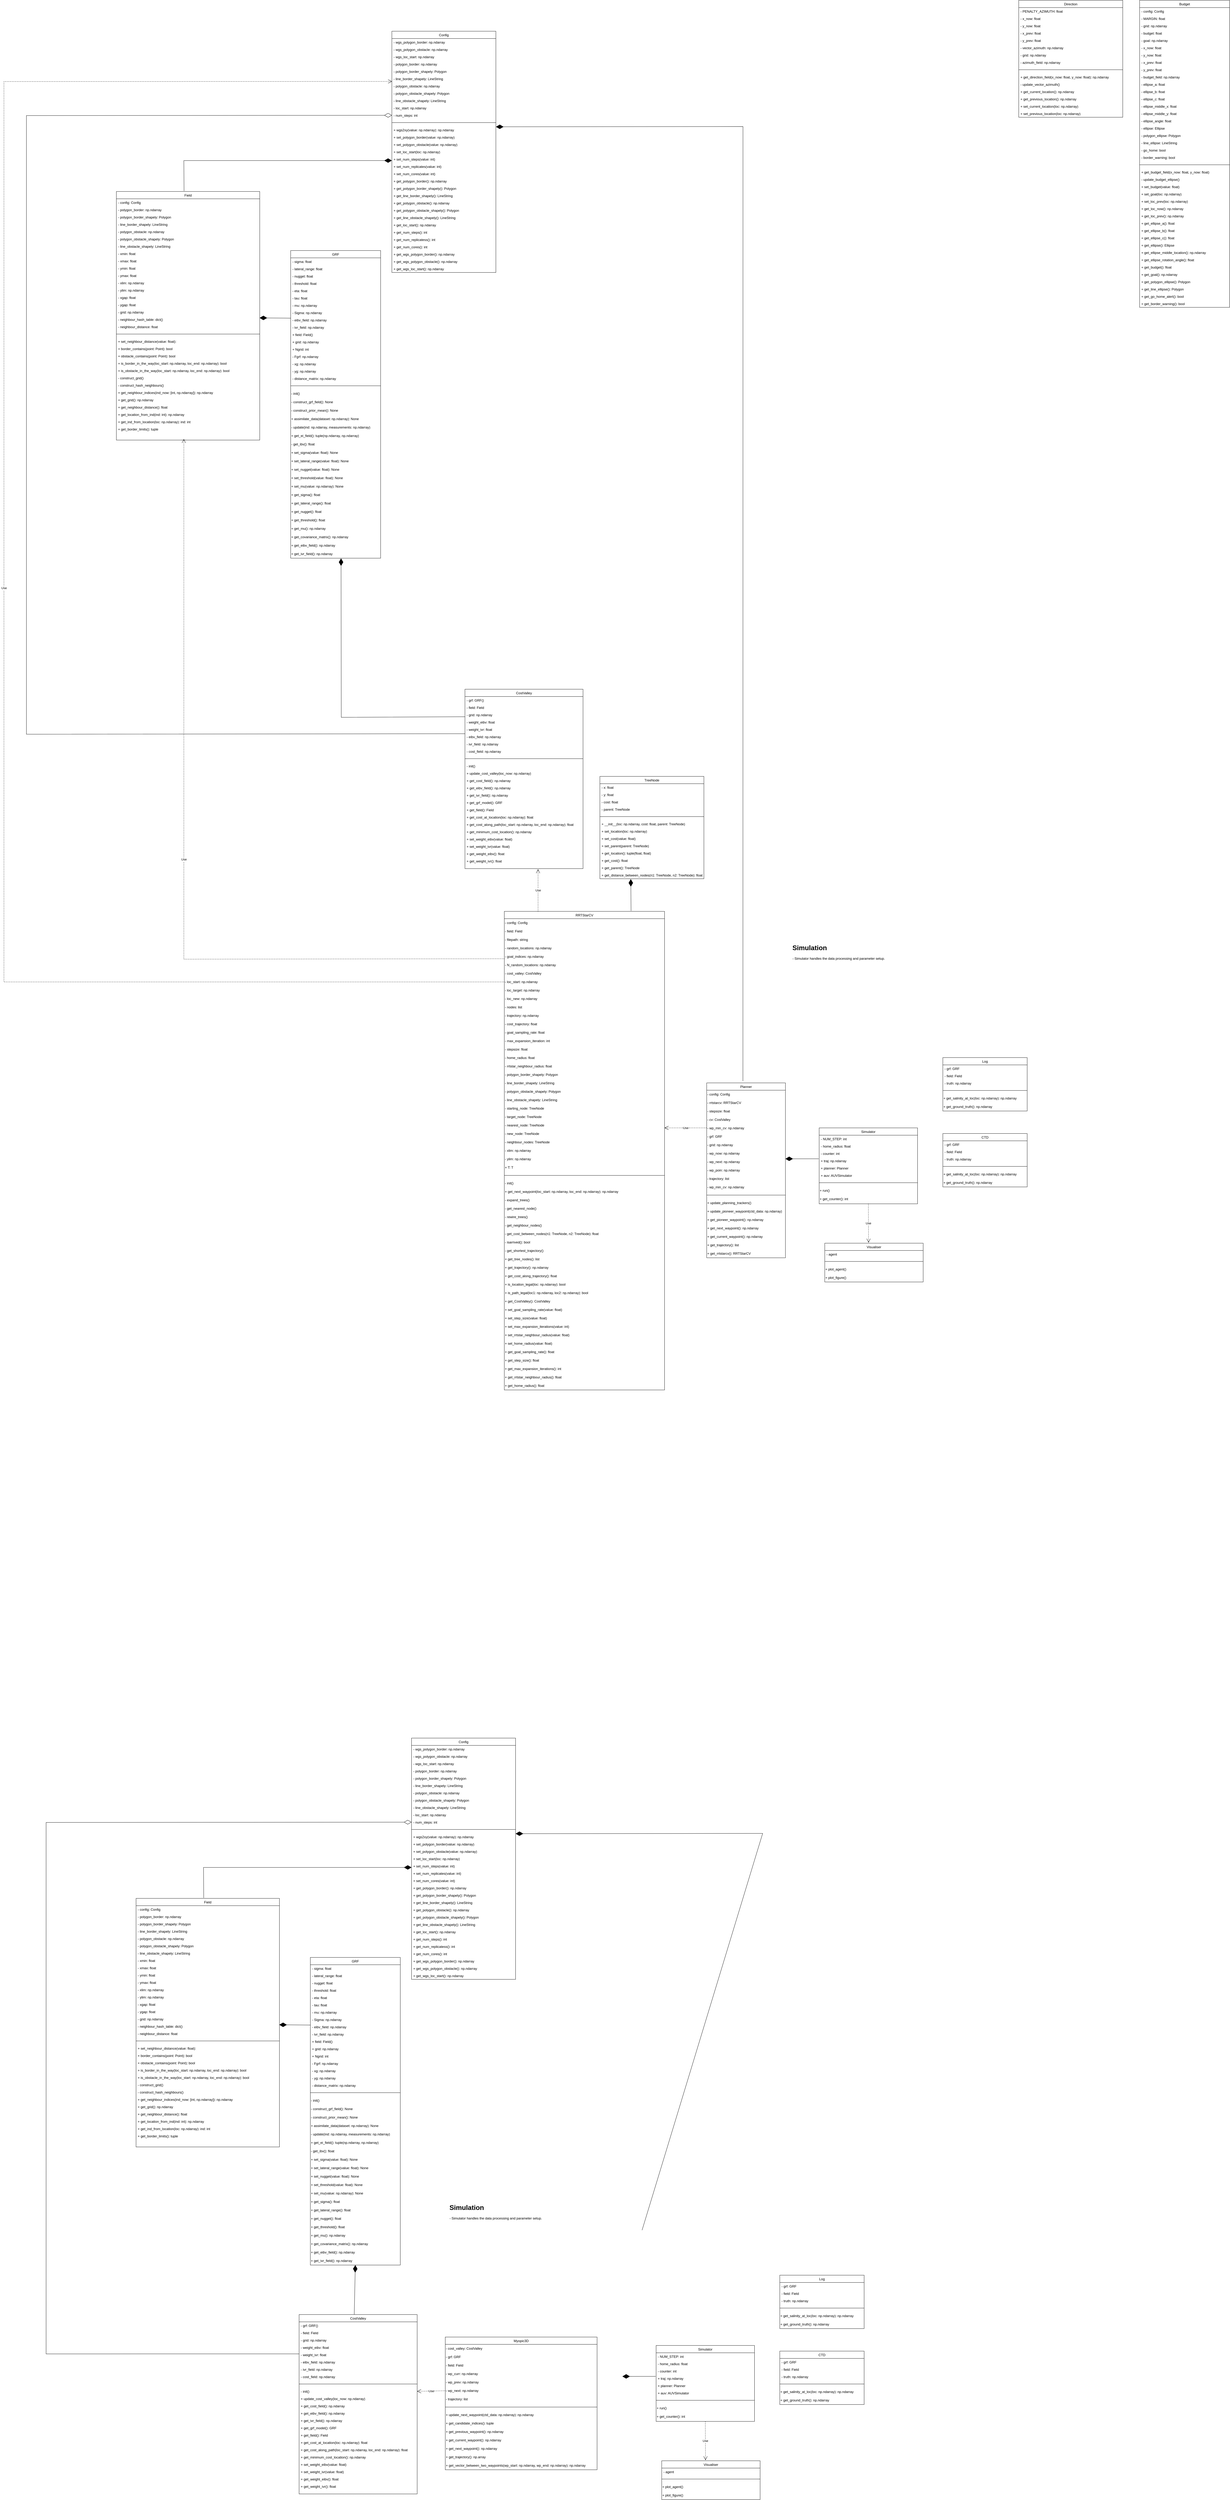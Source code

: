 <mxfile version="20.6.2" type="device"><diagram id="V_CrxfPuPkxBuVXZt96X" name="Page-1"><mxGraphModel dx="2852" dy="-1596" grid="1" gridSize="10" guides="1" tooltips="1" connect="1" arrows="1" fold="1" page="1" pageScale="1" pageWidth="4681" pageHeight="3300" math="0" shadow="0"><root><mxCell id="0"/><mxCell id="1" parent="0"/><mxCell id="5nNlk8eoK_TcY88N-jo9-1" value="GRF" style="swimlane;fontStyle=0;align=center;verticalAlign=top;childLayout=stackLayout;horizontal=1;startSize=26;horizontalStack=0;resizeParent=1;resizeLast=0;collapsible=1;marginBottom=0;rounded=0;shadow=0;strokeWidth=1;" parent="1" vertex="1"><mxGeometry x="1260" y="4280" width="320" height="1094" as="geometry"><mxRectangle x="130" y="380" width="160" height="26" as="alternateBounds"/></mxGeometry></mxCell><mxCell id="5nNlk8eoK_TcY88N-jo9-3" value="- sigma: float" style="text;align=left;verticalAlign=top;spacingLeft=4;spacingRight=4;overflow=hidden;rotatable=0;points=[[0,0.5],[1,0.5]];portConstraint=eastwest;rounded=0;shadow=0;html=0;" parent="5nNlk8eoK_TcY88N-jo9-1" vertex="1"><mxGeometry y="26" width="320" height="26" as="geometry"/></mxCell><mxCell id="5nNlk8eoK_TcY88N-jo9-4" value="- lateral_range: float" style="text;align=left;verticalAlign=top;spacingLeft=4;spacingRight=4;overflow=hidden;rotatable=0;points=[[0,0.5],[1,0.5]];portConstraint=eastwest;rounded=0;shadow=0;html=0;" parent="5nNlk8eoK_TcY88N-jo9-1" vertex="1"><mxGeometry y="52" width="320" height="26" as="geometry"/></mxCell><mxCell id="5nNlk8eoK_TcY88N-jo9-5" value="- nugget: float" style="text;align=left;verticalAlign=top;spacingLeft=4;spacingRight=4;overflow=hidden;rotatable=0;points=[[0,0.5],[1,0.5]];portConstraint=eastwest;rounded=0;shadow=0;html=0;" parent="5nNlk8eoK_TcY88N-jo9-1" vertex="1"><mxGeometry y="78" width="320" height="26" as="geometry"/></mxCell><mxCell id="5nNlk8eoK_TcY88N-jo9-6" value="- threshold: float" style="text;align=left;verticalAlign=top;spacingLeft=4;spacingRight=4;overflow=hidden;rotatable=0;points=[[0,0.5],[1,0.5]];portConstraint=eastwest;rounded=0;shadow=0;html=0;" parent="5nNlk8eoK_TcY88N-jo9-1" vertex="1"><mxGeometry y="104" width="320" height="26" as="geometry"/></mxCell><mxCell id="5nNlk8eoK_TcY88N-jo9-7" value="- eta: float" style="text;align=left;verticalAlign=top;spacingLeft=4;spacingRight=4;overflow=hidden;rotatable=0;points=[[0,0.5],[1,0.5]];portConstraint=eastwest;rounded=0;shadow=0;html=0;" parent="5nNlk8eoK_TcY88N-jo9-1" vertex="1"><mxGeometry y="130" width="320" height="26" as="geometry"/></mxCell><mxCell id="5nNlk8eoK_TcY88N-jo9-8" value="- tau: float" style="text;align=left;verticalAlign=top;spacingLeft=4;spacingRight=4;overflow=hidden;rotatable=0;points=[[0,0.5],[1,0.5]];portConstraint=eastwest;rounded=0;shadow=0;html=0;" parent="5nNlk8eoK_TcY88N-jo9-1" vertex="1"><mxGeometry y="156" width="320" height="26" as="geometry"/></mxCell><mxCell id="5nNlk8eoK_TcY88N-jo9-9" value="- mu: np.ndarray" style="text;align=left;verticalAlign=top;spacingLeft=4;spacingRight=4;overflow=hidden;rotatable=0;points=[[0,0.5],[1,0.5]];portConstraint=eastwest;rounded=0;shadow=0;html=0;" parent="5nNlk8eoK_TcY88N-jo9-1" vertex="1"><mxGeometry y="182" width="320" height="26" as="geometry"/></mxCell><mxCell id="5nNlk8eoK_TcY88N-jo9-10" value="- Sigma: np.ndarray" style="text;align=left;verticalAlign=top;spacingLeft=4;spacingRight=4;overflow=hidden;rotatable=0;points=[[0,0.5],[1,0.5]];portConstraint=eastwest;rounded=0;shadow=0;html=0;" parent="5nNlk8eoK_TcY88N-jo9-1" vertex="1"><mxGeometry y="208" width="320" height="26" as="geometry"/></mxCell><mxCell id="5nNlk8eoK_TcY88N-jo9-11" value="- eibv_field: np.ndarray" style="text;align=left;verticalAlign=top;spacingLeft=4;spacingRight=4;overflow=hidden;rotatable=0;points=[[0,0.5],[1,0.5]];portConstraint=eastwest;rounded=0;shadow=0;html=0;" parent="5nNlk8eoK_TcY88N-jo9-1" vertex="1"><mxGeometry y="234" width="320" height="26" as="geometry"/></mxCell><mxCell id="5nNlk8eoK_TcY88N-jo9-12" value="- ivr_field: np.ndarray" style="text;align=left;verticalAlign=top;spacingLeft=4;spacingRight=4;overflow=hidden;rotatable=0;points=[[0,0.5],[1,0.5]];portConstraint=eastwest;rounded=0;shadow=0;html=0;" parent="5nNlk8eoK_TcY88N-jo9-1" vertex="1"><mxGeometry y="260" width="320" height="26" as="geometry"/></mxCell><mxCell id="5nNlk8eoK_TcY88N-jo9-14" value="+ field: Field()" style="text;align=left;verticalAlign=top;spacingLeft=4;spacingRight=4;overflow=hidden;rotatable=0;points=[[0,0.5],[1,0.5]];portConstraint=eastwest;rounded=0;shadow=0;html=0;" parent="5nNlk8eoK_TcY88N-jo9-1" vertex="1"><mxGeometry y="286" width="320" height="26" as="geometry"/></mxCell><mxCell id="5nNlk8eoK_TcY88N-jo9-15" value="+ grid: np.ndarray" style="text;align=left;verticalAlign=top;spacingLeft=4;spacingRight=4;overflow=hidden;rotatable=0;points=[[0,0.5],[1,0.5]];portConstraint=eastwest;rounded=0;shadow=0;html=0;" parent="5nNlk8eoK_TcY88N-jo9-1" vertex="1"><mxGeometry y="312" width="320" height="26" as="geometry"/></mxCell><mxCell id="5nNlk8eoK_TcY88N-jo9-16" value="+ Ngrid: int" style="text;align=left;verticalAlign=top;spacingLeft=4;spacingRight=4;overflow=hidden;rotatable=0;points=[[0,0.5],[1,0.5]];portConstraint=eastwest;rounded=0;shadow=0;html=0;" parent="5nNlk8eoK_TcY88N-jo9-1" vertex="1"><mxGeometry y="338" width="320" height="26" as="geometry"/></mxCell><mxCell id="5nNlk8eoK_TcY88N-jo9-17" value="- Fgrf: np.ndarray" style="text;align=left;verticalAlign=top;spacingLeft=4;spacingRight=4;overflow=hidden;rotatable=0;points=[[0,0.5],[1,0.5]];portConstraint=eastwest;rounded=0;shadow=0;html=0;" parent="5nNlk8eoK_TcY88N-jo9-1" vertex="1"><mxGeometry y="364" width="320" height="26" as="geometry"/></mxCell><mxCell id="5nNlk8eoK_TcY88N-jo9-18" value="- xg: np.ndarray" style="text;align=left;verticalAlign=top;spacingLeft=4;spacingRight=4;overflow=hidden;rotatable=0;points=[[0,0.5],[1,0.5]];portConstraint=eastwest;rounded=0;shadow=0;html=0;" parent="5nNlk8eoK_TcY88N-jo9-1" vertex="1"><mxGeometry y="390" width="320" height="26" as="geometry"/></mxCell><mxCell id="5nNlk8eoK_TcY88N-jo9-19" value="- yg: np.ndarray" style="text;align=left;verticalAlign=top;spacingLeft=4;spacingRight=4;overflow=hidden;rotatable=0;points=[[0,0.5],[1,0.5]];portConstraint=eastwest;rounded=0;shadow=0;html=0;" parent="5nNlk8eoK_TcY88N-jo9-1" vertex="1"><mxGeometry y="416" width="320" height="26" as="geometry"/></mxCell><mxCell id="5nNlk8eoK_TcY88N-jo9-2" value="- distance_matrix: np.ndarray" style="text;align=left;verticalAlign=top;spacingLeft=4;spacingRight=4;overflow=hidden;rotatable=0;points=[[0,0.5],[1,0.5]];portConstraint=eastwest;rounded=0;shadow=0;html=0;" parent="5nNlk8eoK_TcY88N-jo9-1" vertex="1"><mxGeometry y="442" width="320" height="26" as="geometry"/></mxCell><mxCell id="5nNlk8eoK_TcY88N-jo9-20" value="" style="line;html=1;strokeWidth=1;align=left;verticalAlign=middle;spacingTop=-1;spacingLeft=3;spacingRight=3;rotatable=0;labelPosition=right;points=[];portConstraint=eastwest;" parent="5nNlk8eoK_TcY88N-jo9-1" vertex="1"><mxGeometry y="468" width="320" height="26" as="geometry"/></mxCell><mxCell id="5nNlk8eoK_TcY88N-jo9-21" value="- init()" style="text;html=1;strokeColor=none;fillColor=none;align=left;verticalAlign=middle;whiteSpace=wrap;rounded=0;" parent="5nNlk8eoK_TcY88N-jo9-1" vertex="1"><mxGeometry y="494" width="320" height="30" as="geometry"/></mxCell><mxCell id="5nNlk8eoK_TcY88N-jo9-22" value="- construct_grf_field(): None" style="text;html=1;strokeColor=none;fillColor=none;align=left;verticalAlign=middle;whiteSpace=wrap;rounded=0;" parent="5nNlk8eoK_TcY88N-jo9-1" vertex="1"><mxGeometry y="524" width="320" height="30" as="geometry"/></mxCell><mxCell id="5nNlk8eoK_TcY88N-jo9-23" value="- construct_prior_mean(): None" style="text;html=1;strokeColor=none;fillColor=none;align=left;verticalAlign=middle;whiteSpace=wrap;rounded=0;" parent="5nNlk8eoK_TcY88N-jo9-1" vertex="1"><mxGeometry y="554" width="320" height="30" as="geometry"/></mxCell><mxCell id="5nNlk8eoK_TcY88N-jo9-25" value="+ assimilate_data(dataset: np.ndarray): None" style="text;html=1;strokeColor=none;fillColor=none;align=left;verticalAlign=middle;whiteSpace=wrap;rounded=0;" parent="5nNlk8eoK_TcY88N-jo9-1" vertex="1"><mxGeometry y="584" width="320" height="30" as="geometry"/></mxCell><mxCell id="5nNlk8eoK_TcY88N-jo9-26" value="- update(ind: np.ndarray, measurements: np.ndarray)" style="text;html=1;strokeColor=none;fillColor=none;align=left;verticalAlign=middle;whiteSpace=wrap;rounded=0;" parent="5nNlk8eoK_TcY88N-jo9-1" vertex="1"><mxGeometry y="614" width="320" height="30" as="geometry"/></mxCell><mxCell id="5nNlk8eoK_TcY88N-jo9-27" value="+ get_ei_field(): tuple(np.ndarray, np.ndarray)" style="text;html=1;strokeColor=none;fillColor=none;align=left;verticalAlign=middle;whiteSpace=wrap;rounded=0;" parent="5nNlk8eoK_TcY88N-jo9-1" vertex="1"><mxGeometry y="644" width="320" height="30" as="geometry"/></mxCell><mxCell id="5nNlk8eoK_TcY88N-jo9-30" value="- get_ibv(): float" style="text;html=1;strokeColor=none;fillColor=none;align=left;verticalAlign=middle;whiteSpace=wrap;rounded=0;" parent="5nNlk8eoK_TcY88N-jo9-1" vertex="1"><mxGeometry y="674" width="320" height="30" as="geometry"/></mxCell><mxCell id="5nNlk8eoK_TcY88N-jo9-31" value="+ set_sigma(value: float): None" style="text;html=1;strokeColor=none;fillColor=none;align=left;verticalAlign=middle;whiteSpace=wrap;rounded=0;" parent="5nNlk8eoK_TcY88N-jo9-1" vertex="1"><mxGeometry y="704" width="320" height="30" as="geometry"/></mxCell><mxCell id="5nNlk8eoK_TcY88N-jo9-32" value="+ set_lateral_range(value: float): None" style="text;html=1;strokeColor=none;fillColor=none;align=left;verticalAlign=middle;whiteSpace=wrap;rounded=0;" parent="5nNlk8eoK_TcY88N-jo9-1" vertex="1"><mxGeometry y="734" width="320" height="30" as="geometry"/></mxCell><mxCell id="5nNlk8eoK_TcY88N-jo9-33" value="+ set_nugget(value: float): None" style="text;html=1;strokeColor=none;fillColor=none;align=left;verticalAlign=middle;whiteSpace=wrap;rounded=0;" parent="5nNlk8eoK_TcY88N-jo9-1" vertex="1"><mxGeometry y="764" width="320" height="30" as="geometry"/></mxCell><mxCell id="5nNlk8eoK_TcY88N-jo9-34" value="+ set_threshold(value: float): None" style="text;html=1;strokeColor=none;fillColor=none;align=left;verticalAlign=middle;whiteSpace=wrap;rounded=0;" parent="5nNlk8eoK_TcY88N-jo9-1" vertex="1"><mxGeometry y="794" width="320" height="30" as="geometry"/></mxCell><mxCell id="5nNlk8eoK_TcY88N-jo9-35" value="+ set_mu(value: np.ndarray): None" style="text;html=1;strokeColor=none;fillColor=none;align=left;verticalAlign=middle;whiteSpace=wrap;rounded=0;" parent="5nNlk8eoK_TcY88N-jo9-1" vertex="1"><mxGeometry y="824" width="320" height="30" as="geometry"/></mxCell><mxCell id="5nNlk8eoK_TcY88N-jo9-36" value="+ get_sigma(): float" style="text;html=1;strokeColor=none;fillColor=none;align=left;verticalAlign=middle;whiteSpace=wrap;rounded=0;" parent="5nNlk8eoK_TcY88N-jo9-1" vertex="1"><mxGeometry y="854" width="320" height="30" as="geometry"/></mxCell><mxCell id="5nNlk8eoK_TcY88N-jo9-37" value="+ get_lateral_range(): float" style="text;html=1;strokeColor=none;fillColor=none;align=left;verticalAlign=middle;whiteSpace=wrap;rounded=0;" parent="5nNlk8eoK_TcY88N-jo9-1" vertex="1"><mxGeometry y="884" width="320" height="30" as="geometry"/></mxCell><mxCell id="5nNlk8eoK_TcY88N-jo9-38" value="+ get_nugget(): float" style="text;html=1;strokeColor=none;fillColor=none;align=left;verticalAlign=middle;whiteSpace=wrap;rounded=0;" parent="5nNlk8eoK_TcY88N-jo9-1" vertex="1"><mxGeometry y="914" width="320" height="30" as="geometry"/></mxCell><mxCell id="5nNlk8eoK_TcY88N-jo9-39" value="+ get_threshold(): float" style="text;html=1;strokeColor=none;fillColor=none;align=left;verticalAlign=middle;whiteSpace=wrap;rounded=0;" parent="5nNlk8eoK_TcY88N-jo9-1" vertex="1"><mxGeometry y="944" width="320" height="30" as="geometry"/></mxCell><mxCell id="5nNlk8eoK_TcY88N-jo9-40" value="+ get_mu(): np.ndarray" style="text;html=1;strokeColor=none;fillColor=none;align=left;verticalAlign=middle;whiteSpace=wrap;rounded=0;" parent="5nNlk8eoK_TcY88N-jo9-1" vertex="1"><mxGeometry y="974" width="320" height="30" as="geometry"/></mxCell><mxCell id="5nNlk8eoK_TcY88N-jo9-41" value="+ get_covariance_matrix(): np.ndarray" style="text;html=1;strokeColor=none;fillColor=none;align=left;verticalAlign=middle;whiteSpace=wrap;rounded=0;" parent="5nNlk8eoK_TcY88N-jo9-1" vertex="1"><mxGeometry y="1004" width="320" height="30" as="geometry"/></mxCell><mxCell id="5nNlk8eoK_TcY88N-jo9-42" value="+ get_eibv_field(): np.ndarray" style="text;html=1;strokeColor=none;fillColor=none;align=left;verticalAlign=middle;whiteSpace=wrap;rounded=0;" parent="5nNlk8eoK_TcY88N-jo9-1" vertex="1"><mxGeometry y="1034" width="320" height="30" as="geometry"/></mxCell><mxCell id="5nNlk8eoK_TcY88N-jo9-43" value="+ get_ivr_field(): np.ndarray" style="text;html=1;strokeColor=none;fillColor=none;align=left;verticalAlign=middle;whiteSpace=wrap;rounded=0;" parent="5nNlk8eoK_TcY88N-jo9-1" vertex="1"><mxGeometry y="1064" width="320" height="30" as="geometry"/></mxCell><mxCell id="5nNlk8eoK_TcY88N-jo9-44" value="RRTStarCV" style="swimlane;fontStyle=0;align=center;verticalAlign=top;childLayout=stackLayout;horizontal=1;startSize=26;horizontalStack=0;resizeParent=1;resizeLast=0;collapsible=1;marginBottom=0;rounded=0;shadow=0;strokeWidth=1;" parent="1" vertex="1"><mxGeometry x="2020" y="6630" width="570" height="1702" as="geometry"><mxRectangle x="130" y="380" width="160" height="26" as="alternateBounds"/></mxGeometry></mxCell><mxCell id="5nNlk8eoK_TcY88N-jo9-45" value="- config: Config" style="text;html=1;strokeColor=none;fillColor=none;align=left;verticalAlign=middle;whiteSpace=wrap;rounded=0;" parent="5nNlk8eoK_TcY88N-jo9-44" vertex="1"><mxGeometry y="26" width="570" height="30" as="geometry"/></mxCell><mxCell id="WSSBCNdnKPxjdsPojxmL-6" value="- field: Field" style="text;html=1;strokeColor=none;fillColor=none;align=left;verticalAlign=middle;whiteSpace=wrap;rounded=0;" parent="5nNlk8eoK_TcY88N-jo9-44" vertex="1"><mxGeometry y="56" width="570" height="30" as="geometry"/></mxCell><mxCell id="WSSBCNdnKPxjdsPojxmL-5" value="- filepath: string" style="text;html=1;strokeColor=none;fillColor=none;align=left;verticalAlign=middle;whiteSpace=wrap;rounded=0;" parent="5nNlk8eoK_TcY88N-jo9-44" vertex="1"><mxGeometry y="86" width="570" height="30" as="geometry"/></mxCell><mxCell id="5nNlk8eoK_TcY88N-jo9-46" value="- random_locations: np.ndarray&lt;span style=&quot;color: rgba(0, 0, 0, 0); font-family: monospace; font-size: 0px;&quot;&gt;%3CmxGraphModel%3E%3Croot%3E%3CmxCell%20id%3D%220%22%2F%3E%3CmxCell%20id%3D%221%22%20parent%3D%220%22%2F%3E%3CmxCell%20id%3D%222%22%20value%3D%22-%20filepath%3A%20string%22%20style%3D%22text%3Bhtml%3D1%3BstrokeColor%3Dnone%3BfillColor%3Dnone%3Balign%3Dleft%3BverticalAlign%3Dmiddle%3BwhiteSpace%3Dwrap%3Brounded%3D0%3B%22%20vertex%3D%221%22%20parent%3D%221%22%3E%3CmxGeometry%20x%3D%222580%22%20y%3D%223156%22%20width%3D%22570%22%20height%3D%2230%22%20as%3D%22geometry%22%2F%3E%3C%2FmxCell%3E%3C%2Froot%3E%3C%2FmxGraphModel%3E&lt;/span&gt;" style="text;html=1;strokeColor=none;fillColor=none;align=left;verticalAlign=middle;whiteSpace=wrap;rounded=0;" parent="5nNlk8eoK_TcY88N-jo9-44" vertex="1"><mxGeometry y="116" width="570" height="30" as="geometry"/></mxCell><mxCell id="5nNlk8eoK_TcY88N-jo9-47" value="- goal_indices: np.ndarray" style="text;html=1;strokeColor=none;fillColor=none;align=left;verticalAlign=middle;whiteSpace=wrap;rounded=0;" parent="5nNlk8eoK_TcY88N-jo9-44" vertex="1"><mxGeometry y="146" width="570" height="30" as="geometry"/></mxCell><mxCell id="5nNlk8eoK_TcY88N-jo9-48" value="- N_random_locations: np.ndarray" style="text;html=1;strokeColor=none;fillColor=none;align=left;verticalAlign=middle;whiteSpace=wrap;rounded=0;" parent="5nNlk8eoK_TcY88N-jo9-44" vertex="1"><mxGeometry y="176" width="570" height="30" as="geometry"/></mxCell><mxCell id="5nNlk8eoK_TcY88N-jo9-49" value="- cost_valley: CostValley" style="text;html=1;strokeColor=none;fillColor=none;align=left;verticalAlign=middle;whiteSpace=wrap;rounded=0;" parent="5nNlk8eoK_TcY88N-jo9-44" vertex="1"><mxGeometry y="206" width="570" height="30" as="geometry"/></mxCell><mxCell id="5nNlk8eoK_TcY88N-jo9-50" value="- loc_start: np.ndarray" style="text;html=1;strokeColor=none;fillColor=none;align=left;verticalAlign=middle;whiteSpace=wrap;rounded=0;" parent="5nNlk8eoK_TcY88N-jo9-44" vertex="1"><mxGeometry y="236" width="570" height="30" as="geometry"/></mxCell><mxCell id="5nNlk8eoK_TcY88N-jo9-51" value="- loc_target: np.ndarray" style="text;html=1;strokeColor=none;fillColor=none;align=left;verticalAlign=middle;whiteSpace=wrap;rounded=0;" parent="5nNlk8eoK_TcY88N-jo9-44" vertex="1"><mxGeometry y="266" width="570" height="30" as="geometry"/></mxCell><mxCell id="5nNlk8eoK_TcY88N-jo9-52" value="- loc_new: np.ndarray" style="text;html=1;strokeColor=none;fillColor=none;align=left;verticalAlign=middle;whiteSpace=wrap;rounded=0;" parent="5nNlk8eoK_TcY88N-jo9-44" vertex="1"><mxGeometry y="296" width="570" height="30" as="geometry"/></mxCell><mxCell id="5nNlk8eoK_TcY88N-jo9-53" value="- nodes: list" style="text;html=1;strokeColor=none;fillColor=none;align=left;verticalAlign=middle;whiteSpace=wrap;rounded=0;" parent="5nNlk8eoK_TcY88N-jo9-44" vertex="1"><mxGeometry y="326" width="570" height="30" as="geometry"/></mxCell><mxCell id="Xui-B4kZ2cJheXdqKgp5-1" value="- trajectory: np.ndarray" style="text;html=1;strokeColor=none;fillColor=none;align=left;verticalAlign=middle;whiteSpace=wrap;rounded=0;" parent="5nNlk8eoK_TcY88N-jo9-44" vertex="1"><mxGeometry y="356" width="570" height="30" as="geometry"/></mxCell><mxCell id="5nNlk8eoK_TcY88N-jo9-54" value="- cost_trajectory: float" style="text;html=1;strokeColor=none;fillColor=none;align=left;verticalAlign=middle;whiteSpace=wrap;rounded=0;" parent="5nNlk8eoK_TcY88N-jo9-44" vertex="1"><mxGeometry y="386" width="570" height="30" as="geometry"/></mxCell><mxCell id="5nNlk8eoK_TcY88N-jo9-55" value="- goal_sampling_rate: float" style="text;html=1;strokeColor=none;fillColor=none;align=left;verticalAlign=middle;whiteSpace=wrap;rounded=0;" parent="5nNlk8eoK_TcY88N-jo9-44" vertex="1"><mxGeometry y="416" width="570" height="30" as="geometry"/></mxCell><mxCell id="5nNlk8eoK_TcY88N-jo9-56" value="- max_expansion_iteration: int" style="text;html=1;strokeColor=none;fillColor=none;align=left;verticalAlign=middle;whiteSpace=wrap;rounded=0;" parent="5nNlk8eoK_TcY88N-jo9-44" vertex="1"><mxGeometry y="446" width="570" height="30" as="geometry"/></mxCell><mxCell id="5nNlk8eoK_TcY88N-jo9-57" value="- stepsize: float" style="text;html=1;strokeColor=none;fillColor=none;align=left;verticalAlign=middle;whiteSpace=wrap;rounded=0;" parent="5nNlk8eoK_TcY88N-jo9-44" vertex="1"><mxGeometry y="476" width="570" height="30" as="geometry"/></mxCell><mxCell id="5nNlk8eoK_TcY88N-jo9-58" value="- home_radius: float" style="text;html=1;strokeColor=none;fillColor=none;align=left;verticalAlign=middle;whiteSpace=wrap;rounded=0;" parent="5nNlk8eoK_TcY88N-jo9-44" vertex="1"><mxGeometry y="506" width="570" height="30" as="geometry"/></mxCell><mxCell id="5nNlk8eoK_TcY88N-jo9-59" value="- rrtstar_neighbour_radius: float" style="text;html=1;strokeColor=none;fillColor=none;align=left;verticalAlign=middle;whiteSpace=wrap;rounded=0;" parent="5nNlk8eoK_TcY88N-jo9-44" vertex="1"><mxGeometry y="536" width="570" height="30" as="geometry"/></mxCell><mxCell id="5nNlk8eoK_TcY88N-jo9-61" value="- polygon_border_shapely: Polygon" style="text;html=1;strokeColor=none;fillColor=none;align=left;verticalAlign=middle;whiteSpace=wrap;rounded=0;" parent="5nNlk8eoK_TcY88N-jo9-44" vertex="1"><mxGeometry y="566" width="570" height="30" as="geometry"/></mxCell><mxCell id="5nNlk8eoK_TcY88N-jo9-62" value="- line_border_shapely: LineString" style="text;html=1;strokeColor=none;fillColor=none;align=left;verticalAlign=middle;whiteSpace=wrap;rounded=0;" parent="5nNlk8eoK_TcY88N-jo9-44" vertex="1"><mxGeometry y="596" width="570" height="30" as="geometry"/></mxCell><mxCell id="WSSBCNdnKPxjdsPojxmL-10" value="- polygon_obstacle_shapely: Polygon" style="text;html=1;strokeColor=none;fillColor=none;align=left;verticalAlign=middle;whiteSpace=wrap;rounded=0;" parent="5nNlk8eoK_TcY88N-jo9-44" vertex="1"><mxGeometry y="626" width="570" height="30" as="geometry"/></mxCell><mxCell id="WSSBCNdnKPxjdsPojxmL-11" value="- line_obstacle_shapely: LineString" style="text;html=1;strokeColor=none;fillColor=none;align=left;verticalAlign=middle;whiteSpace=wrap;rounded=0;" parent="5nNlk8eoK_TcY88N-jo9-44" vertex="1"><mxGeometry y="656" width="570" height="30" as="geometry"/></mxCell><mxCell id="5nNlk8eoK_TcY88N-jo9-66" value="- starting_node: TreeNode" style="text;html=1;strokeColor=none;fillColor=none;align=left;verticalAlign=middle;whiteSpace=wrap;rounded=0;" parent="5nNlk8eoK_TcY88N-jo9-44" vertex="1"><mxGeometry y="686" width="570" height="30" as="geometry"/></mxCell><mxCell id="5nNlk8eoK_TcY88N-jo9-67" value="- target_node: TreeNode" style="text;html=1;strokeColor=none;fillColor=none;align=left;verticalAlign=middle;whiteSpace=wrap;rounded=0;" parent="5nNlk8eoK_TcY88N-jo9-44" vertex="1"><mxGeometry y="716" width="570" height="30" as="geometry"/></mxCell><mxCell id="5nNlk8eoK_TcY88N-jo9-68" value="- nearest_node: TreeNode" style="text;html=1;strokeColor=none;fillColor=none;align=left;verticalAlign=middle;whiteSpace=wrap;rounded=0;" parent="5nNlk8eoK_TcY88N-jo9-44" vertex="1"><mxGeometry y="746" width="570" height="30" as="geometry"/></mxCell><mxCell id="5nNlk8eoK_TcY88N-jo9-69" value="- new_node: TreeNode" style="text;html=1;strokeColor=none;fillColor=none;align=left;verticalAlign=middle;whiteSpace=wrap;rounded=0;" parent="5nNlk8eoK_TcY88N-jo9-44" vertex="1"><mxGeometry y="776" width="570" height="30" as="geometry"/></mxCell><mxCell id="5nNlk8eoK_TcY88N-jo9-70" value="- neighbour_nodes: TreeNode" style="text;html=1;strokeColor=none;fillColor=none;align=left;verticalAlign=middle;whiteSpace=wrap;rounded=0;" parent="5nNlk8eoK_TcY88N-jo9-44" vertex="1"><mxGeometry y="806" width="570" height="30" as="geometry"/></mxCell><mxCell id="5nNlk8eoK_TcY88N-jo9-71" value="- xlim: np.ndarray" style="text;html=1;strokeColor=none;fillColor=none;align=left;verticalAlign=middle;whiteSpace=wrap;rounded=0;" parent="5nNlk8eoK_TcY88N-jo9-44" vertex="1"><mxGeometry y="836" width="570" height="30" as="geometry"/></mxCell><mxCell id="5nNlk8eoK_TcY88N-jo9-72" value="- ylim: np.ndarray" style="text;html=1;strokeColor=none;fillColor=none;align=left;verticalAlign=middle;whiteSpace=wrap;rounded=0;" parent="5nNlk8eoK_TcY88N-jo9-44" vertex="1"><mxGeometry y="866" width="570" height="30" as="geometry"/></mxCell><mxCell id="6RcSXXEbIn7BTLifZkqG-24" value="+ T: T" style="text;html=1;strokeColor=none;fillColor=none;align=left;verticalAlign=middle;whiteSpace=wrap;rounded=0;" parent="5nNlk8eoK_TcY88N-jo9-44" vertex="1"><mxGeometry y="896" width="570" height="30" as="geometry"/></mxCell><mxCell id="5nNlk8eoK_TcY88N-jo9-74" value="" style="line;html=1;strokeWidth=1;align=left;verticalAlign=middle;spacingTop=-1;spacingLeft=3;spacingRight=3;rotatable=0;labelPosition=right;points=[];portConstraint=eastwest;" parent="5nNlk8eoK_TcY88N-jo9-44" vertex="1"><mxGeometry y="926" width="570" height="26" as="geometry"/></mxCell><mxCell id="5nNlk8eoK_TcY88N-jo9-75" value="- init()" style="text;html=1;strokeColor=none;fillColor=none;align=left;verticalAlign=middle;whiteSpace=wrap;rounded=0;" parent="5nNlk8eoK_TcY88N-jo9-44" vertex="1"><mxGeometry y="952" width="570" height="30" as="geometry"/></mxCell><mxCell id="5nNlk8eoK_TcY88N-jo9-76" value="+ get_next_waypoint(loc_start: np.ndarray, loc_end: np.ndarray): np.ndarray" style="text;html=1;strokeColor=none;fillColor=none;align=left;verticalAlign=middle;whiteSpace=wrap;rounded=0;" parent="5nNlk8eoK_TcY88N-jo9-44" vertex="1"><mxGeometry y="982" width="570" height="30" as="geometry"/></mxCell><mxCell id="5nNlk8eoK_TcY88N-jo9-77" value="- expand_trees()" style="text;html=1;strokeColor=none;fillColor=none;align=left;verticalAlign=middle;whiteSpace=wrap;rounded=0;" parent="5nNlk8eoK_TcY88N-jo9-44" vertex="1"><mxGeometry y="1012" width="570" height="30" as="geometry"/></mxCell><mxCell id="5nNlk8eoK_TcY88N-jo9-78" value="- get_nearest_node()" style="text;html=1;strokeColor=none;fillColor=none;align=left;verticalAlign=middle;whiteSpace=wrap;rounded=0;" parent="5nNlk8eoK_TcY88N-jo9-44" vertex="1"><mxGeometry y="1042" width="570" height="30" as="geometry"/></mxCell><mxCell id="5nNlk8eoK_TcY88N-jo9-79" value="- rewire_trees()" style="text;html=1;strokeColor=none;fillColor=none;align=left;verticalAlign=middle;whiteSpace=wrap;rounded=0;" parent="5nNlk8eoK_TcY88N-jo9-44" vertex="1"><mxGeometry y="1072" width="570" height="30" as="geometry"/></mxCell><mxCell id="5nNlk8eoK_TcY88N-jo9-80" value="- get_neighbour_nodes()" style="text;html=1;strokeColor=none;fillColor=none;align=left;verticalAlign=middle;whiteSpace=wrap;rounded=0;" parent="5nNlk8eoK_TcY88N-jo9-44" vertex="1"><mxGeometry y="1102" width="570" height="30" as="geometry"/></mxCell><mxCell id="5nNlk8eoK_TcY88N-jo9-81" value="- get_cost_between_nodes(n1: TreeNode, n2: TreeNode): float" style="text;html=1;strokeColor=none;fillColor=none;align=left;verticalAlign=middle;whiteSpace=wrap;rounded=0;" parent="5nNlk8eoK_TcY88N-jo9-44" vertex="1"><mxGeometry y="1132" width="570" height="30" as="geometry"/></mxCell><mxCell id="5nNlk8eoK_TcY88N-jo9-82" value="- isarrived(): bool" style="text;html=1;strokeColor=none;fillColor=none;align=left;verticalAlign=middle;whiteSpace=wrap;rounded=0;" parent="5nNlk8eoK_TcY88N-jo9-44" vertex="1"><mxGeometry y="1162" width="570" height="30" as="geometry"/></mxCell><mxCell id="5nNlk8eoK_TcY88N-jo9-83" value="- get_shortest_trajectory()" style="text;html=1;strokeColor=none;fillColor=none;align=left;verticalAlign=middle;whiteSpace=wrap;rounded=0;" parent="5nNlk8eoK_TcY88N-jo9-44" vertex="1"><mxGeometry y="1192" width="570" height="30" as="geometry"/></mxCell><mxCell id="5nNlk8eoK_TcY88N-jo9-84" value="+ get_tree_nodes(): list" style="text;html=1;strokeColor=none;fillColor=none;align=left;verticalAlign=middle;whiteSpace=wrap;rounded=0;" parent="5nNlk8eoK_TcY88N-jo9-44" vertex="1"><mxGeometry y="1222" width="570" height="30" as="geometry"/></mxCell><mxCell id="5nNlk8eoK_TcY88N-jo9-85" value="+ get_trajectory(): np.ndarray" style="text;html=1;strokeColor=none;fillColor=none;align=left;verticalAlign=middle;whiteSpace=wrap;rounded=0;" parent="5nNlk8eoK_TcY88N-jo9-44" vertex="1"><mxGeometry y="1252" width="570" height="30" as="geometry"/></mxCell><mxCell id="Xui-B4kZ2cJheXdqKgp5-2" value="+ get_cost_along_trajectory(): float" style="text;html=1;strokeColor=none;fillColor=none;align=left;verticalAlign=middle;whiteSpace=wrap;rounded=0;" parent="5nNlk8eoK_TcY88N-jo9-44" vertex="1"><mxGeometry y="1282" width="570" height="30" as="geometry"/></mxCell><mxCell id="5nNlk8eoK_TcY88N-jo9-86" value="+ is_location_legal(loc: np.ndarray): bool" style="text;html=1;strokeColor=none;fillColor=none;align=left;verticalAlign=middle;whiteSpace=wrap;rounded=0;" parent="5nNlk8eoK_TcY88N-jo9-44" vertex="1"><mxGeometry y="1312" width="570" height="30" as="geometry"/></mxCell><mxCell id="5nNlk8eoK_TcY88N-jo9-87" value="+ is_path_legal(loc1: np.ndarray, loc2: np.ndarray): bool" style="text;html=1;strokeColor=none;fillColor=none;align=left;verticalAlign=middle;whiteSpace=wrap;rounded=0;" parent="5nNlk8eoK_TcY88N-jo9-44" vertex="1"><mxGeometry y="1342" width="570" height="30" as="geometry"/></mxCell><mxCell id="Vydo8AgilYvePveyC_JY-2" value="+ get_CostValley(): CostValley" style="text;html=1;strokeColor=none;fillColor=none;align=left;verticalAlign=middle;whiteSpace=wrap;rounded=0;" parent="5nNlk8eoK_TcY88N-jo9-44" vertex="1"><mxGeometry y="1372" width="570" height="30" as="geometry"/></mxCell><mxCell id="Vydo8AgilYvePveyC_JY-3" value="+ set_goal_sampling_rate(value: float)" style="text;html=1;strokeColor=none;fillColor=none;align=left;verticalAlign=middle;whiteSpace=wrap;rounded=0;" parent="5nNlk8eoK_TcY88N-jo9-44" vertex="1"><mxGeometry y="1402" width="570" height="30" as="geometry"/></mxCell><mxCell id="Vydo8AgilYvePveyC_JY-4" value="+ set_step_size(value: float)" style="text;html=1;strokeColor=none;fillColor=none;align=left;verticalAlign=middle;whiteSpace=wrap;rounded=0;" parent="5nNlk8eoK_TcY88N-jo9-44" vertex="1"><mxGeometry y="1432" width="570" height="30" as="geometry"/></mxCell><mxCell id="Vydo8AgilYvePveyC_JY-5" value="+ set_max_expansion_iterations(value: int)" style="text;html=1;strokeColor=none;fillColor=none;align=left;verticalAlign=middle;whiteSpace=wrap;rounded=0;" parent="5nNlk8eoK_TcY88N-jo9-44" vertex="1"><mxGeometry y="1462" width="570" height="30" as="geometry"/></mxCell><mxCell id="Vydo8AgilYvePveyC_JY-6" value="+ set_rrtstar_neighbour_radius(value: float)" style="text;html=1;strokeColor=none;fillColor=none;align=left;verticalAlign=middle;whiteSpace=wrap;rounded=0;" parent="5nNlk8eoK_TcY88N-jo9-44" vertex="1"><mxGeometry y="1492" width="570" height="30" as="geometry"/></mxCell><mxCell id="Vydo8AgilYvePveyC_JY-7" value="+ set_home_radius(value: float)" style="text;html=1;strokeColor=none;fillColor=none;align=left;verticalAlign=middle;whiteSpace=wrap;rounded=0;" parent="5nNlk8eoK_TcY88N-jo9-44" vertex="1"><mxGeometry y="1522" width="570" height="30" as="geometry"/></mxCell><mxCell id="Vydo8AgilYvePveyC_JY-8" value="+ get_goal_sampling_rate(): float" style="text;html=1;strokeColor=none;fillColor=none;align=left;verticalAlign=middle;whiteSpace=wrap;rounded=0;" parent="5nNlk8eoK_TcY88N-jo9-44" vertex="1"><mxGeometry y="1552" width="570" height="30" as="geometry"/></mxCell><mxCell id="Vydo8AgilYvePveyC_JY-9" value="+ get_step_size(): float" style="text;html=1;strokeColor=none;fillColor=none;align=left;verticalAlign=middle;whiteSpace=wrap;rounded=0;" parent="5nNlk8eoK_TcY88N-jo9-44" vertex="1"><mxGeometry y="1582" width="570" height="30" as="geometry"/></mxCell><mxCell id="Vydo8AgilYvePveyC_JY-10" value="+ get_max_expansion_iterations(): int" style="text;html=1;strokeColor=none;fillColor=none;align=left;verticalAlign=middle;whiteSpace=wrap;rounded=0;" parent="5nNlk8eoK_TcY88N-jo9-44" vertex="1"><mxGeometry y="1612" width="570" height="30" as="geometry"/></mxCell><mxCell id="Vydo8AgilYvePveyC_JY-11" value="+ get_rrtstar_neighbour_radius(): float" style="text;html=1;strokeColor=none;fillColor=none;align=left;verticalAlign=middle;whiteSpace=wrap;rounded=0;" parent="5nNlk8eoK_TcY88N-jo9-44" vertex="1"><mxGeometry y="1642" width="570" height="30" as="geometry"/></mxCell><mxCell id="5nNlk8eoK_TcY88N-jo9-90" value="+ get_home_radius(): float" style="text;html=1;strokeColor=none;fillColor=none;align=left;verticalAlign=middle;whiteSpace=wrap;rounded=0;" parent="5nNlk8eoK_TcY88N-jo9-44" vertex="1"><mxGeometry y="1672" width="570" height="30" as="geometry"/></mxCell><mxCell id="5nNlk8eoK_TcY88N-jo9-91" value="TreeNode" style="swimlane;fontStyle=0;align=center;verticalAlign=top;childLayout=stackLayout;horizontal=1;startSize=26;horizontalStack=0;resizeParent=1;resizeLast=0;collapsible=1;marginBottom=0;rounded=0;shadow=0;strokeWidth=1;" parent="1" vertex="1"><mxGeometry x="2360" y="6150" width="370" height="364" as="geometry"><mxRectangle x="130" y="380" width="160" height="26" as="alternateBounds"/></mxGeometry></mxCell><mxCell id="5nNlk8eoK_TcY88N-jo9-92" value="- x: float" style="text;align=left;verticalAlign=top;spacingLeft=4;spacingRight=4;overflow=hidden;rotatable=0;points=[[0,0.5],[1,0.5]];portConstraint=eastwest;rounded=0;shadow=0;html=0;" parent="5nNlk8eoK_TcY88N-jo9-91" vertex="1"><mxGeometry y="26" width="370" height="26" as="geometry"/></mxCell><mxCell id="5nNlk8eoK_TcY88N-jo9-93" value="- y: float" style="text;align=left;verticalAlign=top;spacingLeft=4;spacingRight=4;overflow=hidden;rotatable=0;points=[[0,0.5],[1,0.5]];portConstraint=eastwest;rounded=0;shadow=0;html=0;" parent="5nNlk8eoK_TcY88N-jo9-91" vertex="1"><mxGeometry y="52" width="370" height="26" as="geometry"/></mxCell><mxCell id="5nNlk8eoK_TcY88N-jo9-94" value="- cost: float" style="text;align=left;verticalAlign=top;spacingLeft=4;spacingRight=4;overflow=hidden;rotatable=0;points=[[0,0.5],[1,0.5]];portConstraint=eastwest;rounded=0;shadow=0;html=0;" parent="5nNlk8eoK_TcY88N-jo9-91" vertex="1"><mxGeometry y="78" width="370" height="26" as="geometry"/></mxCell><mxCell id="5nNlk8eoK_TcY88N-jo9-95" value="- parent: TreeNode" style="text;align=left;verticalAlign=top;spacingLeft=4;spacingRight=4;overflow=hidden;rotatable=0;points=[[0,0.5],[1,0.5]];portConstraint=eastwest;rounded=0;shadow=0;html=0;" parent="5nNlk8eoK_TcY88N-jo9-91" vertex="1"><mxGeometry y="104" width="370" height="26" as="geometry"/></mxCell><mxCell id="5nNlk8eoK_TcY88N-jo9-96" value="" style="line;html=1;strokeWidth=1;align=left;verticalAlign=middle;spacingTop=-1;spacingLeft=3;spacingRight=3;rotatable=0;labelPosition=right;points=[];portConstraint=eastwest;" parent="5nNlk8eoK_TcY88N-jo9-91" vertex="1"><mxGeometry y="130" width="370" height="26" as="geometry"/></mxCell><mxCell id="5nNlk8eoK_TcY88N-jo9-97" value="+ __init__(loc: np.ndarray, cost: float, parent: TreeNode)" style="text;align=left;verticalAlign=top;spacingLeft=4;spacingRight=4;overflow=hidden;rotatable=0;points=[[0,0.5],[1,0.5]];portConstraint=eastwest;rounded=0;shadow=0;html=0;" parent="5nNlk8eoK_TcY88N-jo9-91" vertex="1"><mxGeometry y="156" width="370" height="26" as="geometry"/></mxCell><mxCell id="5nNlk8eoK_TcY88N-jo9-98" value="+ set_location(loc: np.ndarray)" style="text;align=left;verticalAlign=top;spacingLeft=4;spacingRight=4;overflow=hidden;rotatable=0;points=[[0,0.5],[1,0.5]];portConstraint=eastwest;rounded=0;shadow=0;html=0;" parent="5nNlk8eoK_TcY88N-jo9-91" vertex="1"><mxGeometry y="182" width="370" height="26" as="geometry"/></mxCell><mxCell id="5nNlk8eoK_TcY88N-jo9-99" value="+ set_cost(value: float)" style="text;align=left;verticalAlign=top;spacingLeft=4;spacingRight=4;overflow=hidden;rotatable=0;points=[[0,0.5],[1,0.5]];portConstraint=eastwest;rounded=0;shadow=0;html=0;" parent="5nNlk8eoK_TcY88N-jo9-91" vertex="1"><mxGeometry y="208" width="370" height="26" as="geometry"/></mxCell><mxCell id="5nNlk8eoK_TcY88N-jo9-100" value="+ set_parent(parent: TreeNode)" style="text;align=left;verticalAlign=top;spacingLeft=4;spacingRight=4;overflow=hidden;rotatable=0;points=[[0,0.5],[1,0.5]];portConstraint=eastwest;rounded=0;shadow=0;html=0;" parent="5nNlk8eoK_TcY88N-jo9-91" vertex="1"><mxGeometry y="234" width="370" height="26" as="geometry"/></mxCell><mxCell id="5nNlk8eoK_TcY88N-jo9-101" value="+ get_location(): tuple(float, float)" style="text;align=left;verticalAlign=top;spacingLeft=4;spacingRight=4;overflow=hidden;rotatable=0;points=[[0,0.5],[1,0.5]];portConstraint=eastwest;rounded=0;shadow=0;html=0;" parent="5nNlk8eoK_TcY88N-jo9-91" vertex="1"><mxGeometry y="260" width="370" height="26" as="geometry"/></mxCell><mxCell id="5nNlk8eoK_TcY88N-jo9-102" value="+ get_cost(): float" style="text;align=left;verticalAlign=top;spacingLeft=4;spacingRight=4;overflow=hidden;rotatable=0;points=[[0,0.5],[1,0.5]];portConstraint=eastwest;rounded=0;shadow=0;html=0;" parent="5nNlk8eoK_TcY88N-jo9-91" vertex="1"><mxGeometry y="286" width="370" height="26" as="geometry"/></mxCell><mxCell id="5nNlk8eoK_TcY88N-jo9-103" value="+ get_parent(): TreeNode" style="text;align=left;verticalAlign=top;spacingLeft=4;spacingRight=4;overflow=hidden;rotatable=0;points=[[0,0.5],[1,0.5]];portConstraint=eastwest;rounded=0;shadow=0;html=0;" parent="5nNlk8eoK_TcY88N-jo9-91" vertex="1"><mxGeometry y="312" width="370" height="26" as="geometry"/></mxCell><mxCell id="5nNlk8eoK_TcY88N-jo9-104" value="+ get_distance_between_nodes(n1: TreeNode, n2: TreeNode): float" style="text;align=left;verticalAlign=top;spacingLeft=4;spacingRight=4;overflow=hidden;rotatable=0;points=[[0,0.5],[1,0.5]];portConstraint=eastwest;rounded=0;shadow=0;html=0;" parent="5nNlk8eoK_TcY88N-jo9-91" vertex="1"><mxGeometry y="338" width="370" height="26" as="geometry"/></mxCell><mxCell id="5nNlk8eoK_TcY88N-jo9-105" value="Field" style="swimlane;fontStyle=0;align=center;verticalAlign=top;childLayout=stackLayout;horizontal=1;startSize=26;horizontalStack=0;resizeParent=1;resizeLast=0;collapsible=1;marginBottom=0;rounded=0;shadow=0;strokeWidth=1;" parent="1" vertex="1"><mxGeometry x="640" y="4070" width="510" height="884" as="geometry"><mxRectangle x="130" y="380" width="160" height="26" as="alternateBounds"/></mxGeometry></mxCell><mxCell id="W_xTZAq_SyZR9UWczFb--20" value="- config: Config" style="text;align=left;verticalAlign=top;spacingLeft=4;spacingRight=4;overflow=hidden;rotatable=0;points=[[0,0.5],[1,0.5]];portConstraint=eastwest;rounded=0;shadow=0;html=0;" parent="5nNlk8eoK_TcY88N-jo9-105" vertex="1"><mxGeometry y="26" width="510" height="26" as="geometry"/></mxCell><mxCell id="5nNlk8eoK_TcY88N-jo9-109" value="- polygon_border: np.ndarray" style="text;align=left;verticalAlign=top;spacingLeft=4;spacingRight=4;overflow=hidden;rotatable=0;points=[[0,0.5],[1,0.5]];portConstraint=eastwest;rounded=0;shadow=0;html=0;" parent="5nNlk8eoK_TcY88N-jo9-105" vertex="1"><mxGeometry y="52" width="510" height="26" as="geometry"/></mxCell><mxCell id="5nNlk8eoK_TcY88N-jo9-110" value="- polygon_border_shapely: Polygon" style="text;align=left;verticalAlign=top;spacingLeft=4;spacingRight=4;overflow=hidden;rotatable=0;points=[[0,0.5],[1,0.5]];portConstraint=eastwest;rounded=0;shadow=0;html=0;" parent="5nNlk8eoK_TcY88N-jo9-105" vertex="1"><mxGeometry y="78" width="510" height="26" as="geometry"/></mxCell><mxCell id="W_xTZAq_SyZR9UWczFb--23" value="- line_border_shapely: LineString" style="text;align=left;verticalAlign=top;spacingLeft=4;spacingRight=4;overflow=hidden;rotatable=0;points=[[0,0.5],[1,0.5]];portConstraint=eastwest;rounded=0;shadow=0;html=0;" parent="5nNlk8eoK_TcY88N-jo9-105" vertex="1"><mxGeometry y="104" width="510" height="26" as="geometry"/></mxCell><mxCell id="W_xTZAq_SyZR9UWczFb--21" value="- polygon_obstacle: np.ndarray" style="text;align=left;verticalAlign=top;spacingLeft=4;spacingRight=4;overflow=hidden;rotatable=0;points=[[0,0.5],[1,0.5]];portConstraint=eastwest;rounded=0;shadow=0;html=0;" parent="5nNlk8eoK_TcY88N-jo9-105" vertex="1"><mxGeometry y="130" width="510" height="26" as="geometry"/></mxCell><mxCell id="W_xTZAq_SyZR9UWczFb--22" value="- polygon_obstacle_shapely: Polygon" style="text;align=left;verticalAlign=top;spacingLeft=4;spacingRight=4;overflow=hidden;rotatable=0;points=[[0,0.5],[1,0.5]];portConstraint=eastwest;rounded=0;shadow=0;html=0;" parent="5nNlk8eoK_TcY88N-jo9-105" vertex="1"><mxGeometry y="156" width="510" height="26" as="geometry"/></mxCell><mxCell id="W_xTZAq_SyZR9UWczFb--24" value="- line_obstacle_shapely: LineString" style="text;align=left;verticalAlign=top;spacingLeft=4;spacingRight=4;overflow=hidden;rotatable=0;points=[[0,0.5],[1,0.5]];portConstraint=eastwest;rounded=0;shadow=0;html=0;" parent="5nNlk8eoK_TcY88N-jo9-105" vertex="1"><mxGeometry y="182" width="510" height="26" as="geometry"/></mxCell><mxCell id="5nNlk8eoK_TcY88N-jo9-111" value="- xmin: float" style="text;align=left;verticalAlign=top;spacingLeft=4;spacingRight=4;overflow=hidden;rotatable=0;points=[[0,0.5],[1,0.5]];portConstraint=eastwest;rounded=0;shadow=0;html=0;" parent="5nNlk8eoK_TcY88N-jo9-105" vertex="1"><mxGeometry y="208" width="510" height="26" as="geometry"/></mxCell><mxCell id="5nNlk8eoK_TcY88N-jo9-112" value="- xmax: float" style="text;align=left;verticalAlign=top;spacingLeft=4;spacingRight=4;overflow=hidden;rotatable=0;points=[[0,0.5],[1,0.5]];portConstraint=eastwest;rounded=0;shadow=0;html=0;" parent="5nNlk8eoK_TcY88N-jo9-105" vertex="1"><mxGeometry y="234" width="510" height="26" as="geometry"/></mxCell><mxCell id="5nNlk8eoK_TcY88N-jo9-113" value="- ymin: float" style="text;align=left;verticalAlign=top;spacingLeft=4;spacingRight=4;overflow=hidden;rotatable=0;points=[[0,0.5],[1,0.5]];portConstraint=eastwest;rounded=0;shadow=0;html=0;" parent="5nNlk8eoK_TcY88N-jo9-105" vertex="1"><mxGeometry y="260" width="510" height="26" as="geometry"/></mxCell><mxCell id="5nNlk8eoK_TcY88N-jo9-114" value="- ymax: float" style="text;align=left;verticalAlign=top;spacingLeft=4;spacingRight=4;overflow=hidden;rotatable=0;points=[[0,0.5],[1,0.5]];portConstraint=eastwest;rounded=0;shadow=0;html=0;" parent="5nNlk8eoK_TcY88N-jo9-105" vertex="1"><mxGeometry y="286" width="510" height="26" as="geometry"/></mxCell><mxCell id="5nNlk8eoK_TcY88N-jo9-115" value="- xlim: np.ndarray" style="text;align=left;verticalAlign=top;spacingLeft=4;spacingRight=4;overflow=hidden;rotatable=0;points=[[0,0.5],[1,0.5]];portConstraint=eastwest;rounded=0;shadow=0;html=0;" parent="5nNlk8eoK_TcY88N-jo9-105" vertex="1"><mxGeometry y="312" width="510" height="26" as="geometry"/></mxCell><mxCell id="5nNlk8eoK_TcY88N-jo9-116" value="- ylim: np.ndarray" style="text;align=left;verticalAlign=top;spacingLeft=4;spacingRight=4;overflow=hidden;rotatable=0;points=[[0,0.5],[1,0.5]];portConstraint=eastwest;rounded=0;shadow=0;html=0;" parent="5nNlk8eoK_TcY88N-jo9-105" vertex="1"><mxGeometry y="338" width="510" height="26" as="geometry"/></mxCell><mxCell id="5nNlk8eoK_TcY88N-jo9-117" value="- xgap: float" style="text;align=left;verticalAlign=top;spacingLeft=4;spacingRight=4;overflow=hidden;rotatable=0;points=[[0,0.5],[1,0.5]];portConstraint=eastwest;rounded=0;shadow=0;html=0;" parent="5nNlk8eoK_TcY88N-jo9-105" vertex="1"><mxGeometry y="364" width="510" height="26" as="geometry"/></mxCell><mxCell id="5nNlk8eoK_TcY88N-jo9-118" value="- ygap: float" style="text;align=left;verticalAlign=top;spacingLeft=4;spacingRight=4;overflow=hidden;rotatable=0;points=[[0,0.5],[1,0.5]];portConstraint=eastwest;rounded=0;shadow=0;html=0;" parent="5nNlk8eoK_TcY88N-jo9-105" vertex="1"><mxGeometry y="390" width="510" height="26" as="geometry"/></mxCell><mxCell id="5nNlk8eoK_TcY88N-jo9-106" value="- grid: np.ndarray" style="text;align=left;verticalAlign=top;spacingLeft=4;spacingRight=4;overflow=hidden;rotatable=0;points=[[0,0.5],[1,0.5]];portConstraint=eastwest;rounded=0;shadow=0;html=0;" parent="5nNlk8eoK_TcY88N-jo9-105" vertex="1"><mxGeometry y="416" width="510" height="26" as="geometry"/></mxCell><mxCell id="5nNlk8eoK_TcY88N-jo9-107" value="- neighbour_hash_table: dict()" style="text;align=left;verticalAlign=top;spacingLeft=4;spacingRight=4;overflow=hidden;rotatable=0;points=[[0,0.5],[1,0.5]];portConstraint=eastwest;rounded=0;shadow=0;html=0;" parent="5nNlk8eoK_TcY88N-jo9-105" vertex="1"><mxGeometry y="442" width="510" height="26" as="geometry"/></mxCell><mxCell id="5nNlk8eoK_TcY88N-jo9-108" value="- neighbour_distance: float" style="text;align=left;verticalAlign=top;spacingLeft=4;spacingRight=4;overflow=hidden;rotatable=0;points=[[0,0.5],[1,0.5]];portConstraint=eastwest;rounded=0;shadow=0;html=0;" parent="5nNlk8eoK_TcY88N-jo9-105" vertex="1"><mxGeometry y="468" width="510" height="26" as="geometry"/></mxCell><mxCell id="5nNlk8eoK_TcY88N-jo9-119" value="" style="line;html=1;strokeWidth=1;align=left;verticalAlign=middle;spacingTop=-1;spacingLeft=3;spacingRight=3;rotatable=0;labelPosition=right;points=[];portConstraint=eastwest;" parent="5nNlk8eoK_TcY88N-jo9-105" vertex="1"><mxGeometry y="494" width="510" height="26" as="geometry"/></mxCell><mxCell id="5nNlk8eoK_TcY88N-jo9-120" value="+ set_neighbour_distance(value: float): " style="text;align=left;verticalAlign=top;spacingLeft=4;spacingRight=4;overflow=hidden;rotatable=0;points=[[0,0.5],[1,0.5]];portConstraint=eastwest;rounded=0;shadow=0;html=0;" parent="5nNlk8eoK_TcY88N-jo9-105" vertex="1"><mxGeometry y="520" width="510" height="26" as="geometry"/></mxCell><mxCell id="5nNlk8eoK_TcY88N-jo9-122" value="+ border_contains(point: Point): bool" style="text;align=left;verticalAlign=top;spacingLeft=4;spacingRight=4;overflow=hidden;rotatable=0;points=[[0,0.5],[1,0.5]];portConstraint=eastwest;rounded=0;shadow=0;html=0;" parent="5nNlk8eoK_TcY88N-jo9-105" vertex="1"><mxGeometry y="546" width="510" height="26" as="geometry"/></mxCell><mxCell id="W_xTZAq_SyZR9UWczFb--25" value="+ obstacle_contains(point: Point): bool" style="text;align=left;verticalAlign=top;spacingLeft=4;spacingRight=4;overflow=hidden;rotatable=0;points=[[0,0.5],[1,0.5]];portConstraint=eastwest;rounded=0;shadow=0;html=0;" parent="5nNlk8eoK_TcY88N-jo9-105" vertex="1"><mxGeometry y="572" width="510" height="26" as="geometry"/></mxCell><mxCell id="5nNlk8eoK_TcY88N-jo9-123" value="+ is_border_in_the_way(loc_start: np.ndarray, loc_end: np.ndarray): bool" style="text;align=left;verticalAlign=top;spacingLeft=4;spacingRight=4;overflow=hidden;rotatable=0;points=[[0,0.5],[1,0.5]];portConstraint=eastwest;rounded=0;shadow=0;html=0;" parent="5nNlk8eoK_TcY88N-jo9-105" vertex="1"><mxGeometry y="598" width="510" height="26" as="geometry"/></mxCell><mxCell id="W_xTZAq_SyZR9UWczFb--26" value="+ is_obstacle_in_the_way(loc_start: np.ndarray, loc_end: np.ndarray): bool" style="text;align=left;verticalAlign=top;spacingLeft=4;spacingRight=4;overflow=hidden;rotatable=0;points=[[0,0.5],[1,0.5]];portConstraint=eastwest;rounded=0;shadow=0;html=0;" parent="5nNlk8eoK_TcY88N-jo9-105" vertex="1"><mxGeometry y="624" width="510" height="26" as="geometry"/></mxCell><mxCell id="5nNlk8eoK_TcY88N-jo9-124" value="- construct_grid()" style="text;align=left;verticalAlign=top;spacingLeft=4;spacingRight=4;overflow=hidden;rotatable=0;points=[[0,0.5],[1,0.5]];portConstraint=eastwest;rounded=0;shadow=0;html=0;" parent="5nNlk8eoK_TcY88N-jo9-105" vertex="1"><mxGeometry y="650" width="510" height="26" as="geometry"/></mxCell><mxCell id="5nNlk8eoK_TcY88N-jo9-125" value="- construct_hash_neighbours()" style="text;align=left;verticalAlign=top;spacingLeft=4;spacingRight=4;overflow=hidden;rotatable=0;points=[[0,0.5],[1,0.5]];portConstraint=eastwest;rounded=0;shadow=0;html=0;" parent="5nNlk8eoK_TcY88N-jo9-105" vertex="1"><mxGeometry y="676" width="510" height="26" as="geometry"/></mxCell><mxCell id="5nNlk8eoK_TcY88N-jo9-126" value="+ get_neighbour_indices(ind_now: [int, np.ndarray]): np.ndarray" style="text;align=left;verticalAlign=top;spacingLeft=4;spacingRight=4;overflow=hidden;rotatable=0;points=[[0,0.5],[1,0.5]];portConstraint=eastwest;rounded=0;shadow=0;html=0;" parent="5nNlk8eoK_TcY88N-jo9-105" vertex="1"><mxGeometry y="702" width="510" height="26" as="geometry"/></mxCell><mxCell id="5nNlk8eoK_TcY88N-jo9-127" value="+ get_grid(): np.ndarray" style="text;align=left;verticalAlign=top;spacingLeft=4;spacingRight=4;overflow=hidden;rotatable=0;points=[[0,0.5],[1,0.5]];portConstraint=eastwest;rounded=0;shadow=0;html=0;" parent="5nNlk8eoK_TcY88N-jo9-105" vertex="1"><mxGeometry y="728" width="510" height="26" as="geometry"/></mxCell><mxCell id="5nNlk8eoK_TcY88N-jo9-128" value="+ get_neighbour_distance(): float" style="text;align=left;verticalAlign=top;spacingLeft=4;spacingRight=4;overflow=hidden;rotatable=0;points=[[0,0.5],[1,0.5]];portConstraint=eastwest;rounded=0;shadow=0;html=0;" parent="5nNlk8eoK_TcY88N-jo9-105" vertex="1"><mxGeometry y="754" width="510" height="26" as="geometry"/></mxCell><mxCell id="5nNlk8eoK_TcY88N-jo9-130" value="+ get_location_from_ind(ind: int): np.ndarray" style="text;align=left;verticalAlign=top;spacingLeft=4;spacingRight=4;overflow=hidden;rotatable=0;points=[[0,0.5],[1,0.5]];portConstraint=eastwest;rounded=0;shadow=0;html=0;" parent="5nNlk8eoK_TcY88N-jo9-105" vertex="1"><mxGeometry y="780" width="510" height="26" as="geometry"/></mxCell><mxCell id="5nNlk8eoK_TcY88N-jo9-131" value="+ get_ind_from_location(loc: np.ndarray): ind: int" style="text;align=left;verticalAlign=top;spacingLeft=4;spacingRight=4;overflow=hidden;rotatable=0;points=[[0,0.5],[1,0.5]];portConstraint=eastwest;rounded=0;shadow=0;html=0;" parent="5nNlk8eoK_TcY88N-jo9-105" vertex="1"><mxGeometry y="806" width="510" height="26" as="geometry"/></mxCell><mxCell id="5nNlk8eoK_TcY88N-jo9-132" value="+ get_border_limits(): tuple" style="text;align=left;verticalAlign=top;spacingLeft=4;spacingRight=4;overflow=hidden;rotatable=0;points=[[0,0.5],[1,0.5]];portConstraint=eastwest;rounded=0;shadow=0;html=0;" parent="5nNlk8eoK_TcY88N-jo9-105" vertex="1"><mxGeometry y="832" width="510" height="26" as="geometry"/></mxCell><mxCell id="5nNlk8eoK_TcY88N-jo9-133" value="" style="endArrow=diamondThin;endFill=1;endSize=24;html=1;rounded=0;exitX=0.002;exitY=0.248;exitDx=0;exitDy=0;exitPerimeter=0;entryX=0.999;entryY=0.287;entryDx=0;entryDy=0;entryPerimeter=0;" parent="1" source="5nNlk8eoK_TcY88N-jo9-11" target="5nNlk8eoK_TcY88N-jo9-107" edge="1"><mxGeometry width="160" relative="1" as="geometry"><mxPoint x="1360" y="4766" as="sourcePoint"/><mxPoint x="1120" y="5096" as="targetPoint"/></mxGeometry></mxCell><mxCell id="5nNlk8eoK_TcY88N-jo9-134" value="Budget" style="swimlane;fontStyle=0;align=center;verticalAlign=top;childLayout=stackLayout;horizontal=1;startSize=26;horizontalStack=0;resizeParent=1;resizeLast=0;collapsible=1;marginBottom=0;rounded=0;shadow=0;strokeWidth=1;" parent="1" vertex="1"><mxGeometry x="4280" y="3390" width="320" height="1092" as="geometry"><mxRectangle x="130" y="380" width="160" height="26" as="alternateBounds"/></mxGeometry></mxCell><mxCell id="5nNlk8eoK_TcY88N-jo9-135" value="- config: Config" style="text;align=left;verticalAlign=top;spacingLeft=4;spacingRight=4;overflow=hidden;rotatable=0;points=[[0,0.5],[1,0.5]];portConstraint=eastwest;rounded=0;shadow=0;html=0;" parent="5nNlk8eoK_TcY88N-jo9-134" vertex="1"><mxGeometry y="26" width="320" height="26" as="geometry"/></mxCell><mxCell id="5nNlk8eoK_TcY88N-jo9-136" value="- MARGIN: float" style="text;align=left;verticalAlign=top;spacingLeft=4;spacingRight=4;overflow=hidden;rotatable=0;points=[[0,0.5],[1,0.5]];portConstraint=eastwest;rounded=0;shadow=0;html=0;" parent="5nNlk8eoK_TcY88N-jo9-134" vertex="1"><mxGeometry y="52" width="320" height="26" as="geometry"/></mxCell><mxCell id="5nNlk8eoK_TcY88N-jo9-137" value="- grid: np.ndarray" style="text;align=left;verticalAlign=top;spacingLeft=4;spacingRight=4;overflow=hidden;rotatable=0;points=[[0,0.5],[1,0.5]];portConstraint=eastwest;rounded=0;shadow=0;html=0;" parent="5nNlk8eoK_TcY88N-jo9-134" vertex="1"><mxGeometry y="78" width="320" height="26" as="geometry"/></mxCell><mxCell id="5nNlk8eoK_TcY88N-jo9-138" value="- budget: float" style="text;align=left;verticalAlign=top;spacingLeft=4;spacingRight=4;overflow=hidden;rotatable=0;points=[[0,0.5],[1,0.5]];portConstraint=eastwest;rounded=0;shadow=0;html=0;" parent="5nNlk8eoK_TcY88N-jo9-134" vertex="1"><mxGeometry y="104" width="320" height="26" as="geometry"/></mxCell><mxCell id="5nNlk8eoK_TcY88N-jo9-139" value="- goal: np.ndarray" style="text;align=left;verticalAlign=top;spacingLeft=4;spacingRight=4;overflow=hidden;rotatable=0;points=[[0,0.5],[1,0.5]];portConstraint=eastwest;rounded=0;shadow=0;html=0;" parent="5nNlk8eoK_TcY88N-jo9-134" vertex="1"><mxGeometry y="130" width="320" height="26" as="geometry"/></mxCell><mxCell id="5nNlk8eoK_TcY88N-jo9-140" value="- x_now: float" style="text;align=left;verticalAlign=top;spacingLeft=4;spacingRight=4;overflow=hidden;rotatable=0;points=[[0,0.5],[1,0.5]];portConstraint=eastwest;rounded=0;shadow=0;html=0;" parent="5nNlk8eoK_TcY88N-jo9-134" vertex="1"><mxGeometry y="156" width="320" height="26" as="geometry"/></mxCell><mxCell id="5nNlk8eoK_TcY88N-jo9-141" value="- y_now: float" style="text;align=left;verticalAlign=top;spacingLeft=4;spacingRight=4;overflow=hidden;rotatable=0;points=[[0,0.5],[1,0.5]];portConstraint=eastwest;rounded=0;shadow=0;html=0;" parent="5nNlk8eoK_TcY88N-jo9-134" vertex="1"><mxGeometry y="182" width="320" height="26" as="geometry"/></mxCell><mxCell id="5nNlk8eoK_TcY88N-jo9-142" value="- x_prev: float" style="text;align=left;verticalAlign=top;spacingLeft=4;spacingRight=4;overflow=hidden;rotatable=0;points=[[0,0.5],[1,0.5]];portConstraint=eastwest;rounded=0;shadow=0;html=0;" parent="5nNlk8eoK_TcY88N-jo9-134" vertex="1"><mxGeometry y="208" width="320" height="26" as="geometry"/></mxCell><mxCell id="5nNlk8eoK_TcY88N-jo9-143" value="- y_prev: float" style="text;align=left;verticalAlign=top;spacingLeft=4;spacingRight=4;overflow=hidden;rotatable=0;points=[[0,0.5],[1,0.5]];portConstraint=eastwest;rounded=0;shadow=0;html=0;" parent="5nNlk8eoK_TcY88N-jo9-134" vertex="1"><mxGeometry y="234" width="320" height="26" as="geometry"/></mxCell><mxCell id="5nNlk8eoK_TcY88N-jo9-144" value="- budget_field: np.ndarray" style="text;align=left;verticalAlign=top;spacingLeft=4;spacingRight=4;overflow=hidden;rotatable=0;points=[[0,0.5],[1,0.5]];portConstraint=eastwest;rounded=0;shadow=0;html=0;" parent="5nNlk8eoK_TcY88N-jo9-134" vertex="1"><mxGeometry y="260" width="320" height="26" as="geometry"/></mxCell><mxCell id="5nNlk8eoK_TcY88N-jo9-145" value="- ellipse_a: float" style="text;align=left;verticalAlign=top;spacingLeft=4;spacingRight=4;overflow=hidden;rotatable=0;points=[[0,0.5],[1,0.5]];portConstraint=eastwest;rounded=0;shadow=0;html=0;" parent="5nNlk8eoK_TcY88N-jo9-134" vertex="1"><mxGeometry y="286" width="320" height="26" as="geometry"/></mxCell><mxCell id="5nNlk8eoK_TcY88N-jo9-146" value="- ellipse_b: float" style="text;align=left;verticalAlign=top;spacingLeft=4;spacingRight=4;overflow=hidden;rotatable=0;points=[[0,0.5],[1,0.5]];portConstraint=eastwest;rounded=0;shadow=0;html=0;" parent="5nNlk8eoK_TcY88N-jo9-134" vertex="1"><mxGeometry y="312" width="320" height="26" as="geometry"/></mxCell><mxCell id="5nNlk8eoK_TcY88N-jo9-147" value="- ellipse_c: float" style="text;align=left;verticalAlign=top;spacingLeft=4;spacingRight=4;overflow=hidden;rotatable=0;points=[[0,0.5],[1,0.5]];portConstraint=eastwest;rounded=0;shadow=0;html=0;" parent="5nNlk8eoK_TcY88N-jo9-134" vertex="1"><mxGeometry y="338" width="320" height="26" as="geometry"/></mxCell><mxCell id="5nNlk8eoK_TcY88N-jo9-148" value="- ellipse_middle_x: float" style="text;align=left;verticalAlign=top;spacingLeft=4;spacingRight=4;overflow=hidden;rotatable=0;points=[[0,0.5],[1,0.5]];portConstraint=eastwest;rounded=0;shadow=0;html=0;" parent="5nNlk8eoK_TcY88N-jo9-134" vertex="1"><mxGeometry y="364" width="320" height="26" as="geometry"/></mxCell><mxCell id="5nNlk8eoK_TcY88N-jo9-149" value="- ellipse_middle_y: float" style="text;align=left;verticalAlign=top;spacingLeft=4;spacingRight=4;overflow=hidden;rotatable=0;points=[[0,0.5],[1,0.5]];portConstraint=eastwest;rounded=0;shadow=0;html=0;" parent="5nNlk8eoK_TcY88N-jo9-134" vertex="1"><mxGeometry y="390" width="320" height="26" as="geometry"/></mxCell><mxCell id="5nNlk8eoK_TcY88N-jo9-150" value="- ellipse_angle: float" style="text;align=left;verticalAlign=top;spacingLeft=4;spacingRight=4;overflow=hidden;rotatable=0;points=[[0,0.5],[1,0.5]];portConstraint=eastwest;rounded=0;shadow=0;html=0;" parent="5nNlk8eoK_TcY88N-jo9-134" vertex="1"><mxGeometry y="416" width="320" height="26" as="geometry"/></mxCell><mxCell id="5nNlk8eoK_TcY88N-jo9-151" value="- ellipse: Ellipse" style="text;align=left;verticalAlign=top;spacingLeft=4;spacingRight=4;overflow=hidden;rotatable=0;points=[[0,0.5],[1,0.5]];portConstraint=eastwest;rounded=0;shadow=0;html=0;" parent="5nNlk8eoK_TcY88N-jo9-134" vertex="1"><mxGeometry y="442" width="320" height="26" as="geometry"/></mxCell><mxCell id="5nNlk8eoK_TcY88N-jo9-152" value="- polygon_ellipse: Polygon" style="text;align=left;verticalAlign=top;spacingLeft=4;spacingRight=4;overflow=hidden;rotatable=0;points=[[0,0.5],[1,0.5]];portConstraint=eastwest;rounded=0;shadow=0;html=0;" parent="5nNlk8eoK_TcY88N-jo9-134" vertex="1"><mxGeometry y="468" width="320" height="26" as="geometry"/></mxCell><mxCell id="5nNlk8eoK_TcY88N-jo9-153" value="- line_ellipse: LineString" style="text;align=left;verticalAlign=top;spacingLeft=4;spacingRight=4;overflow=hidden;rotatable=0;points=[[0,0.5],[1,0.5]];portConstraint=eastwest;rounded=0;shadow=0;html=0;" parent="5nNlk8eoK_TcY88N-jo9-134" vertex="1"><mxGeometry y="494" width="320" height="26" as="geometry"/></mxCell><mxCell id="5nNlk8eoK_TcY88N-jo9-154" value="- go_home: bool" style="text;align=left;verticalAlign=top;spacingLeft=4;spacingRight=4;overflow=hidden;rotatable=0;points=[[0,0.5],[1,0.5]];portConstraint=eastwest;rounded=0;shadow=0;html=0;" parent="5nNlk8eoK_TcY88N-jo9-134" vertex="1"><mxGeometry y="520" width="320" height="26" as="geometry"/></mxCell><mxCell id="5nNlk8eoK_TcY88N-jo9-155" value="- border_warning: bool" style="text;align=left;verticalAlign=top;spacingLeft=4;spacingRight=4;overflow=hidden;rotatable=0;points=[[0,0.5],[1,0.5]];portConstraint=eastwest;rounded=0;shadow=0;html=0;" parent="5nNlk8eoK_TcY88N-jo9-134" vertex="1"><mxGeometry y="546" width="320" height="26" as="geometry"/></mxCell><mxCell id="5nNlk8eoK_TcY88N-jo9-156" value="" style="line;html=1;strokeWidth=1;align=left;verticalAlign=middle;spacingTop=-1;spacingLeft=3;spacingRight=3;rotatable=0;labelPosition=right;points=[];portConstraint=eastwest;" parent="5nNlk8eoK_TcY88N-jo9-134" vertex="1"><mxGeometry y="572" width="320" height="26" as="geometry"/></mxCell><mxCell id="5nNlk8eoK_TcY88N-jo9-157" value="+ get_budget_field(x_now: float, y_now: float)" style="text;align=left;verticalAlign=top;spacingLeft=4;spacingRight=4;overflow=hidden;rotatable=0;points=[[0,0.5],[1,0.5]];portConstraint=eastwest;rounded=0;shadow=0;html=0;" parent="5nNlk8eoK_TcY88N-jo9-134" vertex="1"><mxGeometry y="598" width="320" height="26" as="geometry"/></mxCell><mxCell id="5nNlk8eoK_TcY88N-jo9-158" value="- update_budget_ellipse()" style="text;align=left;verticalAlign=top;spacingLeft=4;spacingRight=4;overflow=hidden;rotatable=0;points=[[0,0.5],[1,0.5]];portConstraint=eastwest;rounded=0;shadow=0;html=0;" parent="5nNlk8eoK_TcY88N-jo9-134" vertex="1"><mxGeometry y="624" width="320" height="26" as="geometry"/></mxCell><mxCell id="5nNlk8eoK_TcY88N-jo9-159" value="+ set_budget(value: float)" style="text;align=left;verticalAlign=top;spacingLeft=4;spacingRight=4;overflow=hidden;rotatable=0;points=[[0,0.5],[1,0.5]];portConstraint=eastwest;rounded=0;shadow=0;html=0;" parent="5nNlk8eoK_TcY88N-jo9-134" vertex="1"><mxGeometry y="650" width="320" height="26" as="geometry"/></mxCell><mxCell id="5nNlk8eoK_TcY88N-jo9-160" value="+ set_goal(loc: np.ndarray)" style="text;align=left;verticalAlign=top;spacingLeft=4;spacingRight=4;overflow=hidden;rotatable=0;points=[[0,0.5],[1,0.5]];portConstraint=eastwest;rounded=0;shadow=0;html=0;" parent="5nNlk8eoK_TcY88N-jo9-134" vertex="1"><mxGeometry y="676" width="320" height="26" as="geometry"/></mxCell><mxCell id="5nNlk8eoK_TcY88N-jo9-161" value="+ set_loc_prev(loc: np.ndarray)" style="text;align=left;verticalAlign=top;spacingLeft=4;spacingRight=4;overflow=hidden;rotatable=0;points=[[0,0.5],[1,0.5]];portConstraint=eastwest;rounded=0;shadow=0;html=0;" parent="5nNlk8eoK_TcY88N-jo9-134" vertex="1"><mxGeometry y="702" width="320" height="26" as="geometry"/></mxCell><mxCell id="5nNlk8eoK_TcY88N-jo9-162" value="+ get_loc_now(): np.ndarray" style="text;align=left;verticalAlign=top;spacingLeft=4;spacingRight=4;overflow=hidden;rotatable=0;points=[[0,0.5],[1,0.5]];portConstraint=eastwest;rounded=0;shadow=0;html=0;" parent="5nNlk8eoK_TcY88N-jo9-134" vertex="1"><mxGeometry y="728" width="320" height="26" as="geometry"/></mxCell><mxCell id="5nNlk8eoK_TcY88N-jo9-163" value="+ get_loc_prev(): np.ndarray" style="text;align=left;verticalAlign=top;spacingLeft=4;spacingRight=4;overflow=hidden;rotatable=0;points=[[0,0.5],[1,0.5]];portConstraint=eastwest;rounded=0;shadow=0;html=0;" parent="5nNlk8eoK_TcY88N-jo9-134" vertex="1"><mxGeometry y="754" width="320" height="26" as="geometry"/></mxCell><mxCell id="5nNlk8eoK_TcY88N-jo9-164" value="+ get_ellipse_a(): float" style="text;align=left;verticalAlign=top;spacingLeft=4;spacingRight=4;overflow=hidden;rotatable=0;points=[[0,0.5],[1,0.5]];portConstraint=eastwest;rounded=0;shadow=0;html=0;" parent="5nNlk8eoK_TcY88N-jo9-134" vertex="1"><mxGeometry y="780" width="320" height="26" as="geometry"/></mxCell><mxCell id="5nNlk8eoK_TcY88N-jo9-165" value="+ get_ellipse_b(): float" style="text;align=left;verticalAlign=top;spacingLeft=4;spacingRight=4;overflow=hidden;rotatable=0;points=[[0,0.5],[1,0.5]];portConstraint=eastwest;rounded=0;shadow=0;html=0;" parent="5nNlk8eoK_TcY88N-jo9-134" vertex="1"><mxGeometry y="806" width="320" height="26" as="geometry"/></mxCell><mxCell id="5nNlk8eoK_TcY88N-jo9-166" value="+ get_ellipse_c(): float" style="text;align=left;verticalAlign=top;spacingLeft=4;spacingRight=4;overflow=hidden;rotatable=0;points=[[0,0.5],[1,0.5]];portConstraint=eastwest;rounded=0;shadow=0;html=0;" parent="5nNlk8eoK_TcY88N-jo9-134" vertex="1"><mxGeometry y="832" width="320" height="26" as="geometry"/></mxCell><mxCell id="5nNlk8eoK_TcY88N-jo9-167" value="+ get_ellipse(): Ellipse" style="text;align=left;verticalAlign=top;spacingLeft=4;spacingRight=4;overflow=hidden;rotatable=0;points=[[0,0.5],[1,0.5]];portConstraint=eastwest;rounded=0;shadow=0;html=0;" parent="5nNlk8eoK_TcY88N-jo9-134" vertex="1"><mxGeometry y="858" width="320" height="26" as="geometry"/></mxCell><mxCell id="5nNlk8eoK_TcY88N-jo9-168" value="+ get_ellipse_middle_location(): np.ndarray" style="text;align=left;verticalAlign=top;spacingLeft=4;spacingRight=4;overflow=hidden;rotatable=0;points=[[0,0.5],[1,0.5]];portConstraint=eastwest;rounded=0;shadow=0;html=0;" parent="5nNlk8eoK_TcY88N-jo9-134" vertex="1"><mxGeometry y="884" width="320" height="26" as="geometry"/></mxCell><mxCell id="5nNlk8eoK_TcY88N-jo9-169" value="+ get_ellipse_rotation_angle(): float" style="text;align=left;verticalAlign=top;spacingLeft=4;spacingRight=4;overflow=hidden;rotatable=0;points=[[0,0.5],[1,0.5]];portConstraint=eastwest;rounded=0;shadow=0;html=0;" parent="5nNlk8eoK_TcY88N-jo9-134" vertex="1"><mxGeometry y="910" width="320" height="26" as="geometry"/></mxCell><mxCell id="5nNlk8eoK_TcY88N-jo9-170" value="+ get_budget(): float" style="text;align=left;verticalAlign=top;spacingLeft=4;spacingRight=4;overflow=hidden;rotatable=0;points=[[0,0.5],[1,0.5]];portConstraint=eastwest;rounded=0;shadow=0;html=0;" parent="5nNlk8eoK_TcY88N-jo9-134" vertex="1"><mxGeometry y="936" width="320" height="26" as="geometry"/></mxCell><mxCell id="5nNlk8eoK_TcY88N-jo9-171" value="+ get_goal(): np.ndarray" style="text;align=left;verticalAlign=top;spacingLeft=4;spacingRight=4;overflow=hidden;rotatable=0;points=[[0,0.5],[1,0.5]];portConstraint=eastwest;rounded=0;shadow=0;html=0;" parent="5nNlk8eoK_TcY88N-jo9-134" vertex="1"><mxGeometry y="962" width="320" height="26" as="geometry"/></mxCell><mxCell id="5nNlk8eoK_TcY88N-jo9-172" value="+ get_polygon_ellipse(): Polygon" style="text;align=left;verticalAlign=top;spacingLeft=4;spacingRight=4;overflow=hidden;rotatable=0;points=[[0,0.5],[1,0.5]];portConstraint=eastwest;rounded=0;shadow=0;html=0;" parent="5nNlk8eoK_TcY88N-jo9-134" vertex="1"><mxGeometry y="988" width="320" height="26" as="geometry"/></mxCell><mxCell id="5nNlk8eoK_TcY88N-jo9-173" value="+ get_line_ellipse(): Polygon" style="text;align=left;verticalAlign=top;spacingLeft=4;spacingRight=4;overflow=hidden;rotatable=0;points=[[0,0.5],[1,0.5]];portConstraint=eastwest;rounded=0;shadow=0;html=0;" parent="5nNlk8eoK_TcY88N-jo9-134" vertex="1"><mxGeometry y="1014" width="320" height="26" as="geometry"/></mxCell><mxCell id="5nNlk8eoK_TcY88N-jo9-174" value="+ get_go_home_alert(): bool" style="text;align=left;verticalAlign=top;spacingLeft=4;spacingRight=4;overflow=hidden;rotatable=0;points=[[0,0.5],[1,0.5]];portConstraint=eastwest;rounded=0;shadow=0;html=0;" parent="5nNlk8eoK_TcY88N-jo9-134" vertex="1"><mxGeometry y="1040" width="320" height="26" as="geometry"/></mxCell><mxCell id="5nNlk8eoK_TcY88N-jo9-175" value="+ get_border_warning(): bool" style="text;align=left;verticalAlign=top;spacingLeft=4;spacingRight=4;overflow=hidden;rotatable=0;points=[[0,0.5],[1,0.5]];portConstraint=eastwest;rounded=0;shadow=0;html=0;" parent="5nNlk8eoK_TcY88N-jo9-134" vertex="1"><mxGeometry y="1066" width="320" height="26" as="geometry"/></mxCell><mxCell id="5nNlk8eoK_TcY88N-jo9-176" value="Direction" style="swimlane;fontStyle=0;align=center;verticalAlign=top;childLayout=stackLayout;horizontal=1;startSize=26;horizontalStack=0;resizeParent=1;resizeLast=0;collapsible=1;marginBottom=0;rounded=0;shadow=0;strokeWidth=1;" parent="1" vertex="1"><mxGeometry x="3850" y="3390" width="370" height="416" as="geometry"><mxRectangle x="130" y="380" width="160" height="26" as="alternateBounds"/></mxGeometry></mxCell><mxCell id="5nNlk8eoK_TcY88N-jo9-177" value="- PENALTY_AZIMUTH: float" style="text;align=left;verticalAlign=top;spacingLeft=4;spacingRight=4;overflow=hidden;rotatable=0;points=[[0,0.5],[1,0.5]];portConstraint=eastwest;rounded=0;shadow=0;html=0;" parent="5nNlk8eoK_TcY88N-jo9-176" vertex="1"><mxGeometry y="26" width="370" height="26" as="geometry"/></mxCell><mxCell id="5nNlk8eoK_TcY88N-jo9-178" value="- x_now: float" style="text;align=left;verticalAlign=top;spacingLeft=4;spacingRight=4;overflow=hidden;rotatable=0;points=[[0,0.5],[1,0.5]];portConstraint=eastwest;rounded=0;shadow=0;html=0;" parent="5nNlk8eoK_TcY88N-jo9-176" vertex="1"><mxGeometry y="52" width="370" height="26" as="geometry"/></mxCell><mxCell id="5nNlk8eoK_TcY88N-jo9-179" value="- y_now: float" style="text;align=left;verticalAlign=top;spacingLeft=4;spacingRight=4;overflow=hidden;rotatable=0;points=[[0,0.5],[1,0.5]];portConstraint=eastwest;rounded=0;shadow=0;html=0;" parent="5nNlk8eoK_TcY88N-jo9-176" vertex="1"><mxGeometry y="78" width="370" height="26" as="geometry"/></mxCell><mxCell id="5nNlk8eoK_TcY88N-jo9-180" value="- x_prev: float" style="text;align=left;verticalAlign=top;spacingLeft=4;spacingRight=4;overflow=hidden;rotatable=0;points=[[0,0.5],[1,0.5]];portConstraint=eastwest;rounded=0;shadow=0;html=0;" parent="5nNlk8eoK_TcY88N-jo9-176" vertex="1"><mxGeometry y="104" width="370" height="26" as="geometry"/></mxCell><mxCell id="5nNlk8eoK_TcY88N-jo9-181" value="- y_prev: float" style="text;align=left;verticalAlign=top;spacingLeft=4;spacingRight=4;overflow=hidden;rotatable=0;points=[[0,0.5],[1,0.5]];portConstraint=eastwest;rounded=0;shadow=0;html=0;" parent="5nNlk8eoK_TcY88N-jo9-176" vertex="1"><mxGeometry y="130" width="370" height="26" as="geometry"/></mxCell><mxCell id="5nNlk8eoK_TcY88N-jo9-182" value="- vector_azimuth: np.ndarray" style="text;align=left;verticalAlign=top;spacingLeft=4;spacingRight=4;overflow=hidden;rotatable=0;points=[[0,0.5],[1,0.5]];portConstraint=eastwest;rounded=0;shadow=0;html=0;" parent="5nNlk8eoK_TcY88N-jo9-176" vertex="1"><mxGeometry y="156" width="370" height="26" as="geometry"/></mxCell><mxCell id="5nNlk8eoK_TcY88N-jo9-183" value="- grid: np.ndarray" style="text;align=left;verticalAlign=top;spacingLeft=4;spacingRight=4;overflow=hidden;rotatable=0;points=[[0,0.5],[1,0.5]];portConstraint=eastwest;rounded=0;shadow=0;html=0;" parent="5nNlk8eoK_TcY88N-jo9-176" vertex="1"><mxGeometry y="182" width="370" height="26" as="geometry"/></mxCell><mxCell id="5nNlk8eoK_TcY88N-jo9-184" value="- azimuth_field: np.ndarray" style="text;align=left;verticalAlign=top;spacingLeft=4;spacingRight=4;overflow=hidden;rotatable=0;points=[[0,0.5],[1,0.5]];portConstraint=eastwest;rounded=0;shadow=0;html=0;" parent="5nNlk8eoK_TcY88N-jo9-176" vertex="1"><mxGeometry y="208" width="370" height="26" as="geometry"/></mxCell><mxCell id="5nNlk8eoK_TcY88N-jo9-185" value="" style="line;html=1;strokeWidth=1;align=left;verticalAlign=middle;spacingTop=-1;spacingLeft=3;spacingRight=3;rotatable=0;labelPosition=right;points=[];portConstraint=eastwest;" parent="5nNlk8eoK_TcY88N-jo9-176" vertex="1"><mxGeometry y="234" width="370" height="26" as="geometry"/></mxCell><mxCell id="5nNlk8eoK_TcY88N-jo9-186" value="+ get_direction_field(x_now: float, y_now: float): np.ndarray" style="text;align=left;verticalAlign=top;spacingLeft=4;spacingRight=4;overflow=hidden;rotatable=0;points=[[0,0.5],[1,0.5]];portConstraint=eastwest;rounded=0;shadow=0;html=0;" parent="5nNlk8eoK_TcY88N-jo9-176" vertex="1"><mxGeometry y="260" width="370" height="26" as="geometry"/></mxCell><mxCell id="5nNlk8eoK_TcY88N-jo9-187" value="- update_vector_azimuth()" style="text;align=left;verticalAlign=top;spacingLeft=4;spacingRight=4;overflow=hidden;rotatable=0;points=[[0,0.5],[1,0.5]];portConstraint=eastwest;rounded=0;shadow=0;html=0;" parent="5nNlk8eoK_TcY88N-jo9-176" vertex="1"><mxGeometry y="286" width="370" height="26" as="geometry"/></mxCell><mxCell id="5nNlk8eoK_TcY88N-jo9-188" value="+ get_current_location(): np.ndarray" style="text;align=left;verticalAlign=top;spacingLeft=4;spacingRight=4;overflow=hidden;rotatable=0;points=[[0,0.5],[1,0.5]];portConstraint=eastwest;rounded=0;shadow=0;html=0;" parent="5nNlk8eoK_TcY88N-jo9-176" vertex="1"><mxGeometry y="312" width="370" height="26" as="geometry"/></mxCell><mxCell id="5nNlk8eoK_TcY88N-jo9-189" value="+ get_previous_location(): np.ndarray" style="text;align=left;verticalAlign=top;spacingLeft=4;spacingRight=4;overflow=hidden;rotatable=0;points=[[0,0.5],[1,0.5]];portConstraint=eastwest;rounded=0;shadow=0;html=0;" parent="5nNlk8eoK_TcY88N-jo9-176" vertex="1"><mxGeometry y="338" width="370" height="26" as="geometry"/></mxCell><mxCell id="5nNlk8eoK_TcY88N-jo9-190" value="+ set_current_location(loc: np.ndarray)" style="text;align=left;verticalAlign=top;spacingLeft=4;spacingRight=4;overflow=hidden;rotatable=0;points=[[0,0.5],[1,0.5]];portConstraint=eastwest;rounded=0;shadow=0;html=0;" parent="5nNlk8eoK_TcY88N-jo9-176" vertex="1"><mxGeometry y="364" width="370" height="26" as="geometry"/></mxCell><mxCell id="5nNlk8eoK_TcY88N-jo9-191" value="+ set_previous_location(loc: np.ndarray)" style="text;align=left;verticalAlign=top;spacingLeft=4;spacingRight=4;overflow=hidden;rotatable=0;points=[[0,0.5],[1,0.5]];portConstraint=eastwest;rounded=0;shadow=0;html=0;" parent="5nNlk8eoK_TcY88N-jo9-176" vertex="1"><mxGeometry y="390" width="370" height="26" as="geometry"/></mxCell><mxCell id="5nNlk8eoK_TcY88N-jo9-192" value="CostValley" style="swimlane;fontStyle=0;align=center;verticalAlign=top;childLayout=stackLayout;horizontal=1;startSize=26;horizontalStack=0;resizeParent=1;resizeLast=0;collapsible=1;marginBottom=0;rounded=0;shadow=0;strokeWidth=1;" parent="1" vertex="1"><mxGeometry x="1880" y="5840" width="420" height="638" as="geometry"><mxRectangle x="130" y="380" width="160" height="26" as="alternateBounds"/></mxGeometry></mxCell><mxCell id="5nNlk8eoK_TcY88N-jo9-193" value="- grf: GRF()" style="text;align=left;verticalAlign=top;spacingLeft=4;spacingRight=4;overflow=hidden;rotatable=0;points=[[0,0.5],[1,0.5]];portConstraint=eastwest;rounded=0;shadow=0;html=0;" parent="5nNlk8eoK_TcY88N-jo9-192" vertex="1"><mxGeometry y="26" width="420" height="26" as="geometry"/></mxCell><mxCell id="5nNlk8eoK_TcY88N-jo9-194" value="- field: Field" style="text;align=left;verticalAlign=top;spacingLeft=4;spacingRight=4;overflow=hidden;rotatable=0;points=[[0,0.5],[1,0.5]];portConstraint=eastwest;rounded=0;shadow=0;html=0;" parent="5nNlk8eoK_TcY88N-jo9-192" vertex="1"><mxGeometry y="52" width="420" height="26" as="geometry"/></mxCell><mxCell id="5nNlk8eoK_TcY88N-jo9-195" value="- grid: np.ndarray" style="text;align=left;verticalAlign=top;spacingLeft=4;spacingRight=4;overflow=hidden;rotatable=0;points=[[0,0.5],[1,0.5]];portConstraint=eastwest;rounded=0;shadow=0;html=0;" parent="5nNlk8eoK_TcY88N-jo9-192" vertex="1"><mxGeometry y="78" width="420" height="26" as="geometry"/></mxCell><mxCell id="KL9YElUoHf24TJOnY8fq-1" value="- weight_eibv: float" style="text;align=left;verticalAlign=top;spacingLeft=4;spacingRight=4;overflow=hidden;rotatable=0;points=[[0,0.5],[1,0.5]];portConstraint=eastwest;rounded=0;shadow=0;html=0;" parent="5nNlk8eoK_TcY88N-jo9-192" vertex="1"><mxGeometry y="104" width="420" height="26" as="geometry"/></mxCell><mxCell id="KL9YElUoHf24TJOnY8fq-2" value="- weight_ivr: float" style="text;align=left;verticalAlign=top;spacingLeft=4;spacingRight=4;overflow=hidden;rotatable=0;points=[[0,0.5],[1,0.5]];portConstraint=eastwest;rounded=0;shadow=0;html=0;" parent="5nNlk8eoK_TcY88N-jo9-192" vertex="1"><mxGeometry y="130" width="420" height="26" as="geometry"/></mxCell><mxCell id="5nNlk8eoK_TcY88N-jo9-200" value="- eibv_field: np.ndarray" style="text;align=left;verticalAlign=top;spacingLeft=4;spacingRight=4;overflow=hidden;rotatable=0;points=[[0,0.5],[1,0.5]];portConstraint=eastwest;rounded=0;shadow=0;html=0;" parent="5nNlk8eoK_TcY88N-jo9-192" vertex="1"><mxGeometry y="156" width="420" height="26" as="geometry"/></mxCell><mxCell id="5nNlk8eoK_TcY88N-jo9-201" value="- ivr_field: np.ndarray" style="text;align=left;verticalAlign=top;spacingLeft=4;spacingRight=4;overflow=hidden;rotatable=0;points=[[0,0.5],[1,0.5]];portConstraint=eastwest;rounded=0;shadow=0;html=0;" parent="5nNlk8eoK_TcY88N-jo9-192" vertex="1"><mxGeometry y="182" width="420" height="26" as="geometry"/></mxCell><mxCell id="5nNlk8eoK_TcY88N-jo9-204" value="- cost_field: np.ndarray" style="text;align=left;verticalAlign=top;spacingLeft=4;spacingRight=4;overflow=hidden;rotatable=0;points=[[0,0.5],[1,0.5]];portConstraint=eastwest;rounded=0;shadow=0;html=0;" parent="5nNlk8eoK_TcY88N-jo9-192" vertex="1"><mxGeometry y="208" width="420" height="26" as="geometry"/></mxCell><mxCell id="5nNlk8eoK_TcY88N-jo9-205" value="" style="line;html=1;strokeWidth=1;align=left;verticalAlign=middle;spacingTop=-1;spacingLeft=3;spacingRight=3;rotatable=0;labelPosition=right;points=[];portConstraint=eastwest;" parent="5nNlk8eoK_TcY88N-jo9-192" vertex="1"><mxGeometry y="234" width="420" height="26" as="geometry"/></mxCell><mxCell id="5nNlk8eoK_TcY88N-jo9-206" value="- init()" style="text;align=left;verticalAlign=top;spacingLeft=4;spacingRight=4;overflow=hidden;rotatable=0;points=[[0,0.5],[1,0.5]];portConstraint=eastwest;rounded=0;shadow=0;html=0;" parent="5nNlk8eoK_TcY88N-jo9-192" vertex="1"><mxGeometry y="260" width="420" height="26" as="geometry"/></mxCell><mxCell id="5nNlk8eoK_TcY88N-jo9-207" value="+ update_cost_valley(loc_now: np.ndarray)" style="text;align=left;verticalAlign=top;spacingLeft=4;spacingRight=4;overflow=hidden;rotatable=0;points=[[0,0.5],[1,0.5]];portConstraint=eastwest;rounded=0;shadow=0;html=0;" parent="5nNlk8eoK_TcY88N-jo9-192" vertex="1"><mxGeometry y="286" width="420" height="26" as="geometry"/></mxCell><mxCell id="5nNlk8eoK_TcY88N-jo9-208" value="+ get_cost_field(): np.ndarray" style="text;align=left;verticalAlign=top;spacingLeft=4;spacingRight=4;overflow=hidden;rotatable=0;points=[[0,0.5],[1,0.5]];portConstraint=eastwest;rounded=0;shadow=0;html=0;" parent="5nNlk8eoK_TcY88N-jo9-192" vertex="1"><mxGeometry y="312" width="420" height="26" as="geometry"/></mxCell><mxCell id="5nNlk8eoK_TcY88N-jo9-209" value="+ get_eibv_field(): np.ndarray" style="text;align=left;verticalAlign=top;spacingLeft=4;spacingRight=4;overflow=hidden;rotatable=0;points=[[0,0.5],[1,0.5]];portConstraint=eastwest;rounded=0;shadow=0;html=0;" parent="5nNlk8eoK_TcY88N-jo9-192" vertex="1"><mxGeometry y="338" width="420" height="26" as="geometry"/></mxCell><mxCell id="5nNlk8eoK_TcY88N-jo9-210" value="+ get_ivr_field(): np.ndarray" style="text;align=left;verticalAlign=top;spacingLeft=4;spacingRight=4;overflow=hidden;rotatable=0;points=[[0,0.5],[1,0.5]];portConstraint=eastwest;rounded=0;shadow=0;html=0;" parent="5nNlk8eoK_TcY88N-jo9-192" vertex="1"><mxGeometry y="364" width="420" height="26" as="geometry"/></mxCell><mxCell id="5nNlk8eoK_TcY88N-jo9-214" value="+ get_grf_model(): GRF" style="text;align=left;verticalAlign=top;spacingLeft=4;spacingRight=4;overflow=hidden;rotatable=0;points=[[0,0.5],[1,0.5]];portConstraint=eastwest;rounded=0;shadow=0;html=0;" parent="5nNlk8eoK_TcY88N-jo9-192" vertex="1"><mxGeometry y="390" width="420" height="26" as="geometry"/></mxCell><mxCell id="5nNlk8eoK_TcY88N-jo9-216" value="+ get_field(): Field" style="text;align=left;verticalAlign=top;spacingLeft=4;spacingRight=4;overflow=hidden;rotatable=0;points=[[0,0.5],[1,0.5]];portConstraint=eastwest;rounded=0;shadow=0;html=0;" parent="5nNlk8eoK_TcY88N-jo9-192" vertex="1"><mxGeometry y="416" width="420" height="26" as="geometry"/></mxCell><mxCell id="5nNlk8eoK_TcY88N-jo9-217" value="+ get_cost_at_location(loc: np.ndarray): float" style="text;align=left;verticalAlign=top;spacingLeft=4;spacingRight=4;overflow=hidden;rotatable=0;points=[[0,0.5],[1,0.5]];portConstraint=eastwest;rounded=0;shadow=0;html=0;" parent="5nNlk8eoK_TcY88N-jo9-192" vertex="1"><mxGeometry y="442" width="420" height="26" as="geometry"/></mxCell><mxCell id="5nNlk8eoK_TcY88N-jo9-218" value="+ get_cost_along_path(loc_start: np.ndarray, loc_end: np.ndarray): float" style="text;align=left;verticalAlign=top;spacingLeft=4;spacingRight=4;overflow=hidden;rotatable=0;points=[[0,0.5],[1,0.5]];portConstraint=eastwest;rounded=0;shadow=0;html=0;" parent="5nNlk8eoK_TcY88N-jo9-192" vertex="1"><mxGeometry y="468" width="420" height="26" as="geometry"/></mxCell><mxCell id="5nNlk8eoK_TcY88N-jo9-219" value="+ get_minimum_cost_location(): np.ndarray" style="text;align=left;verticalAlign=top;spacingLeft=4;spacingRight=4;overflow=hidden;rotatable=0;points=[[0,0.5],[1,0.5]];portConstraint=eastwest;rounded=0;shadow=0;html=0;" parent="5nNlk8eoK_TcY88N-jo9-192" vertex="1"><mxGeometry y="494" width="420" height="26" as="geometry"/></mxCell><mxCell id="KL9YElUoHf24TJOnY8fq-4" value="+ set_weight_eibv(value: float)" style="text;align=left;verticalAlign=top;spacingLeft=4;spacingRight=4;overflow=hidden;rotatable=0;points=[[0,0.5],[1,0.5]];portConstraint=eastwest;rounded=0;shadow=0;html=0;" parent="5nNlk8eoK_TcY88N-jo9-192" vertex="1"><mxGeometry y="520" width="420" height="26" as="geometry"/></mxCell><mxCell id="KL9YElUoHf24TJOnY8fq-5" value="+ set_weight_ivr(value: float)" style="text;align=left;verticalAlign=top;spacingLeft=4;spacingRight=4;overflow=hidden;rotatable=0;points=[[0,0.5],[1,0.5]];portConstraint=eastwest;rounded=0;shadow=0;html=0;" parent="5nNlk8eoK_TcY88N-jo9-192" vertex="1"><mxGeometry y="546" width="420" height="26" as="geometry"/></mxCell><mxCell id="KL9YElUoHf24TJOnY8fq-6" value="+ get_weight_eibv(): float" style="text;align=left;verticalAlign=top;spacingLeft=4;spacingRight=4;overflow=hidden;rotatable=0;points=[[0,0.5],[1,0.5]];portConstraint=eastwest;rounded=0;shadow=0;html=0;" parent="5nNlk8eoK_TcY88N-jo9-192" vertex="1"><mxGeometry y="572" width="420" height="26" as="geometry"/></mxCell><mxCell id="KL9YElUoHf24TJOnY8fq-7" value="+ get_weight_ivr(): float" style="text;align=left;verticalAlign=top;spacingLeft=4;spacingRight=4;overflow=hidden;rotatable=0;points=[[0,0.5],[1,0.5]];portConstraint=eastwest;rounded=0;shadow=0;html=0;" parent="5nNlk8eoK_TcY88N-jo9-192" vertex="1"><mxGeometry y="598" width="420" height="26" as="geometry"/></mxCell><mxCell id="5nNlk8eoK_TcY88N-jo9-222" value="" style="endArrow=diamondThin;endFill=1;endSize=24;html=1;rounded=0;exitX=-0.001;exitY=0.762;exitDx=0;exitDy=0;exitPerimeter=0;entryX=0.56;entryY=1.022;entryDx=0;entryDy=0;entryPerimeter=0;" parent="1" source="5nNlk8eoK_TcY88N-jo9-195" target="5nNlk8eoK_TcY88N-jo9-43" edge="1"><mxGeometry width="160" relative="1" as="geometry"><mxPoint x="1880" y="5861.998" as="sourcePoint"/><mxPoint x="1440" y="5370" as="targetPoint"/><Array as="points"><mxPoint x="1440" y="5940"/></Array></mxGeometry></mxCell><mxCell id="5nNlk8eoK_TcY88N-jo9-223" value="" style="endArrow=diamondThin;endFill=1;endSize=24;html=1;rounded=0;entryX=0.297;entryY=1.05;entryDx=0;entryDy=0;entryPerimeter=0;exitX=0.791;exitY=-0.001;exitDx=0;exitDy=0;exitPerimeter=0;" parent="1" source="5nNlk8eoK_TcY88N-jo9-44" target="5nNlk8eoK_TcY88N-jo9-104" edge="1"><mxGeometry width="160" relative="1" as="geometry"><mxPoint x="2470" y="6620" as="sourcePoint"/><mxPoint x="2390" y="6650" as="targetPoint"/></mxGeometry></mxCell><mxCell id="5nNlk8eoK_TcY88N-jo9-224" value="Use" style="endArrow=open;endSize=12;dashed=1;html=1;rounded=0;" parent="1" edge="1"><mxGeometry width="160" relative="1" as="geometry"><mxPoint x="2140" y="6630" as="sourcePoint"/><mxPoint x="2140" y="6480" as="targetPoint"/></mxGeometry></mxCell><mxCell id="5nNlk8eoK_TcY88N-jo9-248" value="CTD" style="swimlane;fontStyle=0;align=center;verticalAlign=top;childLayout=stackLayout;horizontal=1;startSize=26;horizontalStack=0;resizeParent=1;resizeLast=0;collapsible=1;marginBottom=0;rounded=0;shadow=0;strokeWidth=1;" parent="1" vertex="1"><mxGeometry x="3580" y="7420" width="300" height="190" as="geometry"><mxRectangle x="130" y="380" width="160" height="26" as="alternateBounds"/></mxGeometry></mxCell><mxCell id="5nNlk8eoK_TcY88N-jo9-249" value="- grf: GRF" style="text;align=left;verticalAlign=top;spacingLeft=4;spacingRight=4;overflow=hidden;rotatable=0;points=[[0,0.5],[1,0.5]];portConstraint=eastwest;rounded=0;shadow=0;html=0;" parent="5nNlk8eoK_TcY88N-jo9-248" vertex="1"><mxGeometry y="26" width="300" height="26" as="geometry"/></mxCell><mxCell id="5nNlk8eoK_TcY88N-jo9-250" value="- field: Field" style="text;align=left;verticalAlign=top;spacingLeft=4;spacingRight=4;overflow=hidden;rotatable=0;points=[[0,0.5],[1,0.5]];portConstraint=eastwest;rounded=0;shadow=0;html=0;" parent="5nNlk8eoK_TcY88N-jo9-248" vertex="1"><mxGeometry y="52" width="300" height="26" as="geometry"/></mxCell><mxCell id="5nNlk8eoK_TcY88N-jo9-252" value="- truth: np.ndarray" style="text;align=left;verticalAlign=top;spacingLeft=4;spacingRight=4;overflow=hidden;rotatable=0;points=[[0,0.5],[1,0.5]];portConstraint=eastwest;rounded=0;shadow=0;html=0;" parent="5nNlk8eoK_TcY88N-jo9-248" vertex="1"><mxGeometry y="78" width="300" height="26" as="geometry"/></mxCell><mxCell id="5nNlk8eoK_TcY88N-jo9-253" value="" style="line;html=1;strokeWidth=1;align=left;verticalAlign=middle;spacingTop=-1;spacingLeft=3;spacingRight=3;rotatable=0;labelPosition=right;points=[];portConstraint=eastwest;" parent="5nNlk8eoK_TcY88N-jo9-248" vertex="1"><mxGeometry y="104" width="300" height="26" as="geometry"/></mxCell><mxCell id="5nNlk8eoK_TcY88N-jo9-254" value="+ get_salinity_at_loc(loc: np.ndarray): np.ndarray" style="text;html=1;strokeColor=none;fillColor=none;align=left;verticalAlign=middle;whiteSpace=wrap;rounded=0;" parent="5nNlk8eoK_TcY88N-jo9-248" vertex="1"><mxGeometry y="130" width="300" height="30" as="geometry"/></mxCell><mxCell id="5nNlk8eoK_TcY88N-jo9-255" value="+ get_ground_truth(): np.ndarray" style="text;html=1;strokeColor=none;fillColor=none;align=left;verticalAlign=middle;whiteSpace=wrap;rounded=0;" parent="5nNlk8eoK_TcY88N-jo9-248" vertex="1"><mxGeometry y="160" width="300" height="30" as="geometry"/></mxCell><mxCell id="5nNlk8eoK_TcY88N-jo9-263" value="Simulator" style="swimlane;fontStyle=0;align=center;verticalAlign=top;childLayout=stackLayout;horizontal=1;startSize=26;horizontalStack=0;resizeParent=1;resizeLast=0;collapsible=1;marginBottom=0;rounded=0;shadow=0;strokeWidth=1;" parent="1" vertex="1"><mxGeometry x="3140" y="7400" width="350" height="270" as="geometry"><mxRectangle x="130" y="380" width="160" height="26" as="alternateBounds"/></mxGeometry></mxCell><mxCell id="5nNlk8eoK_TcY88N-jo9-264" value="- NUM_STEP: int" style="text;align=left;verticalAlign=top;spacingLeft=4;spacingRight=4;overflow=hidden;rotatable=0;points=[[0,0.5],[1,0.5]];portConstraint=eastwest;rounded=0;shadow=0;html=0;" parent="5nNlk8eoK_TcY88N-jo9-263" vertex="1"><mxGeometry y="26" width="350" height="26" as="geometry"/></mxCell><mxCell id="5nNlk8eoK_TcY88N-jo9-265" value="- home_radius: float" style="text;align=left;verticalAlign=top;spacingLeft=4;spacingRight=4;overflow=hidden;rotatable=0;points=[[0,0.5],[1,0.5]];portConstraint=eastwest;rounded=0;shadow=0;html=0;" parent="5nNlk8eoK_TcY88N-jo9-263" vertex="1"><mxGeometry y="52" width="350" height="26" as="geometry"/></mxCell><mxCell id="5nNlk8eoK_TcY88N-jo9-266" value="- counter: int" style="text;align=left;verticalAlign=top;spacingLeft=4;spacingRight=4;overflow=hidden;rotatable=0;points=[[0,0.5],[1,0.5]];portConstraint=eastwest;rounded=0;shadow=0;html=0;" parent="5nNlk8eoK_TcY88N-jo9-263" vertex="1"><mxGeometry y="78" width="350" height="26" as="geometry"/></mxCell><mxCell id="5nNlk8eoK_TcY88N-jo9-267" value="+ traj: np.ndarray" style="text;align=left;verticalAlign=top;spacingLeft=4;spacingRight=4;overflow=hidden;rotatable=0;points=[[0,0.5],[1,0.5]];portConstraint=eastwest;rounded=0;shadow=0;html=0;" parent="5nNlk8eoK_TcY88N-jo9-263" vertex="1"><mxGeometry y="104" width="350" height="26" as="geometry"/></mxCell><mxCell id="5nNlk8eoK_TcY88N-jo9-268" value="+ planner: Planner" style="text;align=left;verticalAlign=top;spacingLeft=4;spacingRight=4;overflow=hidden;rotatable=0;points=[[0,0.5],[1,0.5]];portConstraint=eastwest;rounded=0;shadow=0;html=0;" parent="5nNlk8eoK_TcY88N-jo9-263" vertex="1"><mxGeometry y="130" width="350" height="26" as="geometry"/></mxCell><mxCell id="5nNlk8eoK_TcY88N-jo9-269" value="+ auv: AUVSimulator" style="text;align=left;verticalAlign=top;spacingLeft=4;spacingRight=4;overflow=hidden;rotatable=0;points=[[0,0.5],[1,0.5]];portConstraint=eastwest;rounded=0;shadow=0;html=0;" parent="5nNlk8eoK_TcY88N-jo9-263" vertex="1"><mxGeometry y="156" width="350" height="26" as="geometry"/></mxCell><mxCell id="5nNlk8eoK_TcY88N-jo9-270" value="" style="line;html=1;strokeWidth=1;align=left;verticalAlign=middle;spacingTop=-1;spacingLeft=3;spacingRight=3;rotatable=0;labelPosition=right;points=[];portConstraint=eastwest;" parent="5nNlk8eoK_TcY88N-jo9-263" vertex="1"><mxGeometry y="182" width="350" height="26" as="geometry"/></mxCell><mxCell id="5nNlk8eoK_TcY88N-jo9-271" value="+ run()" style="text;html=1;strokeColor=none;fillColor=none;align=left;verticalAlign=middle;whiteSpace=wrap;rounded=0;" parent="5nNlk8eoK_TcY88N-jo9-263" vertex="1"><mxGeometry y="208" width="350" height="30" as="geometry"/></mxCell><mxCell id="5nNlk8eoK_TcY88N-jo9-272" value="+ get_counter(): int" style="text;html=1;strokeColor=none;fillColor=none;align=left;verticalAlign=middle;whiteSpace=wrap;rounded=0;" parent="5nNlk8eoK_TcY88N-jo9-263" vertex="1"><mxGeometry y="238" width="350" height="30" as="geometry"/></mxCell><mxCell id="5nNlk8eoK_TcY88N-jo9-273" value="Visualiser" style="swimlane;fontStyle=0;align=center;verticalAlign=top;childLayout=stackLayout;horizontal=1;startSize=26;horizontalStack=0;resizeParent=1;resizeLast=0;collapsible=1;marginBottom=0;rounded=0;shadow=0;strokeWidth=1;" parent="1" vertex="1"><mxGeometry x="3160" y="7810" width="350" height="138" as="geometry"><mxRectangle x="130" y="380" width="160" height="26" as="alternateBounds"/></mxGeometry></mxCell><mxCell id="5nNlk8eoK_TcY88N-jo9-274" value="- agent" style="text;align=left;verticalAlign=top;spacingLeft=4;spacingRight=4;overflow=hidden;rotatable=0;points=[[0,0.5],[1,0.5]];portConstraint=eastwest;rounded=0;shadow=0;html=0;" parent="5nNlk8eoK_TcY88N-jo9-273" vertex="1"><mxGeometry y="26" width="350" height="26" as="geometry"/></mxCell><mxCell id="5nNlk8eoK_TcY88N-jo9-275" value="" style="line;html=1;strokeWidth=1;align=left;verticalAlign=middle;spacingTop=-1;spacingLeft=3;spacingRight=3;rotatable=0;labelPosition=right;points=[];portConstraint=eastwest;" parent="5nNlk8eoK_TcY88N-jo9-273" vertex="1"><mxGeometry y="52" width="350" height="26" as="geometry"/></mxCell><mxCell id="5nNlk8eoK_TcY88N-jo9-276" value="+ plot_agent()" style="text;html=1;strokeColor=none;fillColor=none;align=left;verticalAlign=middle;whiteSpace=wrap;rounded=0;" parent="5nNlk8eoK_TcY88N-jo9-273" vertex="1"><mxGeometry y="78" width="350" height="30" as="geometry"/></mxCell><mxCell id="5nNlk8eoK_TcY88N-jo9-277" value="+ plot_figure()" style="text;html=1;strokeColor=none;fillColor=none;align=left;verticalAlign=middle;whiteSpace=wrap;rounded=0;" parent="5nNlk8eoK_TcY88N-jo9-273" vertex="1"><mxGeometry y="108" width="350" height="30" as="geometry"/></mxCell><mxCell id="5nNlk8eoK_TcY88N-jo9-278" value="Use" style="endArrow=open;endSize=12;dashed=1;html=1;rounded=0;entryX=0.445;entryY=-0.014;entryDx=0;entryDy=0;entryPerimeter=0;exitX=0.5;exitY=1;exitDx=0;exitDy=0;" parent="1" source="5nNlk8eoK_TcY88N-jo9-263" target="5nNlk8eoK_TcY88N-jo9-273" edge="1"><mxGeometry width="160" relative="1" as="geometry"><mxPoint x="3290" y="7730" as="sourcePoint"/><mxPoint x="3445" y="7510" as="targetPoint"/></mxGeometry></mxCell><mxCell id="5nNlk8eoK_TcY88N-jo9-280" value="Config" style="swimlane;fontStyle=0;align=center;verticalAlign=top;childLayout=stackLayout;horizontal=1;startSize=26;horizontalStack=0;resizeParent=1;resizeLast=0;collapsible=1;marginBottom=0;rounded=0;shadow=0;strokeWidth=1;" parent="1" vertex="1"><mxGeometry x="1620" y="3500" width="370" height="858" as="geometry"><mxRectangle x="130" y="380" width="160" height="26" as="alternateBounds"/></mxGeometry></mxCell><mxCell id="W_xTZAq_SyZR9UWczFb--2" value="- wgs_polygon_border: np.ndarray" style="text;align=left;verticalAlign=top;spacingLeft=4;spacingRight=4;overflow=hidden;rotatable=0;points=[[0,0.5],[1,0.5]];portConstraint=eastwest;rounded=0;shadow=0;html=0;" parent="5nNlk8eoK_TcY88N-jo9-280" vertex="1"><mxGeometry y="26" width="370" height="26" as="geometry"/></mxCell><mxCell id="W_xTZAq_SyZR9UWczFb--3" value="- wgs_polygon_obstacle: np.ndarray" style="text;align=left;verticalAlign=top;spacingLeft=4;spacingRight=4;overflow=hidden;rotatable=0;points=[[0,0.5],[1,0.5]];portConstraint=eastwest;rounded=0;shadow=0;html=0;" parent="5nNlk8eoK_TcY88N-jo9-280" vertex="1"><mxGeometry y="52" width="370" height="26" as="geometry"/></mxCell><mxCell id="5nNlk8eoK_TcY88N-jo9-288" value="- wgs_loc_start: np.ndarray" style="text;align=left;verticalAlign=top;spacingLeft=4;spacingRight=4;overflow=hidden;rotatable=0;points=[[0,0.5],[1,0.5]];portConstraint=eastwest;rounded=0;shadow=0;html=0;" parent="5nNlk8eoK_TcY88N-jo9-280" vertex="1"><mxGeometry y="78" width="370" height="26" as="geometry"/></mxCell><mxCell id="5nNlk8eoK_TcY88N-jo9-286" value="- polygon_border: np.ndarray" style="text;align=left;verticalAlign=top;spacingLeft=4;spacingRight=4;overflow=hidden;rotatable=0;points=[[0,0.5],[1,0.5]];portConstraint=eastwest;rounded=0;shadow=0;html=0;" parent="5nNlk8eoK_TcY88N-jo9-280" vertex="1"><mxGeometry y="104" width="370" height="26" as="geometry"/></mxCell><mxCell id="5nNlk8eoK_TcY88N-jo9-287" value="- polygon_border_shapely: Polygon" style="text;align=left;verticalAlign=top;spacingLeft=4;spacingRight=4;overflow=hidden;rotatable=0;points=[[0,0.5],[1,0.5]];portConstraint=eastwest;rounded=0;shadow=0;html=0;" parent="5nNlk8eoK_TcY88N-jo9-280" vertex="1"><mxGeometry y="130" width="370" height="26" as="geometry"/></mxCell><mxCell id="WSSBCNdnKPxjdsPojxmL-1" value="- line_border_shapely: LineString" style="text;align=left;verticalAlign=top;spacingLeft=4;spacingRight=4;overflow=hidden;rotatable=0;points=[[0,0.5],[1,0.5]];portConstraint=eastwest;rounded=0;shadow=0;html=0;" parent="5nNlk8eoK_TcY88N-jo9-280" vertex="1"><mxGeometry y="156" width="370" height="26" as="geometry"/></mxCell><mxCell id="W_xTZAq_SyZR9UWczFb--5" value="- polygon_obstacle: np.ndarray" style="text;align=left;verticalAlign=top;spacingLeft=4;spacingRight=4;overflow=hidden;rotatable=0;points=[[0,0.5],[1,0.5]];portConstraint=eastwest;rounded=0;shadow=0;html=0;" parent="5nNlk8eoK_TcY88N-jo9-280" vertex="1"><mxGeometry y="182" width="370" height="26" as="geometry"/></mxCell><mxCell id="W_xTZAq_SyZR9UWczFb--6" value="- polygon_obstacle_shapely: Polygon" style="text;align=left;verticalAlign=top;spacingLeft=4;spacingRight=4;overflow=hidden;rotatable=0;points=[[0,0.5],[1,0.5]];portConstraint=eastwest;rounded=0;shadow=0;html=0;" parent="5nNlk8eoK_TcY88N-jo9-280" vertex="1"><mxGeometry y="208" width="370" height="26" as="geometry"/></mxCell><mxCell id="WSSBCNdnKPxjdsPojxmL-2" value="- line_obstacle_shapely: LineString" style="text;align=left;verticalAlign=top;spacingLeft=4;spacingRight=4;overflow=hidden;rotatable=0;points=[[0,0.5],[1,0.5]];portConstraint=eastwest;rounded=0;shadow=0;html=0;" parent="5nNlk8eoK_TcY88N-jo9-280" vertex="1"><mxGeometry y="234" width="370" height="26" as="geometry"/></mxCell><mxCell id="5nNlk8eoK_TcY88N-jo9-290" value="- loc_start: np.ndarray" style="text;align=left;verticalAlign=top;spacingLeft=4;spacingRight=4;overflow=hidden;rotatable=0;points=[[0,0.5],[1,0.5]];portConstraint=eastwest;rounded=0;shadow=0;html=0;" parent="5nNlk8eoK_TcY88N-jo9-280" vertex="1"><mxGeometry y="260" width="370" height="26" as="geometry"/></mxCell><mxCell id="WSSBCNdnKPxjdsPojxmL-13" value="- num_steps: int" style="text;align=left;verticalAlign=top;spacingLeft=4;spacingRight=4;overflow=hidden;rotatable=0;points=[[0,0.5],[1,0.5]];portConstraint=eastwest;rounded=0;shadow=0;html=0;" parent="5nNlk8eoK_TcY88N-jo9-280" vertex="1"><mxGeometry y="286" width="370" height="26" as="geometry"/></mxCell><mxCell id="5nNlk8eoK_TcY88N-jo9-292" value="" style="line;html=1;strokeWidth=1;align=left;verticalAlign=middle;spacingTop=-1;spacingLeft=3;spacingRight=3;rotatable=0;labelPosition=right;points=[];portConstraint=eastwest;" parent="5nNlk8eoK_TcY88N-jo9-280" vertex="1"><mxGeometry y="312" width="370" height="26" as="geometry"/></mxCell><mxCell id="W_xTZAq_SyZR9UWczFb--14" value="+ wgs2xy(value: np.ndarray): np.ndarray" style="text;align=left;verticalAlign=top;spacingLeft=4;spacingRight=4;overflow=hidden;rotatable=0;points=[[0,0.5],[1,0.5]];portConstraint=eastwest;rounded=0;shadow=0;html=0;" parent="5nNlk8eoK_TcY88N-jo9-280" vertex="1"><mxGeometry y="338" width="370" height="26" as="geometry"/></mxCell><mxCell id="5nNlk8eoK_TcY88N-jo9-298" value="+ set_polygon_border(value: np.ndarray)" style="text;align=left;verticalAlign=top;spacingLeft=4;spacingRight=4;overflow=hidden;rotatable=0;points=[[0,0.5],[1,0.5]];portConstraint=eastwest;rounded=0;shadow=0;html=0;" parent="5nNlk8eoK_TcY88N-jo9-280" vertex="1"><mxGeometry y="364" width="370" height="26" as="geometry"/></mxCell><mxCell id="W_xTZAq_SyZR9UWczFb--11" value="+ set_polygon_obstacle(value: np.ndarray)" style="text;align=left;verticalAlign=top;spacingLeft=4;spacingRight=4;overflow=hidden;rotatable=0;points=[[0,0.5],[1,0.5]];portConstraint=eastwest;rounded=0;shadow=0;html=0;" parent="5nNlk8eoK_TcY88N-jo9-280" vertex="1"><mxGeometry y="390" width="370" height="26" as="geometry"/></mxCell><mxCell id="5nNlk8eoK_TcY88N-jo9-299" value="+ set_loc_start(loc: np.ndarray)" style="text;align=left;verticalAlign=top;spacingLeft=4;spacingRight=4;overflow=hidden;rotatable=0;points=[[0,0.5],[1,0.5]];portConstraint=eastwest;rounded=0;shadow=0;html=0;" parent="5nNlk8eoK_TcY88N-jo9-280" vertex="1"><mxGeometry y="416" width="370" height="26" as="geometry"/></mxCell><mxCell id="WSSBCNdnKPxjdsPojxmL-14" value="+ set_num_steps(value: int)" style="text;align=left;verticalAlign=top;spacingLeft=4;spacingRight=4;overflow=hidden;rotatable=0;points=[[0,0.5],[1,0.5]];portConstraint=eastwest;rounded=0;shadow=0;html=0;" parent="5nNlk8eoK_TcY88N-jo9-280" vertex="1"><mxGeometry y="442" width="370" height="26" as="geometry"/></mxCell><mxCell id="w93nU2jVUox_xR-biGGj-1" value="+ set_num_replicates(value: int)" style="text;align=left;verticalAlign=top;spacingLeft=4;spacingRight=4;overflow=hidden;rotatable=0;points=[[0,0.5],[1,0.5]];portConstraint=eastwest;rounded=0;shadow=0;html=0;" parent="5nNlk8eoK_TcY88N-jo9-280" vertex="1"><mxGeometry y="468" width="370" height="26" as="geometry"/></mxCell><mxCell id="w93nU2jVUox_xR-biGGj-2" value="+ set_num_cores(value: int)" style="text;align=left;verticalAlign=top;spacingLeft=4;spacingRight=4;overflow=hidden;rotatable=0;points=[[0,0.5],[1,0.5]];portConstraint=eastwest;rounded=0;shadow=0;html=0;" parent="5nNlk8eoK_TcY88N-jo9-280" vertex="1"><mxGeometry y="494" width="370" height="26" as="geometry"/></mxCell><mxCell id="5nNlk8eoK_TcY88N-jo9-306" value="+ get_polygon_border(): np.ndarray" style="text;align=left;verticalAlign=top;spacingLeft=4;spacingRight=4;overflow=hidden;rotatable=0;points=[[0,0.5],[1,0.5]];portConstraint=eastwest;rounded=0;shadow=0;html=0;" parent="5nNlk8eoK_TcY88N-jo9-280" vertex="1"><mxGeometry y="520" width="370" height="26" as="geometry"/></mxCell><mxCell id="5nNlk8eoK_TcY88N-jo9-307" value="+ get_polygon_border_shapely(): Polygon" style="text;align=left;verticalAlign=top;spacingLeft=4;spacingRight=4;overflow=hidden;rotatable=0;points=[[0,0.5],[1,0.5]];portConstraint=eastwest;rounded=0;shadow=0;html=0;" parent="5nNlk8eoK_TcY88N-jo9-280" vertex="1"><mxGeometry y="546" width="370" height="26" as="geometry"/></mxCell><mxCell id="WSSBCNdnKPxjdsPojxmL-3" value="+ get_line_border_shapely(): LineString" style="text;align=left;verticalAlign=top;spacingLeft=4;spacingRight=4;overflow=hidden;rotatable=0;points=[[0,0.5],[1,0.5]];portConstraint=eastwest;rounded=0;shadow=0;html=0;" parent="5nNlk8eoK_TcY88N-jo9-280" vertex="1"><mxGeometry y="572" width="370" height="26" as="geometry"/></mxCell><mxCell id="W_xTZAq_SyZR9UWczFb--12" value="+ get_polygon_obstacle(): np.ndarray" style="text;align=left;verticalAlign=top;spacingLeft=4;spacingRight=4;overflow=hidden;rotatable=0;points=[[0,0.5],[1,0.5]];portConstraint=eastwest;rounded=0;shadow=0;html=0;" parent="5nNlk8eoK_TcY88N-jo9-280" vertex="1"><mxGeometry y="598" width="370" height="26" as="geometry"/></mxCell><mxCell id="W_xTZAq_SyZR9UWczFb--13" value="+ get_polygon_obstacle_shapely(): Polygon" style="text;align=left;verticalAlign=top;spacingLeft=4;spacingRight=4;overflow=hidden;rotatable=0;points=[[0,0.5],[1,0.5]];portConstraint=eastwest;rounded=0;shadow=0;html=0;" parent="5nNlk8eoK_TcY88N-jo9-280" vertex="1"><mxGeometry y="624" width="370" height="26" as="geometry"/></mxCell><mxCell id="WSSBCNdnKPxjdsPojxmL-4" value="+ get_line_obstacle_shapely(): LineString" style="text;align=left;verticalAlign=top;spacingLeft=4;spacingRight=4;overflow=hidden;rotatable=0;points=[[0,0.5],[1,0.5]];portConstraint=eastwest;rounded=0;shadow=0;html=0;" parent="5nNlk8eoK_TcY88N-jo9-280" vertex="1"><mxGeometry y="650" width="370" height="26" as="geometry"/></mxCell><mxCell id="5nNlk8eoK_TcY88N-jo9-308" value="+ get_loc_start(): np.ndarray" style="text;align=left;verticalAlign=top;spacingLeft=4;spacingRight=4;overflow=hidden;rotatable=0;points=[[0,0.5],[1,0.5]];portConstraint=eastwest;rounded=0;shadow=0;html=0;" parent="5nNlk8eoK_TcY88N-jo9-280" vertex="1"><mxGeometry y="676" width="370" height="26" as="geometry"/></mxCell><mxCell id="WSSBCNdnKPxjdsPojxmL-15" value="+ get_num_steps(): int" style="text;align=left;verticalAlign=top;spacingLeft=4;spacingRight=4;overflow=hidden;rotatable=0;points=[[0,0.5],[1,0.5]];portConstraint=eastwest;rounded=0;shadow=0;html=0;" parent="5nNlk8eoK_TcY88N-jo9-280" vertex="1"><mxGeometry y="702" width="370" height="26" as="geometry"/></mxCell><mxCell id="w93nU2jVUox_xR-biGGj-3" value="+ get_num_replicatess(): int" style="text;align=left;verticalAlign=top;spacingLeft=4;spacingRight=4;overflow=hidden;rotatable=0;points=[[0,0.5],[1,0.5]];portConstraint=eastwest;rounded=0;shadow=0;html=0;" parent="5nNlk8eoK_TcY88N-jo9-280" vertex="1"><mxGeometry y="728" width="370" height="26" as="geometry"/></mxCell><mxCell id="w93nU2jVUox_xR-biGGj-4" value="+ get_num_cores(): int" style="text;align=left;verticalAlign=top;spacingLeft=4;spacingRight=4;overflow=hidden;rotatable=0;points=[[0,0.5],[1,0.5]];portConstraint=eastwest;rounded=0;shadow=0;html=0;" parent="5nNlk8eoK_TcY88N-jo9-280" vertex="1"><mxGeometry y="754" width="370" height="26" as="geometry"/></mxCell><mxCell id="W_xTZAq_SyZR9UWczFb--16" value="+ get_wgs_polygon_border(): np.ndarray" style="text;align=left;verticalAlign=top;spacingLeft=4;spacingRight=4;overflow=hidden;rotatable=0;points=[[0,0.5],[1,0.5]];portConstraint=eastwest;rounded=0;shadow=0;html=0;" parent="5nNlk8eoK_TcY88N-jo9-280" vertex="1"><mxGeometry y="780" width="370" height="26" as="geometry"/></mxCell><mxCell id="W_xTZAq_SyZR9UWczFb--17" value="+ get_wgs_polygon_obstacle(): np.ndarray" style="text;align=left;verticalAlign=top;spacingLeft=4;spacingRight=4;overflow=hidden;rotatable=0;points=[[0,0.5],[1,0.5]];portConstraint=eastwest;rounded=0;shadow=0;html=0;" parent="5nNlk8eoK_TcY88N-jo9-280" vertex="1"><mxGeometry y="806" width="370" height="26" as="geometry"/></mxCell><mxCell id="W_xTZAq_SyZR9UWczFb--18" value="+ get_wgs_loc_start(): np.ndarray" style="text;align=left;verticalAlign=top;spacingLeft=4;spacingRight=4;overflow=hidden;rotatable=0;points=[[0,0.5],[1,0.5]];portConstraint=eastwest;rounded=0;shadow=0;html=0;" parent="5nNlk8eoK_TcY88N-jo9-280" vertex="1"><mxGeometry y="832" width="370" height="26" as="geometry"/></mxCell><mxCell id="5nNlk8eoK_TcY88N-jo9-345" value="" style="endArrow=diamondThin;endFill=0;endSize=24;html=1;rounded=0;exitX=0.001;exitY=0.087;exitDx=0;exitDy=0;entryX=0;entryY=0.5;entryDx=0;entryDy=0;exitPerimeter=0;" parent="1" source="5nNlk8eoK_TcY88N-jo9-200" target="WSSBCNdnKPxjdsPojxmL-13" edge="1"><mxGeometry width="160" relative="1" as="geometry"><mxPoint x="1877.06" y="5886.698" as="sourcePoint"/><mxPoint x="1620" y="3950" as="targetPoint"/><Array as="points"><mxPoint x="320" y="6000"/><mxPoint x="320" y="3800"/></Array></mxGeometry></mxCell><mxCell id="5nNlk8eoK_TcY88N-jo9-347" value="Planner" style="swimlane;fontStyle=0;align=center;verticalAlign=top;childLayout=stackLayout;horizontal=1;startSize=26;horizontalStack=0;resizeParent=1;resizeLast=0;collapsible=1;marginBottom=0;rounded=0;shadow=0;strokeWidth=1;" parent="1" vertex="1"><mxGeometry x="2740" y="7240" width="280" height="622" as="geometry"><mxRectangle x="130" y="380" width="160" height="26" as="alternateBounds"/></mxGeometry></mxCell><mxCell id="5nNlk8eoK_TcY88N-jo9-348" value="- config: Config" style="text;html=1;strokeColor=none;fillColor=none;align=left;verticalAlign=middle;whiteSpace=wrap;rounded=0;" parent="5nNlk8eoK_TcY88N-jo9-347" vertex="1"><mxGeometry y="26" width="280" height="30" as="geometry"/></mxCell><mxCell id="5nNlk8eoK_TcY88N-jo9-351" value="- rrtstarcv: RRTStarCV" style="text;html=1;strokeColor=none;fillColor=none;align=left;verticalAlign=middle;whiteSpace=wrap;rounded=0;" parent="5nNlk8eoK_TcY88N-jo9-347" vertex="1"><mxGeometry y="56" width="280" height="30" as="geometry"/></mxCell><mxCell id="5nNlk8eoK_TcY88N-jo9-352" value="- stepsize: float" style="text;html=1;strokeColor=none;fillColor=none;align=left;verticalAlign=middle;whiteSpace=wrap;rounded=0;" parent="5nNlk8eoK_TcY88N-jo9-347" vertex="1"><mxGeometry y="86" width="280" height="30" as="geometry"/></mxCell><mxCell id="5nNlk8eoK_TcY88N-jo9-354" value="- cv: CostValley" style="text;html=1;strokeColor=none;fillColor=none;align=left;verticalAlign=middle;whiteSpace=wrap;rounded=0;" parent="5nNlk8eoK_TcY88N-jo9-347" vertex="1"><mxGeometry y="116" width="280" height="30" as="geometry"/></mxCell><mxCell id="5nNlk8eoK_TcY88N-jo9-356" value="- wp_min_cv: np.ndarray" style="text;html=1;strokeColor=none;fillColor=none;align=left;verticalAlign=middle;whiteSpace=wrap;rounded=0;" parent="5nNlk8eoK_TcY88N-jo9-347" vertex="1"><mxGeometry y="146" width="280" height="30" as="geometry"/></mxCell><mxCell id="5nNlk8eoK_TcY88N-jo9-357" value="- grf: GRF" style="text;html=1;strokeColor=none;fillColor=none;align=left;verticalAlign=middle;whiteSpace=wrap;rounded=0;" parent="5nNlk8eoK_TcY88N-jo9-347" vertex="1"><mxGeometry y="176" width="280" height="30" as="geometry"/></mxCell><mxCell id="5nNlk8eoK_TcY88N-jo9-358" value="- grid: np.ndarray" style="text;html=1;strokeColor=none;fillColor=none;align=left;verticalAlign=middle;whiteSpace=wrap;rounded=0;" parent="5nNlk8eoK_TcY88N-jo9-347" vertex="1"><mxGeometry y="206" width="280" height="30" as="geometry"/></mxCell><mxCell id="5nNlk8eoK_TcY88N-jo9-359" value="- wp_now: np.ndarray" style="text;html=1;strokeColor=none;fillColor=none;align=left;verticalAlign=middle;whiteSpace=wrap;rounded=0;" parent="5nNlk8eoK_TcY88N-jo9-347" vertex="1"><mxGeometry y="236" width="280" height="30" as="geometry"/></mxCell><mxCell id="5nNlk8eoK_TcY88N-jo9-360" value="- wp_next: np.ndarray" style="text;html=1;strokeColor=none;fillColor=none;align=left;verticalAlign=middle;whiteSpace=wrap;rounded=0;" parent="5nNlk8eoK_TcY88N-jo9-347" vertex="1"><mxGeometry y="266" width="280" height="30" as="geometry"/></mxCell><mxCell id="5nNlk8eoK_TcY88N-jo9-361" value="- wp_poin: np.ndarray" style="text;html=1;strokeColor=none;fillColor=none;align=left;verticalAlign=middle;whiteSpace=wrap;rounded=0;" parent="5nNlk8eoK_TcY88N-jo9-347" vertex="1"><mxGeometry y="296" width="280" height="30" as="geometry"/></mxCell><mxCell id="5nNlk8eoK_TcY88N-jo9-362" value="- trajectory: list" style="text;html=1;strokeColor=none;fillColor=none;align=left;verticalAlign=middle;whiteSpace=wrap;rounded=0;" parent="5nNlk8eoK_TcY88N-jo9-347" vertex="1"><mxGeometry y="326" width="280" height="30" as="geometry"/></mxCell><mxCell id="WSSBCNdnKPxjdsPojxmL-12" value="- wp_min_cv: np.ndarray" style="text;html=1;strokeColor=none;fillColor=none;align=left;verticalAlign=middle;whiteSpace=wrap;rounded=0;" parent="5nNlk8eoK_TcY88N-jo9-347" vertex="1"><mxGeometry y="356" width="280" height="30" as="geometry"/></mxCell><mxCell id="5nNlk8eoK_TcY88N-jo9-363" value="" style="line;html=1;strokeWidth=1;align=left;verticalAlign=middle;spacingTop=-1;spacingLeft=3;spacingRight=3;rotatable=0;labelPosition=right;points=[];portConstraint=eastwest;" parent="5nNlk8eoK_TcY88N-jo9-347" vertex="1"><mxGeometry y="386" width="280" height="26" as="geometry"/></mxCell><mxCell id="5nNlk8eoK_TcY88N-jo9-364" value="+ update_planning_trackers()" style="text;html=1;strokeColor=none;fillColor=none;align=left;verticalAlign=middle;whiteSpace=wrap;rounded=0;" parent="5nNlk8eoK_TcY88N-jo9-347" vertex="1"><mxGeometry y="412" width="280" height="30" as="geometry"/></mxCell><mxCell id="5nNlk8eoK_TcY88N-jo9-365" value="+ update_pioneer_waypoint(ctd_data: np.ndarray)" style="text;html=1;strokeColor=none;fillColor=none;align=left;verticalAlign=middle;whiteSpace=wrap;rounded=0;" parent="5nNlk8eoK_TcY88N-jo9-347" vertex="1"><mxGeometry y="442" width="280" height="30" as="geometry"/></mxCell><mxCell id="5nNlk8eoK_TcY88N-jo9-368" value="+ get_pioneer_waypoint(): np.ndarray" style="text;html=1;strokeColor=none;fillColor=none;align=left;verticalAlign=middle;whiteSpace=wrap;rounded=0;" parent="5nNlk8eoK_TcY88N-jo9-347" vertex="1"><mxGeometry y="472" width="280" height="30" as="geometry"/></mxCell><mxCell id="5nNlk8eoK_TcY88N-jo9-369" value="+ get_next_waypoint(): np.ndarray" style="text;html=1;strokeColor=none;fillColor=none;align=left;verticalAlign=middle;whiteSpace=wrap;rounded=0;" parent="5nNlk8eoK_TcY88N-jo9-347" vertex="1"><mxGeometry y="502" width="280" height="30" as="geometry"/></mxCell><mxCell id="5nNlk8eoK_TcY88N-jo9-370" value="+ get_current_waypoint(): np.ndarray" style="text;html=1;strokeColor=none;fillColor=none;align=left;verticalAlign=middle;whiteSpace=wrap;rounded=0;" parent="5nNlk8eoK_TcY88N-jo9-347" vertex="1"><mxGeometry y="532" width="280" height="30" as="geometry"/></mxCell><mxCell id="5nNlk8eoK_TcY88N-jo9-371" value="+ get_trajectory(): list" style="text;html=1;strokeColor=none;fillColor=none;align=left;verticalAlign=middle;whiteSpace=wrap;rounded=0;" parent="5nNlk8eoK_TcY88N-jo9-347" vertex="1"><mxGeometry y="562" width="280" height="30" as="geometry"/></mxCell><mxCell id="5nNlk8eoK_TcY88N-jo9-372" value="+ get_rrtstarcv(): RRTStarCV" style="text;html=1;strokeColor=none;fillColor=none;align=left;verticalAlign=middle;whiteSpace=wrap;rounded=0;" parent="5nNlk8eoK_TcY88N-jo9-347" vertex="1"><mxGeometry y="592" width="280" height="30" as="geometry"/></mxCell><mxCell id="5nNlk8eoK_TcY88N-jo9-373" value="Use" style="endArrow=open;endSize=12;dashed=1;html=1;rounded=0;" parent="1" edge="1"><mxGeometry width="160" relative="1" as="geometry"><mxPoint x="2740" y="7400" as="sourcePoint"/><mxPoint x="2590" y="7400" as="targetPoint"/></mxGeometry></mxCell><mxCell id="5nNlk8eoK_TcY88N-jo9-374" value="" style="endArrow=diamondThin;endFill=1;endSize=24;html=1;rounded=0;exitX=-0.005;exitY=0.225;exitDx=0;exitDy=0;exitPerimeter=0;" parent="1" source="5nNlk8eoK_TcY88N-jo9-267" edge="1"><mxGeometry width="160" relative="1" as="geometry"><mxPoint x="3020" y="7420" as="sourcePoint"/><mxPoint x="3020" y="7510" as="targetPoint"/></mxGeometry></mxCell><mxCell id="5nNlk8eoK_TcY88N-jo9-375" value="" style="endArrow=diamondThin;endFill=1;endSize=24;html=1;rounded=0;exitX=0.46;exitY=-0.01;exitDx=0;exitDy=0;exitPerimeter=0;entryX=1.001;entryY=0.075;entryDx=0;entryDy=0;entryPerimeter=0;" parent="1" source="5nNlk8eoK_TcY88N-jo9-347" target="W_xTZAq_SyZR9UWczFb--14" edge="1"><mxGeometry width="160" relative="1" as="geometry"><mxPoint x="2918.6" y="7080.002" as="sourcePoint"/><mxPoint x="1990" y="3825" as="targetPoint"/><Array as="points"><mxPoint x="2869" y="3839"/></Array></mxGeometry></mxCell><mxCell id="W_xTZAq_SyZR9UWczFb--19" value="" style="endArrow=diamondThin;endFill=1;endSize=24;html=1;rounded=0;exitX=0.472;exitY=-0.002;exitDx=0;exitDy=0;exitPerimeter=0;" parent="1" source="5nNlk8eoK_TcY88N-jo9-105" edge="1"><mxGeometry width="160" relative="1" as="geometry"><mxPoint x="840" y="4250" as="sourcePoint"/><mxPoint x="1620" y="3960" as="targetPoint"/><Array as="points"><mxPoint x="880" y="3960"/></Array></mxGeometry></mxCell><mxCell id="Vydo8AgilYvePveyC_JY-1" value="&lt;h1&gt;Simulation&lt;/h1&gt;&lt;p&gt;- Simulator handles the data processing and parameter setup.&amp;nbsp;&lt;/p&gt;" style="text;html=1;strokeColor=none;fillColor=none;spacing=5;spacingTop=-20;whiteSpace=wrap;overflow=hidden;rounded=0;" parent="1" vertex="1"><mxGeometry x="3040" y="6740" width="800" height="340" as="geometry"/></mxCell><mxCell id="WSSBCNdnKPxjdsPojxmL-8" value="Use" style="endArrow=open;endSize=12;dashed=1;html=1;rounded=0;exitX=0;exitY=0.75;exitDx=0;exitDy=0;" parent="1" source="5nNlk8eoK_TcY88N-jo9-47" edge="1"><mxGeometry width="160" relative="1" as="geometry"><mxPoint x="980" y="6570" as="sourcePoint"/><mxPoint x="880" y="4950" as="targetPoint"/><Array as="points"><mxPoint x="880" y="6800"/></Array></mxGeometry></mxCell><mxCell id="WSSBCNdnKPxjdsPojxmL-9" value="Use" style="endArrow=open;endSize=12;dashed=1;html=1;rounded=0;exitX=0;exitY=0.5;exitDx=0;exitDy=0;entryX=0.002;entryY=-0.131;entryDx=0;entryDy=0;entryPerimeter=0;" parent="1" source="5nNlk8eoK_TcY88N-jo9-50" target="W_xTZAq_SyZR9UWczFb--5" edge="1"><mxGeometry width="160" relative="1" as="geometry"><mxPoint x="1920" y="6931" as="sourcePoint"/><mxPoint x="1060" y="5300" as="targetPoint"/><Array as="points"><mxPoint x="240" y="6881"/><mxPoint x="240" y="3679"/></Array></mxGeometry></mxCell><mxCell id="u8mY7VMRW9Mn1Wej3s7q-1" value="Log" style="swimlane;fontStyle=0;align=center;verticalAlign=top;childLayout=stackLayout;horizontal=1;startSize=26;horizontalStack=0;resizeParent=1;resizeLast=0;collapsible=1;marginBottom=0;rounded=0;shadow=0;strokeWidth=1;" parent="1" vertex="1"><mxGeometry x="3580" y="7150" width="300" height="190" as="geometry"><mxRectangle x="130" y="380" width="160" height="26" as="alternateBounds"/></mxGeometry></mxCell><mxCell id="u8mY7VMRW9Mn1Wej3s7q-2" value="- grf: GRF" style="text;align=left;verticalAlign=top;spacingLeft=4;spacingRight=4;overflow=hidden;rotatable=0;points=[[0,0.5],[1,0.5]];portConstraint=eastwest;rounded=0;shadow=0;html=0;" parent="u8mY7VMRW9Mn1Wej3s7q-1" vertex="1"><mxGeometry y="26" width="300" height="26" as="geometry"/></mxCell><mxCell id="u8mY7VMRW9Mn1Wej3s7q-3" value="- field: Field" style="text;align=left;verticalAlign=top;spacingLeft=4;spacingRight=4;overflow=hidden;rotatable=0;points=[[0,0.5],[1,0.5]];portConstraint=eastwest;rounded=0;shadow=0;html=0;" parent="u8mY7VMRW9Mn1Wej3s7q-1" vertex="1"><mxGeometry y="52" width="300" height="26" as="geometry"/></mxCell><mxCell id="u8mY7VMRW9Mn1Wej3s7q-4" value="- truth: np.ndarray" style="text;align=left;verticalAlign=top;spacingLeft=4;spacingRight=4;overflow=hidden;rotatable=0;points=[[0,0.5],[1,0.5]];portConstraint=eastwest;rounded=0;shadow=0;html=0;" parent="u8mY7VMRW9Mn1Wej3s7q-1" vertex="1"><mxGeometry y="78" width="300" height="26" as="geometry"/></mxCell><mxCell id="u8mY7VMRW9Mn1Wej3s7q-5" value="" style="line;html=1;strokeWidth=1;align=left;verticalAlign=middle;spacingTop=-1;spacingLeft=3;spacingRight=3;rotatable=0;labelPosition=right;points=[];portConstraint=eastwest;" parent="u8mY7VMRW9Mn1Wej3s7q-1" vertex="1"><mxGeometry y="104" width="300" height="26" as="geometry"/></mxCell><mxCell id="u8mY7VMRW9Mn1Wej3s7q-6" value="+ get_salinity_at_loc(loc: np.ndarray): np.ndarray" style="text;html=1;strokeColor=none;fillColor=none;align=left;verticalAlign=middle;whiteSpace=wrap;rounded=0;" parent="u8mY7VMRW9Mn1Wej3s7q-1" vertex="1"><mxGeometry y="130" width="300" height="30" as="geometry"/></mxCell><mxCell id="u8mY7VMRW9Mn1Wej3s7q-7" value="+ get_ground_truth(): np.ndarray" style="text;html=1;strokeColor=none;fillColor=none;align=left;verticalAlign=middle;whiteSpace=wrap;rounded=0;" parent="u8mY7VMRW9Mn1Wej3s7q-1" vertex="1"><mxGeometry y="160" width="300" height="30" as="geometry"/></mxCell><mxCell id="SlB5j6OqdPF5Ug5CTbki-1" value="Myopic3D" style="swimlane;fontStyle=0;align=center;verticalAlign=top;childLayout=stackLayout;horizontal=1;startSize=26;horizontalStack=0;resizeParent=1;resizeLast=0;collapsible=1;marginBottom=0;rounded=0;shadow=0;strokeWidth=1;" parent="1" vertex="1"><mxGeometry x="1810" y="11700" width="540" height="472" as="geometry"><mxRectangle x="130" y="380" width="160" height="26" as="alternateBounds"/></mxGeometry></mxCell><mxCell id="SlB5j6OqdPF5Ug5CTbki-282" value="- cost_valley: CostValley" style="text;html=1;strokeColor=none;fillColor=none;align=left;verticalAlign=middle;whiteSpace=wrap;rounded=0;" parent="SlB5j6OqdPF5Ug5CTbki-1" vertex="1"><mxGeometry y="26" width="540" height="30" as="geometry"/></mxCell><mxCell id="SlB5j6OqdPF5Ug5CTbki-280" value="- grf: GRF" style="text;html=1;strokeColor=none;fillColor=none;align=left;verticalAlign=middle;whiteSpace=wrap;rounded=0;" parent="SlB5j6OqdPF5Ug5CTbki-1" vertex="1"><mxGeometry y="56" width="540" height="30" as="geometry"/></mxCell><mxCell id="SlB5j6OqdPF5Ug5CTbki-281" value="- field: Field" style="text;html=1;strokeColor=none;fillColor=none;align=left;verticalAlign=middle;whiteSpace=wrap;rounded=0;" parent="SlB5j6OqdPF5Ug5CTbki-1" vertex="1"><mxGeometry y="86" width="540" height="30" as="geometry"/></mxCell><mxCell id="SlB5j6OqdPF5Ug5CTbki-284" value="- wp_curr: np.ndarray" style="text;html=1;strokeColor=none;fillColor=none;align=left;verticalAlign=middle;whiteSpace=wrap;rounded=0;" parent="SlB5j6OqdPF5Ug5CTbki-1" vertex="1"><mxGeometry y="116" width="540" height="30" as="geometry"/></mxCell><mxCell id="SlB5j6OqdPF5Ug5CTbki-285" value="- wp_prev: np.ndarray" style="text;html=1;strokeColor=none;fillColor=none;align=left;verticalAlign=middle;whiteSpace=wrap;rounded=0;" parent="SlB5j6OqdPF5Ug5CTbki-1" vertex="1"><mxGeometry y="146" width="540" height="30" as="geometry"/></mxCell><mxCell id="SlB5j6OqdPF5Ug5CTbki-286" value="- wp_next: np.ndarray" style="text;html=1;strokeColor=none;fillColor=none;align=left;verticalAlign=middle;whiteSpace=wrap;rounded=0;" parent="SlB5j6OqdPF5Ug5CTbki-1" vertex="1"><mxGeometry y="176" width="540" height="30" as="geometry"/></mxCell><mxCell id="SlB5j6OqdPF5Ug5CTbki-283" value="- trajectory: list" style="text;html=1;strokeColor=none;fillColor=none;align=left;verticalAlign=middle;whiteSpace=wrap;rounded=0;" parent="SlB5j6OqdPF5Ug5CTbki-1" vertex="1"><mxGeometry y="206" width="540" height="30" as="geometry"/></mxCell><mxCell id="SlB5j6OqdPF5Ug5CTbki-9" value="" style="line;html=1;strokeWidth=1;align=left;verticalAlign=middle;spacingTop=-1;spacingLeft=3;spacingRight=3;rotatable=0;labelPosition=right;points=[];portConstraint=eastwest;" parent="SlB5j6OqdPF5Ug5CTbki-1" vertex="1"><mxGeometry y="236" width="540" height="26" as="geometry"/></mxCell><mxCell id="SlB5j6OqdPF5Ug5CTbki-287" value="+ update_next_waypoint(ctd_data: np.ndarray): np.ndarray" style="text;html=1;strokeColor=none;fillColor=none;align=left;verticalAlign=middle;whiteSpace=wrap;rounded=0;" parent="SlB5j6OqdPF5Ug5CTbki-1" vertex="1"><mxGeometry y="262" width="540" height="30" as="geometry"/></mxCell><mxCell id="SlB5j6OqdPF5Ug5CTbki-288" value="+ get_candidate_indices(): tuple" style="text;html=1;strokeColor=none;fillColor=none;align=left;verticalAlign=middle;whiteSpace=wrap;rounded=0;" parent="SlB5j6OqdPF5Ug5CTbki-1" vertex="1"><mxGeometry y="292" width="540" height="30" as="geometry"/></mxCell><mxCell id="SlB5j6OqdPF5Ug5CTbki-289" value="+ get_previous_waypoint(): np.ndarray" style="text;html=1;strokeColor=none;fillColor=none;align=left;verticalAlign=middle;whiteSpace=wrap;rounded=0;" parent="SlB5j6OqdPF5Ug5CTbki-1" vertex="1"><mxGeometry y="322" width="540" height="30" as="geometry"/></mxCell><mxCell id="SlB5j6OqdPF5Ug5CTbki-290" value="+ get_current_waypoint(): np.ndarray" style="text;html=1;strokeColor=none;fillColor=none;align=left;verticalAlign=middle;whiteSpace=wrap;rounded=0;" parent="SlB5j6OqdPF5Ug5CTbki-1" vertex="1"><mxGeometry y="352" width="540" height="30" as="geometry"/></mxCell><mxCell id="SlB5j6OqdPF5Ug5CTbki-291" value="+ get_next_waypoint(): np.ndarray" style="text;html=1;strokeColor=none;fillColor=none;align=left;verticalAlign=middle;whiteSpace=wrap;rounded=0;" parent="SlB5j6OqdPF5Ug5CTbki-1" vertex="1"><mxGeometry y="382" width="540" height="30" as="geometry"/></mxCell><mxCell id="SlB5j6OqdPF5Ug5CTbki-292" value="+ get_trajectory(): np.array" style="text;html=1;strokeColor=none;fillColor=none;align=left;verticalAlign=middle;whiteSpace=wrap;rounded=0;" parent="SlB5j6OqdPF5Ug5CTbki-1" vertex="1"><mxGeometry y="412" width="540" height="30" as="geometry"/></mxCell><mxCell id="SlB5j6OqdPF5Ug5CTbki-12" value="+ get_vector_between_two_waypoints(wp_start: np.ndarray, wp_end: np.ndarray): np.ndarray" style="text;html=1;strokeColor=none;fillColor=none;align=left;verticalAlign=middle;whiteSpace=wrap;rounded=0;" parent="SlB5j6OqdPF5Ug5CTbki-1" vertex="1"><mxGeometry y="442" width="540" height="30" as="geometry"/></mxCell><mxCell id="SlB5j6OqdPF5Ug5CTbki-17" value="GRF" style="swimlane;fontStyle=0;align=center;verticalAlign=top;childLayout=stackLayout;horizontal=1;startSize=26;horizontalStack=0;resizeParent=1;resizeLast=0;collapsible=1;marginBottom=0;rounded=0;shadow=0;strokeWidth=1;" parent="1" vertex="1"><mxGeometry x="1330" y="10350" width="320" height="1094" as="geometry"><mxRectangle x="130" y="380" width="160" height="26" as="alternateBounds"/></mxGeometry></mxCell><mxCell id="SlB5j6OqdPF5Ug5CTbki-18" value="- sigma: float" style="text;align=left;verticalAlign=top;spacingLeft=4;spacingRight=4;overflow=hidden;rotatable=0;points=[[0,0.5],[1,0.5]];portConstraint=eastwest;rounded=0;shadow=0;html=0;" parent="SlB5j6OqdPF5Ug5CTbki-17" vertex="1"><mxGeometry y="26" width="320" height="26" as="geometry"/></mxCell><mxCell id="SlB5j6OqdPF5Ug5CTbki-19" value="- lateral_range: float" style="text;align=left;verticalAlign=top;spacingLeft=4;spacingRight=4;overflow=hidden;rotatable=0;points=[[0,0.5],[1,0.5]];portConstraint=eastwest;rounded=0;shadow=0;html=0;" parent="SlB5j6OqdPF5Ug5CTbki-17" vertex="1"><mxGeometry y="52" width="320" height="26" as="geometry"/></mxCell><mxCell id="SlB5j6OqdPF5Ug5CTbki-20" value="- nugget: float" style="text;align=left;verticalAlign=top;spacingLeft=4;spacingRight=4;overflow=hidden;rotatable=0;points=[[0,0.5],[1,0.5]];portConstraint=eastwest;rounded=0;shadow=0;html=0;" parent="SlB5j6OqdPF5Ug5CTbki-17" vertex="1"><mxGeometry y="78" width="320" height="26" as="geometry"/></mxCell><mxCell id="SlB5j6OqdPF5Ug5CTbki-21" value="- threshold: float" style="text;align=left;verticalAlign=top;spacingLeft=4;spacingRight=4;overflow=hidden;rotatable=0;points=[[0,0.5],[1,0.5]];portConstraint=eastwest;rounded=0;shadow=0;html=0;" parent="SlB5j6OqdPF5Ug5CTbki-17" vertex="1"><mxGeometry y="104" width="320" height="26" as="geometry"/></mxCell><mxCell id="SlB5j6OqdPF5Ug5CTbki-22" value="- eta: float" style="text;align=left;verticalAlign=top;spacingLeft=4;spacingRight=4;overflow=hidden;rotatable=0;points=[[0,0.5],[1,0.5]];portConstraint=eastwest;rounded=0;shadow=0;html=0;" parent="SlB5j6OqdPF5Ug5CTbki-17" vertex="1"><mxGeometry y="130" width="320" height="26" as="geometry"/></mxCell><mxCell id="SlB5j6OqdPF5Ug5CTbki-23" value="- tau: float" style="text;align=left;verticalAlign=top;spacingLeft=4;spacingRight=4;overflow=hidden;rotatable=0;points=[[0,0.5],[1,0.5]];portConstraint=eastwest;rounded=0;shadow=0;html=0;" parent="SlB5j6OqdPF5Ug5CTbki-17" vertex="1"><mxGeometry y="156" width="320" height="26" as="geometry"/></mxCell><mxCell id="SlB5j6OqdPF5Ug5CTbki-24" value="- mu: np.ndarray" style="text;align=left;verticalAlign=top;spacingLeft=4;spacingRight=4;overflow=hidden;rotatable=0;points=[[0,0.5],[1,0.5]];portConstraint=eastwest;rounded=0;shadow=0;html=0;" parent="SlB5j6OqdPF5Ug5CTbki-17" vertex="1"><mxGeometry y="182" width="320" height="26" as="geometry"/></mxCell><mxCell id="SlB5j6OqdPF5Ug5CTbki-25" value="- Sigma: np.ndarray" style="text;align=left;verticalAlign=top;spacingLeft=4;spacingRight=4;overflow=hidden;rotatable=0;points=[[0,0.5],[1,0.5]];portConstraint=eastwest;rounded=0;shadow=0;html=0;" parent="SlB5j6OqdPF5Ug5CTbki-17" vertex="1"><mxGeometry y="208" width="320" height="26" as="geometry"/></mxCell><mxCell id="SlB5j6OqdPF5Ug5CTbki-26" value="- eibv_field: np.ndarray" style="text;align=left;verticalAlign=top;spacingLeft=4;spacingRight=4;overflow=hidden;rotatable=0;points=[[0,0.5],[1,0.5]];portConstraint=eastwest;rounded=0;shadow=0;html=0;" parent="SlB5j6OqdPF5Ug5CTbki-17" vertex="1"><mxGeometry y="234" width="320" height="26" as="geometry"/></mxCell><mxCell id="SlB5j6OqdPF5Ug5CTbki-27" value="- ivr_field: np.ndarray" style="text;align=left;verticalAlign=top;spacingLeft=4;spacingRight=4;overflow=hidden;rotatable=0;points=[[0,0.5],[1,0.5]];portConstraint=eastwest;rounded=0;shadow=0;html=0;" parent="SlB5j6OqdPF5Ug5CTbki-17" vertex="1"><mxGeometry y="260" width="320" height="26" as="geometry"/></mxCell><mxCell id="SlB5j6OqdPF5Ug5CTbki-28" value="+ field: Field()" style="text;align=left;verticalAlign=top;spacingLeft=4;spacingRight=4;overflow=hidden;rotatable=0;points=[[0,0.5],[1,0.5]];portConstraint=eastwest;rounded=0;shadow=0;html=0;" parent="SlB5j6OqdPF5Ug5CTbki-17" vertex="1"><mxGeometry y="286" width="320" height="26" as="geometry"/></mxCell><mxCell id="SlB5j6OqdPF5Ug5CTbki-29" value="+ grid: np.ndarray" style="text;align=left;verticalAlign=top;spacingLeft=4;spacingRight=4;overflow=hidden;rotatable=0;points=[[0,0.5],[1,0.5]];portConstraint=eastwest;rounded=0;shadow=0;html=0;" parent="SlB5j6OqdPF5Ug5CTbki-17" vertex="1"><mxGeometry y="312" width="320" height="26" as="geometry"/></mxCell><mxCell id="SlB5j6OqdPF5Ug5CTbki-30" value="+ Ngrid: int" style="text;align=left;verticalAlign=top;spacingLeft=4;spacingRight=4;overflow=hidden;rotatable=0;points=[[0,0.5],[1,0.5]];portConstraint=eastwest;rounded=0;shadow=0;html=0;" parent="SlB5j6OqdPF5Ug5CTbki-17" vertex="1"><mxGeometry y="338" width="320" height="26" as="geometry"/></mxCell><mxCell id="SlB5j6OqdPF5Ug5CTbki-31" value="- Fgrf: np.ndarray" style="text;align=left;verticalAlign=top;spacingLeft=4;spacingRight=4;overflow=hidden;rotatable=0;points=[[0,0.5],[1,0.5]];portConstraint=eastwest;rounded=0;shadow=0;html=0;" parent="SlB5j6OqdPF5Ug5CTbki-17" vertex="1"><mxGeometry y="364" width="320" height="26" as="geometry"/></mxCell><mxCell id="SlB5j6OqdPF5Ug5CTbki-32" value="- xg: np.ndarray" style="text;align=left;verticalAlign=top;spacingLeft=4;spacingRight=4;overflow=hidden;rotatable=0;points=[[0,0.5],[1,0.5]];portConstraint=eastwest;rounded=0;shadow=0;html=0;" parent="SlB5j6OqdPF5Ug5CTbki-17" vertex="1"><mxGeometry y="390" width="320" height="26" as="geometry"/></mxCell><mxCell id="SlB5j6OqdPF5Ug5CTbki-33" value="- yg: np.ndarray" style="text;align=left;verticalAlign=top;spacingLeft=4;spacingRight=4;overflow=hidden;rotatable=0;points=[[0,0.5],[1,0.5]];portConstraint=eastwest;rounded=0;shadow=0;html=0;" parent="SlB5j6OqdPF5Ug5CTbki-17" vertex="1"><mxGeometry y="416" width="320" height="26" as="geometry"/></mxCell><mxCell id="SlB5j6OqdPF5Ug5CTbki-34" value="- distance_matrix: np.ndarray" style="text;align=left;verticalAlign=top;spacingLeft=4;spacingRight=4;overflow=hidden;rotatable=0;points=[[0,0.5],[1,0.5]];portConstraint=eastwest;rounded=0;shadow=0;html=0;" parent="SlB5j6OqdPF5Ug5CTbki-17" vertex="1"><mxGeometry y="442" width="320" height="26" as="geometry"/></mxCell><mxCell id="SlB5j6OqdPF5Ug5CTbki-35" value="" style="line;html=1;strokeWidth=1;align=left;verticalAlign=middle;spacingTop=-1;spacingLeft=3;spacingRight=3;rotatable=0;labelPosition=right;points=[];portConstraint=eastwest;" parent="SlB5j6OqdPF5Ug5CTbki-17" vertex="1"><mxGeometry y="468" width="320" height="26" as="geometry"/></mxCell><mxCell id="SlB5j6OqdPF5Ug5CTbki-36" value="- init()" style="text;html=1;strokeColor=none;fillColor=none;align=left;verticalAlign=middle;whiteSpace=wrap;rounded=0;" parent="SlB5j6OqdPF5Ug5CTbki-17" vertex="1"><mxGeometry y="494" width="320" height="30" as="geometry"/></mxCell><mxCell id="SlB5j6OqdPF5Ug5CTbki-37" value="- construct_grf_field(): None" style="text;html=1;strokeColor=none;fillColor=none;align=left;verticalAlign=middle;whiteSpace=wrap;rounded=0;" parent="SlB5j6OqdPF5Ug5CTbki-17" vertex="1"><mxGeometry y="524" width="320" height="30" as="geometry"/></mxCell><mxCell id="SlB5j6OqdPF5Ug5CTbki-38" value="- construct_prior_mean(): None" style="text;html=1;strokeColor=none;fillColor=none;align=left;verticalAlign=middle;whiteSpace=wrap;rounded=0;" parent="SlB5j6OqdPF5Ug5CTbki-17" vertex="1"><mxGeometry y="554" width="320" height="30" as="geometry"/></mxCell><mxCell id="SlB5j6OqdPF5Ug5CTbki-39" value="+ assimilate_data(dataset: np.ndarray): None" style="text;html=1;strokeColor=none;fillColor=none;align=left;verticalAlign=middle;whiteSpace=wrap;rounded=0;" parent="SlB5j6OqdPF5Ug5CTbki-17" vertex="1"><mxGeometry y="584" width="320" height="30" as="geometry"/></mxCell><mxCell id="SlB5j6OqdPF5Ug5CTbki-40" value="- update(ind: np.ndarray, measurements: np.ndarray)" style="text;html=1;strokeColor=none;fillColor=none;align=left;verticalAlign=middle;whiteSpace=wrap;rounded=0;" parent="SlB5j6OqdPF5Ug5CTbki-17" vertex="1"><mxGeometry y="614" width="320" height="30" as="geometry"/></mxCell><mxCell id="SlB5j6OqdPF5Ug5CTbki-41" value="+ get_ei_field(): tuple(np.ndarray, np.ndarray)" style="text;html=1;strokeColor=none;fillColor=none;align=left;verticalAlign=middle;whiteSpace=wrap;rounded=0;" parent="SlB5j6OqdPF5Ug5CTbki-17" vertex="1"><mxGeometry y="644" width="320" height="30" as="geometry"/></mxCell><mxCell id="SlB5j6OqdPF5Ug5CTbki-42" value="- get_ibv(): float" style="text;html=1;strokeColor=none;fillColor=none;align=left;verticalAlign=middle;whiteSpace=wrap;rounded=0;" parent="SlB5j6OqdPF5Ug5CTbki-17" vertex="1"><mxGeometry y="674" width="320" height="30" as="geometry"/></mxCell><mxCell id="SlB5j6OqdPF5Ug5CTbki-43" value="+ set_sigma(value: float): None" style="text;html=1;strokeColor=none;fillColor=none;align=left;verticalAlign=middle;whiteSpace=wrap;rounded=0;" parent="SlB5j6OqdPF5Ug5CTbki-17" vertex="1"><mxGeometry y="704" width="320" height="30" as="geometry"/></mxCell><mxCell id="SlB5j6OqdPF5Ug5CTbki-44" value="+ set_lateral_range(value: float): None" style="text;html=1;strokeColor=none;fillColor=none;align=left;verticalAlign=middle;whiteSpace=wrap;rounded=0;" parent="SlB5j6OqdPF5Ug5CTbki-17" vertex="1"><mxGeometry y="734" width="320" height="30" as="geometry"/></mxCell><mxCell id="SlB5j6OqdPF5Ug5CTbki-45" value="+ set_nugget(value: float): None" style="text;html=1;strokeColor=none;fillColor=none;align=left;verticalAlign=middle;whiteSpace=wrap;rounded=0;" parent="SlB5j6OqdPF5Ug5CTbki-17" vertex="1"><mxGeometry y="764" width="320" height="30" as="geometry"/></mxCell><mxCell id="SlB5j6OqdPF5Ug5CTbki-46" value="+ set_threshold(value: float): None" style="text;html=1;strokeColor=none;fillColor=none;align=left;verticalAlign=middle;whiteSpace=wrap;rounded=0;" parent="SlB5j6OqdPF5Ug5CTbki-17" vertex="1"><mxGeometry y="794" width="320" height="30" as="geometry"/></mxCell><mxCell id="SlB5j6OqdPF5Ug5CTbki-47" value="+ set_mu(value: np.ndarray): None" style="text;html=1;strokeColor=none;fillColor=none;align=left;verticalAlign=middle;whiteSpace=wrap;rounded=0;" parent="SlB5j6OqdPF5Ug5CTbki-17" vertex="1"><mxGeometry y="824" width="320" height="30" as="geometry"/></mxCell><mxCell id="SlB5j6OqdPF5Ug5CTbki-48" value="+ get_sigma(): float" style="text;html=1;strokeColor=none;fillColor=none;align=left;verticalAlign=middle;whiteSpace=wrap;rounded=0;" parent="SlB5j6OqdPF5Ug5CTbki-17" vertex="1"><mxGeometry y="854" width="320" height="30" as="geometry"/></mxCell><mxCell id="SlB5j6OqdPF5Ug5CTbki-49" value="+ get_lateral_range(): float" style="text;html=1;strokeColor=none;fillColor=none;align=left;verticalAlign=middle;whiteSpace=wrap;rounded=0;" parent="SlB5j6OqdPF5Ug5CTbki-17" vertex="1"><mxGeometry y="884" width="320" height="30" as="geometry"/></mxCell><mxCell id="SlB5j6OqdPF5Ug5CTbki-50" value="+ get_nugget(): float" style="text;html=1;strokeColor=none;fillColor=none;align=left;verticalAlign=middle;whiteSpace=wrap;rounded=0;" parent="SlB5j6OqdPF5Ug5CTbki-17" vertex="1"><mxGeometry y="914" width="320" height="30" as="geometry"/></mxCell><mxCell id="SlB5j6OqdPF5Ug5CTbki-51" value="+ get_threshold(): float" style="text;html=1;strokeColor=none;fillColor=none;align=left;verticalAlign=middle;whiteSpace=wrap;rounded=0;" parent="SlB5j6OqdPF5Ug5CTbki-17" vertex="1"><mxGeometry y="944" width="320" height="30" as="geometry"/></mxCell><mxCell id="SlB5j6OqdPF5Ug5CTbki-52" value="+ get_mu(): np.ndarray" style="text;html=1;strokeColor=none;fillColor=none;align=left;verticalAlign=middle;whiteSpace=wrap;rounded=0;" parent="SlB5j6OqdPF5Ug5CTbki-17" vertex="1"><mxGeometry y="974" width="320" height="30" as="geometry"/></mxCell><mxCell id="SlB5j6OqdPF5Ug5CTbki-53" value="+ get_covariance_matrix(): np.ndarray" style="text;html=1;strokeColor=none;fillColor=none;align=left;verticalAlign=middle;whiteSpace=wrap;rounded=0;" parent="SlB5j6OqdPF5Ug5CTbki-17" vertex="1"><mxGeometry y="1004" width="320" height="30" as="geometry"/></mxCell><mxCell id="SlB5j6OqdPF5Ug5CTbki-54" value="+ get_eibv_field(): np.ndarray" style="text;html=1;strokeColor=none;fillColor=none;align=left;verticalAlign=middle;whiteSpace=wrap;rounded=0;" parent="SlB5j6OqdPF5Ug5CTbki-17" vertex="1"><mxGeometry y="1034" width="320" height="30" as="geometry"/></mxCell><mxCell id="SlB5j6OqdPF5Ug5CTbki-55" value="+ get_ivr_field(): np.ndarray" style="text;html=1;strokeColor=none;fillColor=none;align=left;verticalAlign=middle;whiteSpace=wrap;rounded=0;" parent="SlB5j6OqdPF5Ug5CTbki-17" vertex="1"><mxGeometry y="1064" width="320" height="30" as="geometry"/></mxCell><mxCell id="SlB5j6OqdPF5Ug5CTbki-127" value="Field" style="swimlane;fontStyle=0;align=center;verticalAlign=top;childLayout=stackLayout;horizontal=1;startSize=26;horizontalStack=0;resizeParent=1;resizeLast=0;collapsible=1;marginBottom=0;rounded=0;shadow=0;strokeWidth=1;" parent="1" vertex="1"><mxGeometry x="710" y="10140" width="510" height="884" as="geometry"><mxRectangle x="130" y="380" width="160" height="26" as="alternateBounds"/></mxGeometry></mxCell><mxCell id="SlB5j6OqdPF5Ug5CTbki-128" value="- config: Config" style="text;align=left;verticalAlign=top;spacingLeft=4;spacingRight=4;overflow=hidden;rotatable=0;points=[[0,0.5],[1,0.5]];portConstraint=eastwest;rounded=0;shadow=0;html=0;" parent="SlB5j6OqdPF5Ug5CTbki-127" vertex="1"><mxGeometry y="26" width="510" height="26" as="geometry"/></mxCell><mxCell id="SlB5j6OqdPF5Ug5CTbki-129" value="- polygon_border: np.ndarray" style="text;align=left;verticalAlign=top;spacingLeft=4;spacingRight=4;overflow=hidden;rotatable=0;points=[[0,0.5],[1,0.5]];portConstraint=eastwest;rounded=0;shadow=0;html=0;" parent="SlB5j6OqdPF5Ug5CTbki-127" vertex="1"><mxGeometry y="52" width="510" height="26" as="geometry"/></mxCell><mxCell id="SlB5j6OqdPF5Ug5CTbki-130" value="- polygon_border_shapely: Polygon" style="text;align=left;verticalAlign=top;spacingLeft=4;spacingRight=4;overflow=hidden;rotatable=0;points=[[0,0.5],[1,0.5]];portConstraint=eastwest;rounded=0;shadow=0;html=0;" parent="SlB5j6OqdPF5Ug5CTbki-127" vertex="1"><mxGeometry y="78" width="510" height="26" as="geometry"/></mxCell><mxCell id="SlB5j6OqdPF5Ug5CTbki-131" value="- line_border_shapely: LineString" style="text;align=left;verticalAlign=top;spacingLeft=4;spacingRight=4;overflow=hidden;rotatable=0;points=[[0,0.5],[1,0.5]];portConstraint=eastwest;rounded=0;shadow=0;html=0;" parent="SlB5j6OqdPF5Ug5CTbki-127" vertex="1"><mxGeometry y="104" width="510" height="26" as="geometry"/></mxCell><mxCell id="SlB5j6OqdPF5Ug5CTbki-132" value="- polygon_obstacle: np.ndarray" style="text;align=left;verticalAlign=top;spacingLeft=4;spacingRight=4;overflow=hidden;rotatable=0;points=[[0,0.5],[1,0.5]];portConstraint=eastwest;rounded=0;shadow=0;html=0;" parent="SlB5j6OqdPF5Ug5CTbki-127" vertex="1"><mxGeometry y="130" width="510" height="26" as="geometry"/></mxCell><mxCell id="SlB5j6OqdPF5Ug5CTbki-133" value="- polygon_obstacle_shapely: Polygon" style="text;align=left;verticalAlign=top;spacingLeft=4;spacingRight=4;overflow=hidden;rotatable=0;points=[[0,0.5],[1,0.5]];portConstraint=eastwest;rounded=0;shadow=0;html=0;" parent="SlB5j6OqdPF5Ug5CTbki-127" vertex="1"><mxGeometry y="156" width="510" height="26" as="geometry"/></mxCell><mxCell id="SlB5j6OqdPF5Ug5CTbki-134" value="- line_obstacle_shapely: LineString" style="text;align=left;verticalAlign=top;spacingLeft=4;spacingRight=4;overflow=hidden;rotatable=0;points=[[0,0.5],[1,0.5]];portConstraint=eastwest;rounded=0;shadow=0;html=0;" parent="SlB5j6OqdPF5Ug5CTbki-127" vertex="1"><mxGeometry y="182" width="510" height="26" as="geometry"/></mxCell><mxCell id="SlB5j6OqdPF5Ug5CTbki-135" value="- xmin: float" style="text;align=left;verticalAlign=top;spacingLeft=4;spacingRight=4;overflow=hidden;rotatable=0;points=[[0,0.5],[1,0.5]];portConstraint=eastwest;rounded=0;shadow=0;html=0;" parent="SlB5j6OqdPF5Ug5CTbki-127" vertex="1"><mxGeometry y="208" width="510" height="26" as="geometry"/></mxCell><mxCell id="SlB5j6OqdPF5Ug5CTbki-136" value="- xmax: float" style="text;align=left;verticalAlign=top;spacingLeft=4;spacingRight=4;overflow=hidden;rotatable=0;points=[[0,0.5],[1,0.5]];portConstraint=eastwest;rounded=0;shadow=0;html=0;" parent="SlB5j6OqdPF5Ug5CTbki-127" vertex="1"><mxGeometry y="234" width="510" height="26" as="geometry"/></mxCell><mxCell id="SlB5j6OqdPF5Ug5CTbki-137" value="- ymin: float" style="text;align=left;verticalAlign=top;spacingLeft=4;spacingRight=4;overflow=hidden;rotatable=0;points=[[0,0.5],[1,0.5]];portConstraint=eastwest;rounded=0;shadow=0;html=0;" parent="SlB5j6OqdPF5Ug5CTbki-127" vertex="1"><mxGeometry y="260" width="510" height="26" as="geometry"/></mxCell><mxCell id="SlB5j6OqdPF5Ug5CTbki-138" value="- ymax: float" style="text;align=left;verticalAlign=top;spacingLeft=4;spacingRight=4;overflow=hidden;rotatable=0;points=[[0,0.5],[1,0.5]];portConstraint=eastwest;rounded=0;shadow=0;html=0;" parent="SlB5j6OqdPF5Ug5CTbki-127" vertex="1"><mxGeometry y="286" width="510" height="26" as="geometry"/></mxCell><mxCell id="SlB5j6OqdPF5Ug5CTbki-139" value="- xlim: np.ndarray" style="text;align=left;verticalAlign=top;spacingLeft=4;spacingRight=4;overflow=hidden;rotatable=0;points=[[0,0.5],[1,0.5]];portConstraint=eastwest;rounded=0;shadow=0;html=0;" parent="SlB5j6OqdPF5Ug5CTbki-127" vertex="1"><mxGeometry y="312" width="510" height="26" as="geometry"/></mxCell><mxCell id="SlB5j6OqdPF5Ug5CTbki-140" value="- ylim: np.ndarray" style="text;align=left;verticalAlign=top;spacingLeft=4;spacingRight=4;overflow=hidden;rotatable=0;points=[[0,0.5],[1,0.5]];portConstraint=eastwest;rounded=0;shadow=0;html=0;" parent="SlB5j6OqdPF5Ug5CTbki-127" vertex="1"><mxGeometry y="338" width="510" height="26" as="geometry"/></mxCell><mxCell id="SlB5j6OqdPF5Ug5CTbki-141" value="- xgap: float" style="text;align=left;verticalAlign=top;spacingLeft=4;spacingRight=4;overflow=hidden;rotatable=0;points=[[0,0.5],[1,0.5]];portConstraint=eastwest;rounded=0;shadow=0;html=0;" parent="SlB5j6OqdPF5Ug5CTbki-127" vertex="1"><mxGeometry y="364" width="510" height="26" as="geometry"/></mxCell><mxCell id="SlB5j6OqdPF5Ug5CTbki-142" value="- ygap: float" style="text;align=left;verticalAlign=top;spacingLeft=4;spacingRight=4;overflow=hidden;rotatable=0;points=[[0,0.5],[1,0.5]];portConstraint=eastwest;rounded=0;shadow=0;html=0;" parent="SlB5j6OqdPF5Ug5CTbki-127" vertex="1"><mxGeometry y="390" width="510" height="26" as="geometry"/></mxCell><mxCell id="SlB5j6OqdPF5Ug5CTbki-143" value="- grid: np.ndarray" style="text;align=left;verticalAlign=top;spacingLeft=4;spacingRight=4;overflow=hidden;rotatable=0;points=[[0,0.5],[1,0.5]];portConstraint=eastwest;rounded=0;shadow=0;html=0;" parent="SlB5j6OqdPF5Ug5CTbki-127" vertex="1"><mxGeometry y="416" width="510" height="26" as="geometry"/></mxCell><mxCell id="SlB5j6OqdPF5Ug5CTbki-144" value="- neighbour_hash_table: dict()" style="text;align=left;verticalAlign=top;spacingLeft=4;spacingRight=4;overflow=hidden;rotatable=0;points=[[0,0.5],[1,0.5]];portConstraint=eastwest;rounded=0;shadow=0;html=0;" parent="SlB5j6OqdPF5Ug5CTbki-127" vertex="1"><mxGeometry y="442" width="510" height="26" as="geometry"/></mxCell><mxCell id="SlB5j6OqdPF5Ug5CTbki-145" value="- neighbour_distance: float" style="text;align=left;verticalAlign=top;spacingLeft=4;spacingRight=4;overflow=hidden;rotatable=0;points=[[0,0.5],[1,0.5]];portConstraint=eastwest;rounded=0;shadow=0;html=0;" parent="SlB5j6OqdPF5Ug5CTbki-127" vertex="1"><mxGeometry y="468" width="510" height="26" as="geometry"/></mxCell><mxCell id="SlB5j6OqdPF5Ug5CTbki-146" value="" style="line;html=1;strokeWidth=1;align=left;verticalAlign=middle;spacingTop=-1;spacingLeft=3;spacingRight=3;rotatable=0;labelPosition=right;points=[];portConstraint=eastwest;" parent="SlB5j6OqdPF5Ug5CTbki-127" vertex="1"><mxGeometry y="494" width="510" height="26" as="geometry"/></mxCell><mxCell id="SlB5j6OqdPF5Ug5CTbki-147" value="+ set_neighbour_distance(value: float): " style="text;align=left;verticalAlign=top;spacingLeft=4;spacingRight=4;overflow=hidden;rotatable=0;points=[[0,0.5],[1,0.5]];portConstraint=eastwest;rounded=0;shadow=0;html=0;" parent="SlB5j6OqdPF5Ug5CTbki-127" vertex="1"><mxGeometry y="520" width="510" height="26" as="geometry"/></mxCell><mxCell id="SlB5j6OqdPF5Ug5CTbki-148" value="+ border_contains(point: Point): bool" style="text;align=left;verticalAlign=top;spacingLeft=4;spacingRight=4;overflow=hidden;rotatable=0;points=[[0,0.5],[1,0.5]];portConstraint=eastwest;rounded=0;shadow=0;html=0;" parent="SlB5j6OqdPF5Ug5CTbki-127" vertex="1"><mxGeometry y="546" width="510" height="26" as="geometry"/></mxCell><mxCell id="SlB5j6OqdPF5Ug5CTbki-149" value="+ obstacle_contains(point: Point): bool" style="text;align=left;verticalAlign=top;spacingLeft=4;spacingRight=4;overflow=hidden;rotatable=0;points=[[0,0.5],[1,0.5]];portConstraint=eastwest;rounded=0;shadow=0;html=0;" parent="SlB5j6OqdPF5Ug5CTbki-127" vertex="1"><mxGeometry y="572" width="510" height="26" as="geometry"/></mxCell><mxCell id="SlB5j6OqdPF5Ug5CTbki-150" value="+ is_border_in_the_way(loc_start: np.ndarray, loc_end: np.ndarray): bool" style="text;align=left;verticalAlign=top;spacingLeft=4;spacingRight=4;overflow=hidden;rotatable=0;points=[[0,0.5],[1,0.5]];portConstraint=eastwest;rounded=0;shadow=0;html=0;" parent="SlB5j6OqdPF5Ug5CTbki-127" vertex="1"><mxGeometry y="598" width="510" height="26" as="geometry"/></mxCell><mxCell id="SlB5j6OqdPF5Ug5CTbki-151" value="+ is_obstacle_in_the_way(loc_start: np.ndarray, loc_end: np.ndarray): bool" style="text;align=left;verticalAlign=top;spacingLeft=4;spacingRight=4;overflow=hidden;rotatable=0;points=[[0,0.5],[1,0.5]];portConstraint=eastwest;rounded=0;shadow=0;html=0;" parent="SlB5j6OqdPF5Ug5CTbki-127" vertex="1"><mxGeometry y="624" width="510" height="26" as="geometry"/></mxCell><mxCell id="SlB5j6OqdPF5Ug5CTbki-152" value="- construct_grid()" style="text;align=left;verticalAlign=top;spacingLeft=4;spacingRight=4;overflow=hidden;rotatable=0;points=[[0,0.5],[1,0.5]];portConstraint=eastwest;rounded=0;shadow=0;html=0;" parent="SlB5j6OqdPF5Ug5CTbki-127" vertex="1"><mxGeometry y="650" width="510" height="26" as="geometry"/></mxCell><mxCell id="SlB5j6OqdPF5Ug5CTbki-153" value="- construct_hash_neighbours()" style="text;align=left;verticalAlign=top;spacingLeft=4;spacingRight=4;overflow=hidden;rotatable=0;points=[[0,0.5],[1,0.5]];portConstraint=eastwest;rounded=0;shadow=0;html=0;" parent="SlB5j6OqdPF5Ug5CTbki-127" vertex="1"><mxGeometry y="676" width="510" height="26" as="geometry"/></mxCell><mxCell id="SlB5j6OqdPF5Ug5CTbki-154" value="+ get_neighbour_indices(ind_now: [int, np.ndarray]): np.ndarray" style="text;align=left;verticalAlign=top;spacingLeft=4;spacingRight=4;overflow=hidden;rotatable=0;points=[[0,0.5],[1,0.5]];portConstraint=eastwest;rounded=0;shadow=0;html=0;" parent="SlB5j6OqdPF5Ug5CTbki-127" vertex="1"><mxGeometry y="702" width="510" height="26" as="geometry"/></mxCell><mxCell id="SlB5j6OqdPF5Ug5CTbki-155" value="+ get_grid(): np.ndarray" style="text;align=left;verticalAlign=top;spacingLeft=4;spacingRight=4;overflow=hidden;rotatable=0;points=[[0,0.5],[1,0.5]];portConstraint=eastwest;rounded=0;shadow=0;html=0;" parent="SlB5j6OqdPF5Ug5CTbki-127" vertex="1"><mxGeometry y="728" width="510" height="26" as="geometry"/></mxCell><mxCell id="SlB5j6OqdPF5Ug5CTbki-156" value="+ get_neighbour_distance(): float" style="text;align=left;verticalAlign=top;spacingLeft=4;spacingRight=4;overflow=hidden;rotatable=0;points=[[0,0.5],[1,0.5]];portConstraint=eastwest;rounded=0;shadow=0;html=0;" parent="SlB5j6OqdPF5Ug5CTbki-127" vertex="1"><mxGeometry y="754" width="510" height="26" as="geometry"/></mxCell><mxCell id="SlB5j6OqdPF5Ug5CTbki-157" value="+ get_location_from_ind(ind: int): np.ndarray" style="text;align=left;verticalAlign=top;spacingLeft=4;spacingRight=4;overflow=hidden;rotatable=0;points=[[0,0.5],[1,0.5]];portConstraint=eastwest;rounded=0;shadow=0;html=0;" parent="SlB5j6OqdPF5Ug5CTbki-127" vertex="1"><mxGeometry y="780" width="510" height="26" as="geometry"/></mxCell><mxCell id="SlB5j6OqdPF5Ug5CTbki-158" value="+ get_ind_from_location(loc: np.ndarray): ind: int" style="text;align=left;verticalAlign=top;spacingLeft=4;spacingRight=4;overflow=hidden;rotatable=0;points=[[0,0.5],[1,0.5]];portConstraint=eastwest;rounded=0;shadow=0;html=0;" parent="SlB5j6OqdPF5Ug5CTbki-127" vertex="1"><mxGeometry y="806" width="510" height="26" as="geometry"/></mxCell><mxCell id="SlB5j6OqdPF5Ug5CTbki-159" value="+ get_border_limits(): tuple" style="text;align=left;verticalAlign=top;spacingLeft=4;spacingRight=4;overflow=hidden;rotatable=0;points=[[0,0.5],[1,0.5]];portConstraint=eastwest;rounded=0;shadow=0;html=0;" parent="SlB5j6OqdPF5Ug5CTbki-127" vertex="1"><mxGeometry y="832" width="510" height="26" as="geometry"/></mxCell><mxCell id="SlB5j6OqdPF5Ug5CTbki-160" value="" style="endArrow=diamondThin;endFill=1;endSize=24;html=1;rounded=0;exitX=0.002;exitY=0.248;exitDx=0;exitDy=0;exitPerimeter=0;entryX=0.999;entryY=0.287;entryDx=0;entryDy=0;entryPerimeter=0;" parent="1" source="SlB5j6OqdPF5Ug5CTbki-26" target="SlB5j6OqdPF5Ug5CTbki-144" edge="1"><mxGeometry width="160" relative="1" as="geometry"><mxPoint x="1430" y="10836" as="sourcePoint"/><mxPoint x="1190" y="11166" as="targetPoint"/></mxGeometry></mxCell><mxCell id="SlB5j6OqdPF5Ug5CTbki-161" value="CostValley" style="swimlane;fontStyle=0;align=center;verticalAlign=top;childLayout=stackLayout;horizontal=1;startSize=26;horizontalStack=0;resizeParent=1;resizeLast=0;collapsible=1;marginBottom=0;rounded=0;shadow=0;strokeWidth=1;" parent="1" vertex="1"><mxGeometry x="1290" y="11620" width="420" height="638" as="geometry"><mxRectangle x="130" y="380" width="160" height="26" as="alternateBounds"/></mxGeometry></mxCell><mxCell id="SlB5j6OqdPF5Ug5CTbki-162" value="- grf: GRF()" style="text;align=left;verticalAlign=top;spacingLeft=4;spacingRight=4;overflow=hidden;rotatable=0;points=[[0,0.5],[1,0.5]];portConstraint=eastwest;rounded=0;shadow=0;html=0;" parent="SlB5j6OqdPF5Ug5CTbki-161" vertex="1"><mxGeometry y="26" width="420" height="26" as="geometry"/></mxCell><mxCell id="SlB5j6OqdPF5Ug5CTbki-163" value="- field: Field" style="text;align=left;verticalAlign=top;spacingLeft=4;spacingRight=4;overflow=hidden;rotatable=0;points=[[0,0.5],[1,0.5]];portConstraint=eastwest;rounded=0;shadow=0;html=0;" parent="SlB5j6OqdPF5Ug5CTbki-161" vertex="1"><mxGeometry y="52" width="420" height="26" as="geometry"/></mxCell><mxCell id="SlB5j6OqdPF5Ug5CTbki-164" value="- grid: np.ndarray" style="text;align=left;verticalAlign=top;spacingLeft=4;spacingRight=4;overflow=hidden;rotatable=0;points=[[0,0.5],[1,0.5]];portConstraint=eastwest;rounded=0;shadow=0;html=0;" parent="SlB5j6OqdPF5Ug5CTbki-161" vertex="1"><mxGeometry y="78" width="420" height="26" as="geometry"/></mxCell><mxCell id="SlB5j6OqdPF5Ug5CTbki-165" value="- weight_eibv: float" style="text;align=left;verticalAlign=top;spacingLeft=4;spacingRight=4;overflow=hidden;rotatable=0;points=[[0,0.5],[1,0.5]];portConstraint=eastwest;rounded=0;shadow=0;html=0;" parent="SlB5j6OqdPF5Ug5CTbki-161" vertex="1"><mxGeometry y="104" width="420" height="26" as="geometry"/></mxCell><mxCell id="SlB5j6OqdPF5Ug5CTbki-166" value="- weight_ivr: float" style="text;align=left;verticalAlign=top;spacingLeft=4;spacingRight=4;overflow=hidden;rotatable=0;points=[[0,0.5],[1,0.5]];portConstraint=eastwest;rounded=0;shadow=0;html=0;" parent="SlB5j6OqdPF5Ug5CTbki-161" vertex="1"><mxGeometry y="130" width="420" height="26" as="geometry"/></mxCell><mxCell id="SlB5j6OqdPF5Ug5CTbki-167" value="- eibv_field: np.ndarray" style="text;align=left;verticalAlign=top;spacingLeft=4;spacingRight=4;overflow=hidden;rotatable=0;points=[[0,0.5],[1,0.5]];portConstraint=eastwest;rounded=0;shadow=0;html=0;" parent="SlB5j6OqdPF5Ug5CTbki-161" vertex="1"><mxGeometry y="156" width="420" height="26" as="geometry"/></mxCell><mxCell id="SlB5j6OqdPF5Ug5CTbki-168" value="- ivr_field: np.ndarray" style="text;align=left;verticalAlign=top;spacingLeft=4;spacingRight=4;overflow=hidden;rotatable=0;points=[[0,0.5],[1,0.5]];portConstraint=eastwest;rounded=0;shadow=0;html=0;" parent="SlB5j6OqdPF5Ug5CTbki-161" vertex="1"><mxGeometry y="182" width="420" height="26" as="geometry"/></mxCell><mxCell id="SlB5j6OqdPF5Ug5CTbki-169" value="- cost_field: np.ndarray" style="text;align=left;verticalAlign=top;spacingLeft=4;spacingRight=4;overflow=hidden;rotatable=0;points=[[0,0.5],[1,0.5]];portConstraint=eastwest;rounded=0;shadow=0;html=0;" parent="SlB5j6OqdPF5Ug5CTbki-161" vertex="1"><mxGeometry y="208" width="420" height="26" as="geometry"/></mxCell><mxCell id="SlB5j6OqdPF5Ug5CTbki-170" value="" style="line;html=1;strokeWidth=1;align=left;verticalAlign=middle;spacingTop=-1;spacingLeft=3;spacingRight=3;rotatable=0;labelPosition=right;points=[];portConstraint=eastwest;" parent="SlB5j6OqdPF5Ug5CTbki-161" vertex="1"><mxGeometry y="234" width="420" height="26" as="geometry"/></mxCell><mxCell id="SlB5j6OqdPF5Ug5CTbki-171" value="- init()" style="text;align=left;verticalAlign=top;spacingLeft=4;spacingRight=4;overflow=hidden;rotatable=0;points=[[0,0.5],[1,0.5]];portConstraint=eastwest;rounded=0;shadow=0;html=0;" parent="SlB5j6OqdPF5Ug5CTbki-161" vertex="1"><mxGeometry y="260" width="420" height="26" as="geometry"/></mxCell><mxCell id="SlB5j6OqdPF5Ug5CTbki-172" value="+ update_cost_valley(loc_now: np.ndarray)" style="text;align=left;verticalAlign=top;spacingLeft=4;spacingRight=4;overflow=hidden;rotatable=0;points=[[0,0.5],[1,0.5]];portConstraint=eastwest;rounded=0;shadow=0;html=0;" parent="SlB5j6OqdPF5Ug5CTbki-161" vertex="1"><mxGeometry y="286" width="420" height="26" as="geometry"/></mxCell><mxCell id="SlB5j6OqdPF5Ug5CTbki-173" value="+ get_cost_field(): np.ndarray" style="text;align=left;verticalAlign=top;spacingLeft=4;spacingRight=4;overflow=hidden;rotatable=0;points=[[0,0.5],[1,0.5]];portConstraint=eastwest;rounded=0;shadow=0;html=0;" parent="SlB5j6OqdPF5Ug5CTbki-161" vertex="1"><mxGeometry y="312" width="420" height="26" as="geometry"/></mxCell><mxCell id="SlB5j6OqdPF5Ug5CTbki-174" value="+ get_eibv_field(): np.ndarray" style="text;align=left;verticalAlign=top;spacingLeft=4;spacingRight=4;overflow=hidden;rotatable=0;points=[[0,0.5],[1,0.5]];portConstraint=eastwest;rounded=0;shadow=0;html=0;" parent="SlB5j6OqdPF5Ug5CTbki-161" vertex="1"><mxGeometry y="338" width="420" height="26" as="geometry"/></mxCell><mxCell id="SlB5j6OqdPF5Ug5CTbki-175" value="+ get_ivr_field(): np.ndarray" style="text;align=left;verticalAlign=top;spacingLeft=4;spacingRight=4;overflow=hidden;rotatable=0;points=[[0,0.5],[1,0.5]];portConstraint=eastwest;rounded=0;shadow=0;html=0;" parent="SlB5j6OqdPF5Ug5CTbki-161" vertex="1"><mxGeometry y="364" width="420" height="26" as="geometry"/></mxCell><mxCell id="SlB5j6OqdPF5Ug5CTbki-176" value="+ get_grf_model(): GRF" style="text;align=left;verticalAlign=top;spacingLeft=4;spacingRight=4;overflow=hidden;rotatable=0;points=[[0,0.5],[1,0.5]];portConstraint=eastwest;rounded=0;shadow=0;html=0;" parent="SlB5j6OqdPF5Ug5CTbki-161" vertex="1"><mxGeometry y="390" width="420" height="26" as="geometry"/></mxCell><mxCell id="SlB5j6OqdPF5Ug5CTbki-177" value="+ get_field(): Field" style="text;align=left;verticalAlign=top;spacingLeft=4;spacingRight=4;overflow=hidden;rotatable=0;points=[[0,0.5],[1,0.5]];portConstraint=eastwest;rounded=0;shadow=0;html=0;" parent="SlB5j6OqdPF5Ug5CTbki-161" vertex="1"><mxGeometry y="416" width="420" height="26" as="geometry"/></mxCell><mxCell id="SlB5j6OqdPF5Ug5CTbki-178" value="+ get_cost_at_location(loc: np.ndarray): float" style="text;align=left;verticalAlign=top;spacingLeft=4;spacingRight=4;overflow=hidden;rotatable=0;points=[[0,0.5],[1,0.5]];portConstraint=eastwest;rounded=0;shadow=0;html=0;" parent="SlB5j6OqdPF5Ug5CTbki-161" vertex="1"><mxGeometry y="442" width="420" height="26" as="geometry"/></mxCell><mxCell id="SlB5j6OqdPF5Ug5CTbki-179" value="+ get_cost_along_path(loc_start: np.ndarray, loc_end: np.ndarray): float" style="text;align=left;verticalAlign=top;spacingLeft=4;spacingRight=4;overflow=hidden;rotatable=0;points=[[0,0.5],[1,0.5]];portConstraint=eastwest;rounded=0;shadow=0;html=0;" parent="SlB5j6OqdPF5Ug5CTbki-161" vertex="1"><mxGeometry y="468" width="420" height="26" as="geometry"/></mxCell><mxCell id="SlB5j6OqdPF5Ug5CTbki-180" value="+ get_minimum_cost_location(): np.ndarray" style="text;align=left;verticalAlign=top;spacingLeft=4;spacingRight=4;overflow=hidden;rotatable=0;points=[[0,0.5],[1,0.5]];portConstraint=eastwest;rounded=0;shadow=0;html=0;" parent="SlB5j6OqdPF5Ug5CTbki-161" vertex="1"><mxGeometry y="494" width="420" height="26" as="geometry"/></mxCell><mxCell id="SlB5j6OqdPF5Ug5CTbki-181" value="+ set_weight_eibv(value: float)" style="text;align=left;verticalAlign=top;spacingLeft=4;spacingRight=4;overflow=hidden;rotatable=0;points=[[0,0.5],[1,0.5]];portConstraint=eastwest;rounded=0;shadow=0;html=0;" parent="SlB5j6OqdPF5Ug5CTbki-161" vertex="1"><mxGeometry y="520" width="420" height="26" as="geometry"/></mxCell><mxCell id="SlB5j6OqdPF5Ug5CTbki-182" value="+ set_weight_ivr(value: float)" style="text;align=left;verticalAlign=top;spacingLeft=4;spacingRight=4;overflow=hidden;rotatable=0;points=[[0,0.5],[1,0.5]];portConstraint=eastwest;rounded=0;shadow=0;html=0;" parent="SlB5j6OqdPF5Ug5CTbki-161" vertex="1"><mxGeometry y="546" width="420" height="26" as="geometry"/></mxCell><mxCell id="SlB5j6OqdPF5Ug5CTbki-183" value="+ get_weight_eibv(): float" style="text;align=left;verticalAlign=top;spacingLeft=4;spacingRight=4;overflow=hidden;rotatable=0;points=[[0,0.5],[1,0.5]];portConstraint=eastwest;rounded=0;shadow=0;html=0;" parent="SlB5j6OqdPF5Ug5CTbki-161" vertex="1"><mxGeometry y="572" width="420" height="26" as="geometry"/></mxCell><mxCell id="SlB5j6OqdPF5Ug5CTbki-184" value="+ get_weight_ivr(): float" style="text;align=left;verticalAlign=top;spacingLeft=4;spacingRight=4;overflow=hidden;rotatable=0;points=[[0,0.5],[1,0.5]];portConstraint=eastwest;rounded=0;shadow=0;html=0;" parent="SlB5j6OqdPF5Ug5CTbki-161" vertex="1"><mxGeometry y="598" width="420" height="26" as="geometry"/></mxCell><mxCell id="SlB5j6OqdPF5Ug5CTbki-187" value="Use" style="endArrow=open;endSize=12;dashed=1;html=1;rounded=0;entryX=1;entryY=0.5;entryDx=0;entryDy=0;exitX=0;exitY=0.5;exitDx=0;exitDy=0;" parent="1" edge="1" target="SlB5j6OqdPF5Ug5CTbki-171" source="SlB5j6OqdPF5Ug5CTbki-286"><mxGeometry width="160" relative="1" as="geometry"><mxPoint x="2210" y="12700" as="sourcePoint"/><mxPoint x="2210" y="12550" as="targetPoint"/></mxGeometry></mxCell><mxCell id="SlB5j6OqdPF5Ug5CTbki-188" value="CTD" style="swimlane;fontStyle=0;align=center;verticalAlign=top;childLayout=stackLayout;horizontal=1;startSize=26;horizontalStack=0;resizeParent=1;resizeLast=0;collapsible=1;marginBottom=0;rounded=0;shadow=0;strokeWidth=1;" parent="1" vertex="1"><mxGeometry x="3000" y="11750" width="300" height="190" as="geometry"><mxRectangle x="130" y="380" width="160" height="26" as="alternateBounds"/></mxGeometry></mxCell><mxCell id="SlB5j6OqdPF5Ug5CTbki-189" value="- grf: GRF" style="text;align=left;verticalAlign=top;spacingLeft=4;spacingRight=4;overflow=hidden;rotatable=0;points=[[0,0.5],[1,0.5]];portConstraint=eastwest;rounded=0;shadow=0;html=0;" parent="SlB5j6OqdPF5Ug5CTbki-188" vertex="1"><mxGeometry y="26" width="300" height="26" as="geometry"/></mxCell><mxCell id="SlB5j6OqdPF5Ug5CTbki-190" value="- field: Field" style="text;align=left;verticalAlign=top;spacingLeft=4;spacingRight=4;overflow=hidden;rotatable=0;points=[[0,0.5],[1,0.5]];portConstraint=eastwest;rounded=0;shadow=0;html=0;" parent="SlB5j6OqdPF5Ug5CTbki-188" vertex="1"><mxGeometry y="52" width="300" height="26" as="geometry"/></mxCell><mxCell id="SlB5j6OqdPF5Ug5CTbki-191" value="- truth: np.ndarray" style="text;align=left;verticalAlign=top;spacingLeft=4;spacingRight=4;overflow=hidden;rotatable=0;points=[[0,0.5],[1,0.5]];portConstraint=eastwest;rounded=0;shadow=0;html=0;" parent="SlB5j6OqdPF5Ug5CTbki-188" vertex="1"><mxGeometry y="78" width="300" height="26" as="geometry"/></mxCell><mxCell id="SlB5j6OqdPF5Ug5CTbki-192" value="" style="line;html=1;strokeWidth=1;align=left;verticalAlign=middle;spacingTop=-1;spacingLeft=3;spacingRight=3;rotatable=0;labelPosition=right;points=[];portConstraint=eastwest;" parent="SlB5j6OqdPF5Ug5CTbki-188" vertex="1"><mxGeometry y="104" width="300" height="26" as="geometry"/></mxCell><mxCell id="SlB5j6OqdPF5Ug5CTbki-193" value="+ get_salinity_at_loc(loc: np.ndarray): np.ndarray" style="text;html=1;strokeColor=none;fillColor=none;align=left;verticalAlign=middle;whiteSpace=wrap;rounded=0;" parent="SlB5j6OqdPF5Ug5CTbki-188" vertex="1"><mxGeometry y="130" width="300" height="30" as="geometry"/></mxCell><mxCell id="SlB5j6OqdPF5Ug5CTbki-194" value="+ get_ground_truth(): np.ndarray" style="text;html=1;strokeColor=none;fillColor=none;align=left;verticalAlign=middle;whiteSpace=wrap;rounded=0;" parent="SlB5j6OqdPF5Ug5CTbki-188" vertex="1"><mxGeometry y="160" width="300" height="30" as="geometry"/></mxCell><mxCell id="SlB5j6OqdPF5Ug5CTbki-195" value="Simulator" style="swimlane;fontStyle=0;align=center;verticalAlign=top;childLayout=stackLayout;horizontal=1;startSize=26;horizontalStack=0;resizeParent=1;resizeLast=0;collapsible=1;marginBottom=0;rounded=0;shadow=0;strokeWidth=1;" parent="1" vertex="1"><mxGeometry x="2560" y="11730" width="350" height="270" as="geometry"><mxRectangle x="130" y="380" width="160" height="26" as="alternateBounds"/></mxGeometry></mxCell><mxCell id="SlB5j6OqdPF5Ug5CTbki-196" value="- NUM_STEP: int" style="text;align=left;verticalAlign=top;spacingLeft=4;spacingRight=4;overflow=hidden;rotatable=0;points=[[0,0.5],[1,0.5]];portConstraint=eastwest;rounded=0;shadow=0;html=0;" parent="SlB5j6OqdPF5Ug5CTbki-195" vertex="1"><mxGeometry y="26" width="350" height="26" as="geometry"/></mxCell><mxCell id="SlB5j6OqdPF5Ug5CTbki-197" value="- home_radius: float" style="text;align=left;verticalAlign=top;spacingLeft=4;spacingRight=4;overflow=hidden;rotatable=0;points=[[0,0.5],[1,0.5]];portConstraint=eastwest;rounded=0;shadow=0;html=0;" parent="SlB5j6OqdPF5Ug5CTbki-195" vertex="1"><mxGeometry y="52" width="350" height="26" as="geometry"/></mxCell><mxCell id="SlB5j6OqdPF5Ug5CTbki-198" value="- counter: int" style="text;align=left;verticalAlign=top;spacingLeft=4;spacingRight=4;overflow=hidden;rotatable=0;points=[[0,0.5],[1,0.5]];portConstraint=eastwest;rounded=0;shadow=0;html=0;" parent="SlB5j6OqdPF5Ug5CTbki-195" vertex="1"><mxGeometry y="78" width="350" height="26" as="geometry"/></mxCell><mxCell id="SlB5j6OqdPF5Ug5CTbki-199" value="+ traj: np.ndarray" style="text;align=left;verticalAlign=top;spacingLeft=4;spacingRight=4;overflow=hidden;rotatable=0;points=[[0,0.5],[1,0.5]];portConstraint=eastwest;rounded=0;shadow=0;html=0;" parent="SlB5j6OqdPF5Ug5CTbki-195" vertex="1"><mxGeometry y="104" width="350" height="26" as="geometry"/></mxCell><mxCell id="SlB5j6OqdPF5Ug5CTbki-200" value="+ planner: Planner" style="text;align=left;verticalAlign=top;spacingLeft=4;spacingRight=4;overflow=hidden;rotatable=0;points=[[0,0.5],[1,0.5]];portConstraint=eastwest;rounded=0;shadow=0;html=0;" parent="SlB5j6OqdPF5Ug5CTbki-195" vertex="1"><mxGeometry y="130" width="350" height="26" as="geometry"/></mxCell><mxCell id="SlB5j6OqdPF5Ug5CTbki-201" value="+ auv: AUVSimulator" style="text;align=left;verticalAlign=top;spacingLeft=4;spacingRight=4;overflow=hidden;rotatable=0;points=[[0,0.5],[1,0.5]];portConstraint=eastwest;rounded=0;shadow=0;html=0;" parent="SlB5j6OqdPF5Ug5CTbki-195" vertex="1"><mxGeometry y="156" width="350" height="26" as="geometry"/></mxCell><mxCell id="SlB5j6OqdPF5Ug5CTbki-202" value="" style="line;html=1;strokeWidth=1;align=left;verticalAlign=middle;spacingTop=-1;spacingLeft=3;spacingRight=3;rotatable=0;labelPosition=right;points=[];portConstraint=eastwest;" parent="SlB5j6OqdPF5Ug5CTbki-195" vertex="1"><mxGeometry y="182" width="350" height="26" as="geometry"/></mxCell><mxCell id="SlB5j6OqdPF5Ug5CTbki-203" value="+ run()" style="text;html=1;strokeColor=none;fillColor=none;align=left;verticalAlign=middle;whiteSpace=wrap;rounded=0;" parent="SlB5j6OqdPF5Ug5CTbki-195" vertex="1"><mxGeometry y="208" width="350" height="30" as="geometry"/></mxCell><mxCell id="SlB5j6OqdPF5Ug5CTbki-204" value="+ get_counter(): int" style="text;html=1;strokeColor=none;fillColor=none;align=left;verticalAlign=middle;whiteSpace=wrap;rounded=0;" parent="SlB5j6OqdPF5Ug5CTbki-195" vertex="1"><mxGeometry y="238" width="350" height="30" as="geometry"/></mxCell><mxCell id="SlB5j6OqdPF5Ug5CTbki-205" value="Visualiser" style="swimlane;fontStyle=0;align=center;verticalAlign=top;childLayout=stackLayout;horizontal=1;startSize=26;horizontalStack=0;resizeParent=1;resizeLast=0;collapsible=1;marginBottom=0;rounded=0;shadow=0;strokeWidth=1;" parent="1" vertex="1"><mxGeometry x="2580" y="12140" width="350" height="138" as="geometry"><mxRectangle x="130" y="380" width="160" height="26" as="alternateBounds"/></mxGeometry></mxCell><mxCell id="SlB5j6OqdPF5Ug5CTbki-206" value="- agent" style="text;align=left;verticalAlign=top;spacingLeft=4;spacingRight=4;overflow=hidden;rotatable=0;points=[[0,0.5],[1,0.5]];portConstraint=eastwest;rounded=0;shadow=0;html=0;" parent="SlB5j6OqdPF5Ug5CTbki-205" vertex="1"><mxGeometry y="26" width="350" height="26" as="geometry"/></mxCell><mxCell id="SlB5j6OqdPF5Ug5CTbki-207" value="" style="line;html=1;strokeWidth=1;align=left;verticalAlign=middle;spacingTop=-1;spacingLeft=3;spacingRight=3;rotatable=0;labelPosition=right;points=[];portConstraint=eastwest;" parent="SlB5j6OqdPF5Ug5CTbki-205" vertex="1"><mxGeometry y="52" width="350" height="26" as="geometry"/></mxCell><mxCell id="SlB5j6OqdPF5Ug5CTbki-208" value="+ plot_agent()" style="text;html=1;strokeColor=none;fillColor=none;align=left;verticalAlign=middle;whiteSpace=wrap;rounded=0;" parent="SlB5j6OqdPF5Ug5CTbki-205" vertex="1"><mxGeometry y="78" width="350" height="30" as="geometry"/></mxCell><mxCell id="SlB5j6OqdPF5Ug5CTbki-209" value="+ plot_figure()" style="text;html=1;strokeColor=none;fillColor=none;align=left;verticalAlign=middle;whiteSpace=wrap;rounded=0;" parent="SlB5j6OqdPF5Ug5CTbki-205" vertex="1"><mxGeometry y="108" width="350" height="30" as="geometry"/></mxCell><mxCell id="SlB5j6OqdPF5Ug5CTbki-210" value="Use" style="endArrow=open;endSize=12;dashed=1;html=1;rounded=0;entryX=0.445;entryY=-0.014;entryDx=0;entryDy=0;entryPerimeter=0;exitX=0.5;exitY=1;exitDx=0;exitDy=0;" parent="1" source="SlB5j6OqdPF5Ug5CTbki-195" target="SlB5j6OqdPF5Ug5CTbki-205" edge="1"><mxGeometry width="160" relative="1" as="geometry"><mxPoint x="2710" y="12060" as="sourcePoint"/><mxPoint x="2865" y="11840" as="targetPoint"/></mxGeometry></mxCell><mxCell id="SlB5j6OqdPF5Ug5CTbki-211" value="Config" style="swimlane;fontStyle=0;align=center;verticalAlign=top;childLayout=stackLayout;horizontal=1;startSize=26;horizontalStack=0;resizeParent=1;resizeLast=0;collapsible=1;marginBottom=0;rounded=0;shadow=0;strokeWidth=1;" parent="1" vertex="1"><mxGeometry x="1690" y="9570" width="370" height="858" as="geometry"><mxRectangle x="130" y="380" width="160" height="26" as="alternateBounds"/></mxGeometry></mxCell><mxCell id="SlB5j6OqdPF5Ug5CTbki-212" value="- wgs_polygon_border: np.ndarray" style="text;align=left;verticalAlign=top;spacingLeft=4;spacingRight=4;overflow=hidden;rotatable=0;points=[[0,0.5],[1,0.5]];portConstraint=eastwest;rounded=0;shadow=0;html=0;" parent="SlB5j6OqdPF5Ug5CTbki-211" vertex="1"><mxGeometry y="26" width="370" height="26" as="geometry"/></mxCell><mxCell id="SlB5j6OqdPF5Ug5CTbki-213" value="- wgs_polygon_obstacle: np.ndarray" style="text;align=left;verticalAlign=top;spacingLeft=4;spacingRight=4;overflow=hidden;rotatable=0;points=[[0,0.5],[1,0.5]];portConstraint=eastwest;rounded=0;shadow=0;html=0;" parent="SlB5j6OqdPF5Ug5CTbki-211" vertex="1"><mxGeometry y="52" width="370" height="26" as="geometry"/></mxCell><mxCell id="SlB5j6OqdPF5Ug5CTbki-214" value="- wgs_loc_start: np.ndarray" style="text;align=left;verticalAlign=top;spacingLeft=4;spacingRight=4;overflow=hidden;rotatable=0;points=[[0,0.5],[1,0.5]];portConstraint=eastwest;rounded=0;shadow=0;html=0;" parent="SlB5j6OqdPF5Ug5CTbki-211" vertex="1"><mxGeometry y="78" width="370" height="26" as="geometry"/></mxCell><mxCell id="SlB5j6OqdPF5Ug5CTbki-215" value="- polygon_border: np.ndarray" style="text;align=left;verticalAlign=top;spacingLeft=4;spacingRight=4;overflow=hidden;rotatable=0;points=[[0,0.5],[1,0.5]];portConstraint=eastwest;rounded=0;shadow=0;html=0;" parent="SlB5j6OqdPF5Ug5CTbki-211" vertex="1"><mxGeometry y="104" width="370" height="26" as="geometry"/></mxCell><mxCell id="SlB5j6OqdPF5Ug5CTbki-216" value="- polygon_border_shapely: Polygon" style="text;align=left;verticalAlign=top;spacingLeft=4;spacingRight=4;overflow=hidden;rotatable=0;points=[[0,0.5],[1,0.5]];portConstraint=eastwest;rounded=0;shadow=0;html=0;" parent="SlB5j6OqdPF5Ug5CTbki-211" vertex="1"><mxGeometry y="130" width="370" height="26" as="geometry"/></mxCell><mxCell id="SlB5j6OqdPF5Ug5CTbki-217" value="- line_border_shapely: LineString" style="text;align=left;verticalAlign=top;spacingLeft=4;spacingRight=4;overflow=hidden;rotatable=0;points=[[0,0.5],[1,0.5]];portConstraint=eastwest;rounded=0;shadow=0;html=0;" parent="SlB5j6OqdPF5Ug5CTbki-211" vertex="1"><mxGeometry y="156" width="370" height="26" as="geometry"/></mxCell><mxCell id="SlB5j6OqdPF5Ug5CTbki-218" value="- polygon_obstacle: np.ndarray" style="text;align=left;verticalAlign=top;spacingLeft=4;spacingRight=4;overflow=hidden;rotatable=0;points=[[0,0.5],[1,0.5]];portConstraint=eastwest;rounded=0;shadow=0;html=0;" parent="SlB5j6OqdPF5Ug5CTbki-211" vertex="1"><mxGeometry y="182" width="370" height="26" as="geometry"/></mxCell><mxCell id="SlB5j6OqdPF5Ug5CTbki-219" value="- polygon_obstacle_shapely: Polygon" style="text;align=left;verticalAlign=top;spacingLeft=4;spacingRight=4;overflow=hidden;rotatable=0;points=[[0,0.5],[1,0.5]];portConstraint=eastwest;rounded=0;shadow=0;html=0;" parent="SlB5j6OqdPF5Ug5CTbki-211" vertex="1"><mxGeometry y="208" width="370" height="26" as="geometry"/></mxCell><mxCell id="SlB5j6OqdPF5Ug5CTbki-220" value="- line_obstacle_shapely: LineString" style="text;align=left;verticalAlign=top;spacingLeft=4;spacingRight=4;overflow=hidden;rotatable=0;points=[[0,0.5],[1,0.5]];portConstraint=eastwest;rounded=0;shadow=0;html=0;" parent="SlB5j6OqdPF5Ug5CTbki-211" vertex="1"><mxGeometry y="234" width="370" height="26" as="geometry"/></mxCell><mxCell id="SlB5j6OqdPF5Ug5CTbki-221" value="- loc_start: np.ndarray" style="text;align=left;verticalAlign=top;spacingLeft=4;spacingRight=4;overflow=hidden;rotatable=0;points=[[0,0.5],[1,0.5]];portConstraint=eastwest;rounded=0;shadow=0;html=0;" parent="SlB5j6OqdPF5Ug5CTbki-211" vertex="1"><mxGeometry y="260" width="370" height="26" as="geometry"/></mxCell><mxCell id="SlB5j6OqdPF5Ug5CTbki-222" value="- num_steps: int" style="text;align=left;verticalAlign=top;spacingLeft=4;spacingRight=4;overflow=hidden;rotatable=0;points=[[0,0.5],[1,0.5]];portConstraint=eastwest;rounded=0;shadow=0;html=0;" parent="SlB5j6OqdPF5Ug5CTbki-211" vertex="1"><mxGeometry y="286" width="370" height="26" as="geometry"/></mxCell><mxCell id="SlB5j6OqdPF5Ug5CTbki-223" value="" style="line;html=1;strokeWidth=1;align=left;verticalAlign=middle;spacingTop=-1;spacingLeft=3;spacingRight=3;rotatable=0;labelPosition=right;points=[];portConstraint=eastwest;" parent="SlB5j6OqdPF5Ug5CTbki-211" vertex="1"><mxGeometry y="312" width="370" height="26" as="geometry"/></mxCell><mxCell id="SlB5j6OqdPF5Ug5CTbki-224" value="+ wgs2xy(value: np.ndarray): np.ndarray" style="text;align=left;verticalAlign=top;spacingLeft=4;spacingRight=4;overflow=hidden;rotatable=0;points=[[0,0.5],[1,0.5]];portConstraint=eastwest;rounded=0;shadow=0;html=0;" parent="SlB5j6OqdPF5Ug5CTbki-211" vertex="1"><mxGeometry y="338" width="370" height="26" as="geometry"/></mxCell><mxCell id="SlB5j6OqdPF5Ug5CTbki-225" value="+ set_polygon_border(value: np.ndarray)" style="text;align=left;verticalAlign=top;spacingLeft=4;spacingRight=4;overflow=hidden;rotatable=0;points=[[0,0.5],[1,0.5]];portConstraint=eastwest;rounded=0;shadow=0;html=0;" parent="SlB5j6OqdPF5Ug5CTbki-211" vertex="1"><mxGeometry y="364" width="370" height="26" as="geometry"/></mxCell><mxCell id="SlB5j6OqdPF5Ug5CTbki-226" value="+ set_polygon_obstacle(value: np.ndarray)" style="text;align=left;verticalAlign=top;spacingLeft=4;spacingRight=4;overflow=hidden;rotatable=0;points=[[0,0.5],[1,0.5]];portConstraint=eastwest;rounded=0;shadow=0;html=0;" parent="SlB5j6OqdPF5Ug5CTbki-211" vertex="1"><mxGeometry y="390" width="370" height="26" as="geometry"/></mxCell><mxCell id="SlB5j6OqdPF5Ug5CTbki-227" value="+ set_loc_start(loc: np.ndarray)" style="text;align=left;verticalAlign=top;spacingLeft=4;spacingRight=4;overflow=hidden;rotatable=0;points=[[0,0.5],[1,0.5]];portConstraint=eastwest;rounded=0;shadow=0;html=0;" parent="SlB5j6OqdPF5Ug5CTbki-211" vertex="1"><mxGeometry y="416" width="370" height="26" as="geometry"/></mxCell><mxCell id="SlB5j6OqdPF5Ug5CTbki-228" value="+ set_num_steps(value: int)" style="text;align=left;verticalAlign=top;spacingLeft=4;spacingRight=4;overflow=hidden;rotatable=0;points=[[0,0.5],[1,0.5]];portConstraint=eastwest;rounded=0;shadow=0;html=0;" parent="SlB5j6OqdPF5Ug5CTbki-211" vertex="1"><mxGeometry y="442" width="370" height="26" as="geometry"/></mxCell><mxCell id="SlB5j6OqdPF5Ug5CTbki-229" value="+ set_num_replicates(value: int)" style="text;align=left;verticalAlign=top;spacingLeft=4;spacingRight=4;overflow=hidden;rotatable=0;points=[[0,0.5],[1,0.5]];portConstraint=eastwest;rounded=0;shadow=0;html=0;" parent="SlB5j6OqdPF5Ug5CTbki-211" vertex="1"><mxGeometry y="468" width="370" height="26" as="geometry"/></mxCell><mxCell id="SlB5j6OqdPF5Ug5CTbki-230" value="+ set_num_cores(value: int)" style="text;align=left;verticalAlign=top;spacingLeft=4;spacingRight=4;overflow=hidden;rotatable=0;points=[[0,0.5],[1,0.5]];portConstraint=eastwest;rounded=0;shadow=0;html=0;" parent="SlB5j6OqdPF5Ug5CTbki-211" vertex="1"><mxGeometry y="494" width="370" height="26" as="geometry"/></mxCell><mxCell id="SlB5j6OqdPF5Ug5CTbki-231" value="+ get_polygon_border(): np.ndarray" style="text;align=left;verticalAlign=top;spacingLeft=4;spacingRight=4;overflow=hidden;rotatable=0;points=[[0,0.5],[1,0.5]];portConstraint=eastwest;rounded=0;shadow=0;html=0;" parent="SlB5j6OqdPF5Ug5CTbki-211" vertex="1"><mxGeometry y="520" width="370" height="26" as="geometry"/></mxCell><mxCell id="SlB5j6OqdPF5Ug5CTbki-232" value="+ get_polygon_border_shapely(): Polygon" style="text;align=left;verticalAlign=top;spacingLeft=4;spacingRight=4;overflow=hidden;rotatable=0;points=[[0,0.5],[1,0.5]];portConstraint=eastwest;rounded=0;shadow=0;html=0;" parent="SlB5j6OqdPF5Ug5CTbki-211" vertex="1"><mxGeometry y="546" width="370" height="26" as="geometry"/></mxCell><mxCell id="SlB5j6OqdPF5Ug5CTbki-233" value="+ get_line_border_shapely(): LineString" style="text;align=left;verticalAlign=top;spacingLeft=4;spacingRight=4;overflow=hidden;rotatable=0;points=[[0,0.5],[1,0.5]];portConstraint=eastwest;rounded=0;shadow=0;html=0;" parent="SlB5j6OqdPF5Ug5CTbki-211" vertex="1"><mxGeometry y="572" width="370" height="26" as="geometry"/></mxCell><mxCell id="SlB5j6OqdPF5Ug5CTbki-234" value="+ get_polygon_obstacle(): np.ndarray" style="text;align=left;verticalAlign=top;spacingLeft=4;spacingRight=4;overflow=hidden;rotatable=0;points=[[0,0.5],[1,0.5]];portConstraint=eastwest;rounded=0;shadow=0;html=0;" parent="SlB5j6OqdPF5Ug5CTbki-211" vertex="1"><mxGeometry y="598" width="370" height="26" as="geometry"/></mxCell><mxCell id="SlB5j6OqdPF5Ug5CTbki-235" value="+ get_polygon_obstacle_shapely(): Polygon" style="text;align=left;verticalAlign=top;spacingLeft=4;spacingRight=4;overflow=hidden;rotatable=0;points=[[0,0.5],[1,0.5]];portConstraint=eastwest;rounded=0;shadow=0;html=0;" parent="SlB5j6OqdPF5Ug5CTbki-211" vertex="1"><mxGeometry y="624" width="370" height="26" as="geometry"/></mxCell><mxCell id="SlB5j6OqdPF5Ug5CTbki-236" value="+ get_line_obstacle_shapely(): LineString" style="text;align=left;verticalAlign=top;spacingLeft=4;spacingRight=4;overflow=hidden;rotatable=0;points=[[0,0.5],[1,0.5]];portConstraint=eastwest;rounded=0;shadow=0;html=0;" parent="SlB5j6OqdPF5Ug5CTbki-211" vertex="1"><mxGeometry y="650" width="370" height="26" as="geometry"/></mxCell><mxCell id="SlB5j6OqdPF5Ug5CTbki-237" value="+ get_loc_start(): np.ndarray" style="text;align=left;verticalAlign=top;spacingLeft=4;spacingRight=4;overflow=hidden;rotatable=0;points=[[0,0.5],[1,0.5]];portConstraint=eastwest;rounded=0;shadow=0;html=0;" parent="SlB5j6OqdPF5Ug5CTbki-211" vertex="1"><mxGeometry y="676" width="370" height="26" as="geometry"/></mxCell><mxCell id="SlB5j6OqdPF5Ug5CTbki-238" value="+ get_num_steps(): int" style="text;align=left;verticalAlign=top;spacingLeft=4;spacingRight=4;overflow=hidden;rotatable=0;points=[[0,0.5],[1,0.5]];portConstraint=eastwest;rounded=0;shadow=0;html=0;" parent="SlB5j6OqdPF5Ug5CTbki-211" vertex="1"><mxGeometry y="702" width="370" height="26" as="geometry"/></mxCell><mxCell id="SlB5j6OqdPF5Ug5CTbki-239" value="+ get_num_replicatess(): int" style="text;align=left;verticalAlign=top;spacingLeft=4;spacingRight=4;overflow=hidden;rotatable=0;points=[[0,0.5],[1,0.5]];portConstraint=eastwest;rounded=0;shadow=0;html=0;" parent="SlB5j6OqdPF5Ug5CTbki-211" vertex="1"><mxGeometry y="728" width="370" height="26" as="geometry"/></mxCell><mxCell id="SlB5j6OqdPF5Ug5CTbki-240" value="+ get_num_cores(): int" style="text;align=left;verticalAlign=top;spacingLeft=4;spacingRight=4;overflow=hidden;rotatable=0;points=[[0,0.5],[1,0.5]];portConstraint=eastwest;rounded=0;shadow=0;html=0;" parent="SlB5j6OqdPF5Ug5CTbki-211" vertex="1"><mxGeometry y="754" width="370" height="26" as="geometry"/></mxCell><mxCell id="SlB5j6OqdPF5Ug5CTbki-241" value="+ get_wgs_polygon_border(): np.ndarray" style="text;align=left;verticalAlign=top;spacingLeft=4;spacingRight=4;overflow=hidden;rotatable=0;points=[[0,0.5],[1,0.5]];portConstraint=eastwest;rounded=0;shadow=0;html=0;" parent="SlB5j6OqdPF5Ug5CTbki-211" vertex="1"><mxGeometry y="780" width="370" height="26" as="geometry"/></mxCell><mxCell id="SlB5j6OqdPF5Ug5CTbki-242" value="+ get_wgs_polygon_obstacle(): np.ndarray" style="text;align=left;verticalAlign=top;spacingLeft=4;spacingRight=4;overflow=hidden;rotatable=0;points=[[0,0.5],[1,0.5]];portConstraint=eastwest;rounded=0;shadow=0;html=0;" parent="SlB5j6OqdPF5Ug5CTbki-211" vertex="1"><mxGeometry y="806" width="370" height="26" as="geometry"/></mxCell><mxCell id="SlB5j6OqdPF5Ug5CTbki-243" value="+ get_wgs_loc_start(): np.ndarray" style="text;align=left;verticalAlign=top;spacingLeft=4;spacingRight=4;overflow=hidden;rotatable=0;points=[[0,0.5],[1,0.5]];portConstraint=eastwest;rounded=0;shadow=0;html=0;" parent="SlB5j6OqdPF5Ug5CTbki-211" vertex="1"><mxGeometry y="832" width="370" height="26" as="geometry"/></mxCell><mxCell id="SlB5j6OqdPF5Ug5CTbki-244" value="" style="endArrow=diamondThin;endFill=0;endSize=24;html=1;rounded=0;exitX=0;exitY=0.378;exitDx=0;exitDy=0;entryX=0;entryY=0.5;entryDx=0;entryDy=0;exitPerimeter=0;" parent="1" source="SlB5j6OqdPF5Ug5CTbki-166" target="SlB5j6OqdPF5Ug5CTbki-222" edge="1"><mxGeometry width="160" relative="1" as="geometry"><mxPoint x="1947.06" y="11956.698" as="sourcePoint"/><mxPoint x="1690" y="10020" as="targetPoint"/><Array as="points"><mxPoint x="390" y="11760"/><mxPoint x="390" y="9870"/></Array></mxGeometry></mxCell><mxCell id="SlB5j6OqdPF5Ug5CTbki-267" value="" style="endArrow=diamondThin;endFill=1;endSize=24;html=1;rounded=0;exitX=-0.005;exitY=0.225;exitDx=0;exitDy=0;exitPerimeter=0;" parent="1" source="SlB5j6OqdPF5Ug5CTbki-199" edge="1"><mxGeometry width="160" relative="1" as="geometry"><mxPoint x="2440" y="11750" as="sourcePoint"/><mxPoint x="2440" y="11840" as="targetPoint"/></mxGeometry></mxCell><mxCell id="SlB5j6OqdPF5Ug5CTbki-268" value="" style="endArrow=diamondThin;endFill=1;endSize=24;html=1;rounded=0;entryX=1.001;entryY=0.075;entryDx=0;entryDy=0;entryPerimeter=0;" parent="1" target="SlB5j6OqdPF5Ug5CTbki-224" edge="1"><mxGeometry width="160" relative="1" as="geometry"><mxPoint x="2510" y="11320" as="sourcePoint"/><mxPoint x="2060" y="9895" as="targetPoint"/><Array as="points"><mxPoint x="2939" y="9909"/></Array></mxGeometry></mxCell><mxCell id="SlB5j6OqdPF5Ug5CTbki-269" value="" style="endArrow=diamondThin;endFill=1;endSize=24;html=1;rounded=0;exitX=0.472;exitY=-0.002;exitDx=0;exitDy=0;exitPerimeter=0;" parent="1" source="SlB5j6OqdPF5Ug5CTbki-127" edge="1"><mxGeometry width="160" relative="1" as="geometry"><mxPoint x="910" y="10320" as="sourcePoint"/><mxPoint x="1690" y="10030" as="targetPoint"/><Array as="points"><mxPoint x="950" y="10030"/></Array></mxGeometry></mxCell><mxCell id="SlB5j6OqdPF5Ug5CTbki-270" value="&lt;h1&gt;Simulation&lt;/h1&gt;&lt;p&gt;- Simulator handles the data processing and parameter setup.&amp;nbsp;&lt;/p&gt;" style="text;html=1;strokeColor=none;fillColor=none;spacing=5;spacingTop=-20;whiteSpace=wrap;overflow=hidden;rounded=0;" parent="1" vertex="1"><mxGeometry x="1820" y="11220" width="540" height="310" as="geometry"/></mxCell><mxCell id="SlB5j6OqdPF5Ug5CTbki-273" value="Log" style="swimlane;fontStyle=0;align=center;verticalAlign=top;childLayout=stackLayout;horizontal=1;startSize=26;horizontalStack=0;resizeParent=1;resizeLast=0;collapsible=1;marginBottom=0;rounded=0;shadow=0;strokeWidth=1;" parent="1" vertex="1"><mxGeometry x="3000" y="11480" width="300" height="190" as="geometry"><mxRectangle x="130" y="380" width="160" height="26" as="alternateBounds"/></mxGeometry></mxCell><mxCell id="SlB5j6OqdPF5Ug5CTbki-274" value="- grf: GRF" style="text;align=left;verticalAlign=top;spacingLeft=4;spacingRight=4;overflow=hidden;rotatable=0;points=[[0,0.5],[1,0.5]];portConstraint=eastwest;rounded=0;shadow=0;html=0;" parent="SlB5j6OqdPF5Ug5CTbki-273" vertex="1"><mxGeometry y="26" width="300" height="26" as="geometry"/></mxCell><mxCell id="SlB5j6OqdPF5Ug5CTbki-275" value="- field: Field" style="text;align=left;verticalAlign=top;spacingLeft=4;spacingRight=4;overflow=hidden;rotatable=0;points=[[0,0.5],[1,0.5]];portConstraint=eastwest;rounded=0;shadow=0;html=0;" parent="SlB5j6OqdPF5Ug5CTbki-273" vertex="1"><mxGeometry y="52" width="300" height="26" as="geometry"/></mxCell><mxCell id="SlB5j6OqdPF5Ug5CTbki-276" value="- truth: np.ndarray" style="text;align=left;verticalAlign=top;spacingLeft=4;spacingRight=4;overflow=hidden;rotatable=0;points=[[0,0.5],[1,0.5]];portConstraint=eastwest;rounded=0;shadow=0;html=0;" parent="SlB5j6OqdPF5Ug5CTbki-273" vertex="1"><mxGeometry y="78" width="300" height="26" as="geometry"/></mxCell><mxCell id="SlB5j6OqdPF5Ug5CTbki-277" value="" style="line;html=1;strokeWidth=1;align=left;verticalAlign=middle;spacingTop=-1;spacingLeft=3;spacingRight=3;rotatable=0;labelPosition=right;points=[];portConstraint=eastwest;" parent="SlB5j6OqdPF5Ug5CTbki-273" vertex="1"><mxGeometry y="104" width="300" height="26" as="geometry"/></mxCell><mxCell id="SlB5j6OqdPF5Ug5CTbki-278" value="+ get_salinity_at_loc(loc: np.ndarray): np.ndarray" style="text;html=1;strokeColor=none;fillColor=none;align=left;verticalAlign=middle;whiteSpace=wrap;rounded=0;" parent="SlB5j6OqdPF5Ug5CTbki-273" vertex="1"><mxGeometry y="130" width="300" height="30" as="geometry"/></mxCell><mxCell id="SlB5j6OqdPF5Ug5CTbki-279" value="+ get_ground_truth(): np.ndarray" style="text;html=1;strokeColor=none;fillColor=none;align=left;verticalAlign=middle;whiteSpace=wrap;rounded=0;" parent="SlB5j6OqdPF5Ug5CTbki-273" vertex="1"><mxGeometry y="160" width="300" height="30" as="geometry"/></mxCell><mxCell id="5vo5awubd0ivYMyZZH4V-1" value="" style="endArrow=diamondThin;endFill=1;endSize=24;html=1;rounded=0;entryX=0.5;entryY=1;entryDx=0;entryDy=0;exitX=0.467;exitY=0;exitDx=0;exitDy=0;exitPerimeter=0;" edge="1" parent="1" source="SlB5j6OqdPF5Ug5CTbki-161" target="SlB5j6OqdPF5Ug5CTbki-55"><mxGeometry width="160" relative="1" as="geometry"><mxPoint x="850" y="11770" as="sourcePoint"/><mxPoint x="1010" y="11770" as="targetPoint"/></mxGeometry></mxCell></root></mxGraphModel></diagram></mxfile>